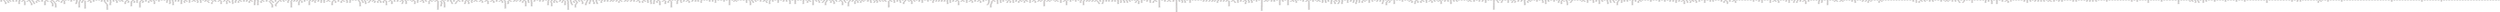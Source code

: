 digraph G
{
"contig-2275" [ label ="contig-2275,674" style="filled" fillcolor="white" ];
"contig-2275" -> "contig-339" [label="-99,12" color="black" ];
"contig-46" [ label ="contig-46,1379" style="filled" fillcolor="white" ];
"contig-46" -> "contig-975" [label="-99,18" color="red" ];
"contig-505" [ label ="contig-505,2729" style="filled" fillcolor="white" ];
"contig-95" [ label ="contig-95,2179" style="filled" fillcolor="white" ];
"contig-95" -> "contig-274" [label="-99,14" color="black" ];
"contig-95" -> "contig-1610" [label="-97,17" color="red" ];
"contig-779" [ label ="contig-779,766" style="filled" fillcolor="white" ];
"contig-779" -> "contig-1623" [label="-99,18" color="black" ];
"contig-2415" [ label ="contig-2415,1876" style="filled" fillcolor="white" ];
"contig-2415" -> "contig-1243" [label="-99,17" color="red" ];
"contig-2385" [ label ="contig-2385,2106" style="filled" fillcolor="white" ];
"contig-2385" -> "contig-1838" [label="-99,14" color="black" ];
"contig-413" [ label ="contig-413,2068" style="filled" fillcolor="white" ];
"contig-413" -> "contig-1547" [label="-99,22" color="black" ];
"contig-413" -> "contig-28" [label="-99,11" color="red" ];
"contig-323" [ label ="contig-323,4513" style="filled" fillcolor="white" ];
"contig-323" -> "contig-607" [label="-94,13" color="black" ];
"contig-323" -> "contig-960" [label="-88,20" color="red" ];
"contig-1874" [ label ="contig-1874,1761" style="filled" fillcolor="white" ];
"contig-1874" -> "contig-1530" [label="-99,14" color="black" ];
"contig-2503" [ label ="contig-2503,2956" style="filled" fillcolor="white" ];
"contig-2503" -> "contig-2472" [label="-83,11" color="black" ];
"contig-2503" -> "contig-1621" [label="-99,18" color="red" ];
"contig-425" [ label ="contig-425,2803" style="filled" fillcolor="white" ];
"contig-425" -> "contig-2476" [label="-99,15" color="red" ];
"contig-1076" [ label ="contig-1076,1138" style="filled" fillcolor="white" ];
"contig-1076" -> "contig-2052" [label="-99,20" color="black" ];
"contig-1076" -> "contig-1733" [label="-99,13" color="red" ];
"contig-2303" [ label ="contig-2303,458" style="filled" fillcolor="white" ];
"contig-2303" -> "contig-1477" [label="-95,15" color="black" ];
"contig-2303" -> "contig-2082" [label="-99,10" color="red" ];
"contig-2186" [ label ="contig-2186,1022" style="filled" fillcolor="white" ];
"contig-2186" -> "contig-529" [label="-99,14" color="black" ];
"contig-2186" -> "contig-72" [label="-99,20" color="red" ];
"contig-899" [ label ="contig-899,739" style="filled" fillcolor="white" ];
"contig-899" -> "contig-446" [label="-99,16" color="black" ];
"contig-899" -> "contig-944" [label="-89,13" color="red" ];
"contig-1518" [ label ="contig-1518,1848" style="filled" fillcolor="white" ];
"contig-2445" [ label ="contig-2445,707" style="filled" fillcolor="white" ];
"contig-555" [ label ="contig-555,6788" style="filled" fillcolor="white" ];
"contig-555" -> "contig-1291" [label="-99,17" color="black" ];
"contig-1578" [ label ="contig-1578,3810" style="filled" fillcolor="white" ];
"contig-983" [ label ="contig-983,1496" style="filled" fillcolor="white" ];
"contig-983" -> "contig-2367" [label="-99,16" color="red" ];
"contig-611" [ label ="contig-611,2598" style="filled" fillcolor="white" ];
"contig-611" -> "contig-705" [label="-99,14" color="red" ];
"contig-1014" [ label ="contig-1014,1017" style="filled" fillcolor="white" ];
"contig-1014" -> "contig-1436" [label="-99,21" color="black" ];
"contig-1014" -> "contig-1001" [label="-99,18" color="red" ];
"contig-1548" [ label ="contig-1548,1290" style="filled" fillcolor="white" ];
"contig-1548" -> "contig-572" [label="-99,22" color="black" ];
"contig-1548" -> "contig-218" [label="-99,13" color="red" ];
"contig-2227" [ label ="contig-2227,1083" style="filled" fillcolor="white" ];
"contig-2227" -> "contig-1660" [label="-99,14" color="black" ];
"contig-2253" [ label ="contig-2253,1409" style="filled" fillcolor="white" ];
"contig-227" [ label ="contig-227,1271" style="filled" fillcolor="white" ];
"contig-1438" [ label ="contig-1438,941" style="filled" fillcolor="white" ];
"contig-1438" -> "contig-2299" [label="-96,12" color="black" ];
"contig-935" [ label ="contig-935,1437" style="filled" fillcolor="white" ];
"contig-935" -> "contig-1693" [label="-99,18" color="red" ];
"contig-481" [ label ="contig-481,1715" style="filled" fillcolor="white" ];
"contig-481" -> "contig-2483" [label="-99,16" color="red" ];
"contig-1179" [ label ="contig-1179,1984" style="filled" fillcolor="white" ];
"contig-1179" -> "contig-1730" [label="-99,16" color="black" ];
"contig-239" [ label ="contig-239,2900" style="filled" fillcolor="white" ];
"contig-239" -> "contig-2101" [label="-99,22" color="red" ];
"contig-2357" [ label ="contig-2357,1774" style="filled" fillcolor="white" ];
"contig-2357" -> "contig-2059" [label="-99,13" color="black" ];
"contig-1340" [ label ="contig-1340,1585" style="filled" fillcolor="white" ];
"contig-1372" [ label ="contig-1372,2391" style="filled" fillcolor="white" ];
"contig-1372" -> "contig-1791" [label="-99,18" color="black" ];
"contig-1372" -> "contig-2237" [label="-93,12" color="red" ];
"contig-2017" [ label ="contig-2017,909" style="filled" fillcolor="white" ];
"contig-2017" -> "contig-1685" [label="-99,25" color="red" ];
"contig-2017" -> "contig-588" [label="-99,16" color="black" ];
"contig-1148" [ label ="contig-1148,637" style="filled" fillcolor="white" ];
"contig-1148" -> "contig-1234" [label="-99,22" color="red" ];
"contig-1148" -> "contig-64" [label="-99,17" color="black" ];
"contig-2116" [ label ="contig-2116,1683" style="filled" fillcolor="white" ];
"contig-2116" -> "contig-1127" [label="-99,17" color="black" ];
"contig-1302" [ label ="contig-1302,1728" style="filled" fillcolor="white" ];
"contig-1302" -> "contig-924" [label="-85,10" color="red" ];
"contig-1302" -> "contig-2083" [label="-99,13" color="black" ];
"contig-1086" [ label ="contig-1086,2839" style="filled" fillcolor="white" ];
"contig-1086" -> "contig-1978" [label="-99,17" color="black" ];
"contig-1744" [ label ="contig-1744,1751" style="filled" fillcolor="white" ];
"contig-1744" -> "contig-504" [label="-99,14" color="black" ];
"contig-1744" -> "contig-1976" [label="-99,26" color="red" ];
"contig-1224" [ label ="contig-1224,1370" style="filled" fillcolor="white" ];
"contig-1224" -> "contig-1223" [label="-93,18" color="black" ];
"contig-535" [ label ="contig-535,3316" style="filled" fillcolor="white" ];
"contig-913" [ label ="contig-913,1903" style="filled" fillcolor="white" ];
"contig-913" -> "contig-1746" [label="-99,13" color="black" ];
"contig-1787" [ label ="contig-1787,2981" style="filled" fillcolor="white" ];
"contig-105" [ label ="contig-105,2819" style="filled" fillcolor="white" ];
"contig-1754" [ label ="contig-1754,1040" style="filled" fillcolor="white" ];
"contig-1754" -> "contig-1949" [label="-86,13" color="black" ];
"contig-687" [ label ="contig-687,587" style="filled" fillcolor="white" ];
"contig-687" -> "contig-276" [label="-99,14" color="red" ];
"contig-767" [ label ="contig-767,2824" style="filled" fillcolor="white" ];
"contig-767" -> "contig-908" [label="-99,11" color="black" ];
"contig-1919" [ label ="contig-1919,682" style="filled" fillcolor="white" ];
"contig-1919" -> "contig-77" [label="-99,12" color="black" ];
"contig-1324" [ label ="contig-1324,2283" style="filled" fillcolor="white" ];
"contig-1324" -> "contig-1705" [label="-99,23" color="red" ];
"contig-1810" [ label ="contig-1810,1006" style="filled" fillcolor="white" ];
"contig-1810" -> "contig-298" [label="-99,19" color="black" ];
"contig-1691" [ label ="contig-1691,1007" style="filled" fillcolor="white" ];
"contig-1691" -> "contig-1843" [label="-99,18" color="black" ];
"contig-1691" -> "contig-985" [label="-94,10" color="red" ];
"contig-1483" [ label ="contig-1483,887" style="filled" fillcolor="white" ];
"contig-1483" -> "contig-541" [label="-99,15" color="red" ];
"contig-2333" [ label ="contig-2333,4894" style="filled" fillcolor="white" ];
"contig-2333" -> "contig-1414" [label="-99,18" color="black" ];
"contig-2333" -> "contig-421" [label="-98,14" color="red" ];
"contig-1206" [ label ="contig-1206,4654" style="filled" fillcolor="white" ];
"contig-1206" -> "contig-1643" [label="-77,10" color="red" ];
"contig-1127" [ label ="contig-1127,1438" style="filled" fillcolor="white" ];
"contig-1127" -> "contig-580" [label="-99,15" color="black" ];
"contig-1127" -> "contig-2116" [label="-99,17" color="red" ];
"contig-433" [ label ="contig-433,2175" style="filled" fillcolor="white" ];
"contig-433" -> "contig-1272" [label="-99,18" color="black" ];
"contig-1589" [ label ="contig-1589,700" style="filled" fillcolor="white" ];
"contig-2325" [ label ="contig-2325,1178" style="filled" fillcolor="white" ];
"contig-2325" -> "contig-2467" [label="-98,21" color="black" ];
"contig-2325" -> "contig-1423" [label="-99,14" color="red" ];
"contig-2081" [ label ="contig-2081,727" style="filled" fillcolor="white" ];
"contig-2165" [ label ="contig-2165,2287" style="filled" fillcolor="white" ];
"contig-1138" [ label ="contig-1138,2628" style="filled" fillcolor="white" ];
"contig-1138" -> "contig-758" [label="-99,12" color="red" ];
"contig-1138" -> "contig-2449" [label="-99,15" color="black" ];
"contig-1836" [ label ="contig-1836,6044" style="filled" fillcolor="white" ];
"contig-1836" -> "contig-164" [label="-99,15" color="black" ];
"contig-1836" -> "contig-1077" [label="-99,12" color="red" ];
"contig-845" [ label ="contig-845,576" style="filled" fillcolor="white" ];
"contig-845" -> "contig-223" [label="-99,18" color="red" ];
"contig-1388" [ label ="contig-1388,1562" style="filled" fillcolor="white" ];
"contig-1388" -> "contig-1143" [label="-73,16" color="red" ];
"contig-1000" [ label ="contig-1000,520" style="filled" fillcolor="white" ];
"contig-1000" -> "contig-1039" [label="-99,17" color="black" ];
"contig-1000" -> "contig-880" [label="-99,12" color="red" ];
"contig-961" [ label ="contig-961,1427" style="filled" fillcolor="white" ];
"contig-961" -> "contig-2013" [label="-99,12" color="red" ];
"contig-1635" [ label ="contig-1635,2673" style="filled" fillcolor="white" ];
"contig-1635" -> "contig-1946" [label="-99,15" color="black" ];
"contig-157" [ label ="contig-157,971" style="filled" fillcolor="white" ];
"contig-157" -> "contig-1983" [label="-99,19" color="black" ];
"contig-157" -> "contig-924" [label="-99,18" color="red" ];
"contig-1987" [ label ="contig-1987,688" style="filled" fillcolor="white" ];
"contig-1987" -> "contig-71" [label="-99,16" color="black" ];
"contig-1987" -> "contig-1900" [label="-95,11" color="red" ];
"contig-1397" [ label ="contig-1397,6207" style="filled" fillcolor="white" ];
"contig-1397" -> "contig-25" [label="-99,20" color="red" ];
"contig-1296" [ label ="contig-1296,520" style="filled" fillcolor="white" ];
"contig-1296" -> "contig-2344" [label="-99,13" color="black" ];
"contig-1354" [ label ="contig-1354,2761" style="filled" fillcolor="white" ];
"contig-1354" -> "contig-2268" [label="-99,16" color="black" ];
"contig-1354" -> "contig-50" [label="-99,14" color="red" ];
"contig-2349" [ label ="contig-2349,4696" style="filled" fillcolor="white" ];
"contig-2349" -> "contig-1305" [label="-99,16" color="red" ];
"contig-353" [ label ="contig-353,2973" style="filled" fillcolor="white" ];
"contig-353" -> "contig-2144" [label="-99,15" color="black" ];
"contig-367" [ label ="contig-367,866" style="filled" fillcolor="white" ];
"contig-367" -> "contig-932" [label="-99,13" color="black" ];
"contig-367" -> "contig-1299" [label="-97,26" color="red" ];
"contig-1455" [ label ="contig-1455,1328" style="filled" fillcolor="white" ];
"contig-1455" -> "contig-1485" [label="-99,11" color="black" ];
"contig-1252" [ label ="contig-1252,566" style="filled" fillcolor="white" ];
"contig-1252" -> "contig-1911" [label="-98,10" color="red" ];
"contig-1252" -> "contig-2191" [label="-99,17" color="black" ];
"contig-1532" [ label ="contig-1532,1213" style="filled" fillcolor="white" ];
"contig-1532" -> "contig-1268" [label="-99,17" color="black" ];
"contig-135" [ label ="contig-135,1855" style="filled" fillcolor="white" ];
"contig-135" -> "contig-469" [label="-98,10" color="black" ];
"contig-135" -> "contig-2495" [label="-87,20" color="red" ];
"contig-757" [ label ="contig-757,4748" style="filled" fillcolor="white" ];
"contig-757" -> "contig-2515" [label="-99,14" color="black" ];
"contig-2295" [ label ="contig-2295,1409" style="filled" fillcolor="white" ];
"contig-2295" -> "contig-1234" [label="-99,20" color="black" ];
"contig-2295" -> "contig-455" [label="-99,13" color="red" ];
"contig-2137" [ label ="contig-2137,898" style="filled" fillcolor="white" ];
"contig-2409" [ label ="contig-2409,1351" style="filled" fillcolor="white" ];
"contig-2409" -> "contig-835" [label="-99,14" color="red" ];
"contig-1760" [ label ="contig-1760,941" style="filled" fillcolor="white" ];
"contig-1760" -> "contig-616" [label="-99,11" color="black" ];
"contig-1846" [ label ="contig-1846,923" style="filled" fillcolor="white" ];
"contig-1846" -> "contig-710" [label="-99,19" color="red" ];
"contig-1338" [ label ="contig-1338,1807" style="filled" fillcolor="white" ];
"contig-1338" -> "contig-1626" [label="-99,15" color="red" ];
"contig-1050" [ label ="contig-1050,987" style="filled" fillcolor="white" ];
"contig-1050" -> "contig-385" [label="-99,10" color="red" ];
"contig-1050" -> "contig-39" [label="-99,17" color="black" ];
"contig-403" [ label ="contig-403,1217" style="filled" fillcolor="white" ];
"contig-403" -> "contig-379" [label="-99,18" color="red" ];
"contig-403" -> "contig-175" [label="-93,22" color="black" ];
"contig-1687" [ label ="contig-1687,923" style="filled" fillcolor="white" ];
"contig-1687" -> "contig-348" [label="-99,16" color="black" ];
"contig-1461" [ label ="contig-1461,1492" style="filled" fillcolor="white" ];
"contig-2513" [ label ="contig-2513,3163" style="filled" fillcolor="white" ];
"contig-2513" -> "contig-612" [label="-99,11" color="black" ];
"contig-1975" [ label ="contig-1975,885" style="filled" fillcolor="white" ];
"contig-1975" -> "contig-2153" [label="-99,19" color="black" ];
"contig-1975" -> "contig-847" [label="-99,11" color="red" ];
"contig-53" [ label ="contig-53,1643" style="filled" fillcolor="white" ];
"contig-242" [ label ="contig-242,2139" style="filled" fillcolor="white" ];
"contig-242" -> "contig-2000" [label="-99,20" color="black" ];
"contig-519" [ label ="contig-519,1031" style="filled" fillcolor="white" ];
"contig-519" -> "contig-1089" [label="-99,19" color="black" ];
"contig-2155" [ label ="contig-2155,1648" style="filled" fillcolor="white" ];
"contig-2155" -> "contig-1767" [label="-99,12" color="black" ];
"contig-623" [ label ="contig-623,591" style="filled" fillcolor="white" ];
"contig-623" -> "contig-1659" [label="-99,24" color="red" ];
"contig-623" -> "contig-1402" [label="-99,11" color="black" ];
"contig-2198" [ label ="contig-2198,1594" style="filled" fillcolor="white" ];
"contig-2198" -> "contig-1137" [label="-95,20" color="black" ];
"contig-2198" -> "contig-1612" [label="-92,17" color="red" ];
"contig-655" [ label ="contig-655,1128" style="filled" fillcolor="white" ];
"contig-655" -> "contig-2407" [label="-87,10" color="red" ];
"contig-11" [ label ="contig-11,3145" style="filled" fillcolor="white" ];
"contig-11" -> "contig-2307" [label="-99,19" color="black" ];
"contig-11" -> "contig-2428" [label="-99,12" color="red" ];
"contig-280" [ label ="contig-280,1083" style="filled" fillcolor="white" ];
"contig-280" -> "contig-1749" [label="-99,15" color="red" ];
"contig-1104" [ label ="contig-1104,862" style="filled" fillcolor="white" ];
"contig-1104" -> "contig-1879" [label="-99,16" color="black" ];
"contig-2201" [ label ="contig-2201,5291" style="filled" fillcolor="white" ];
"contig-2308" [ label ="contig-2308,2064" style="filled" fillcolor="white" ];
"contig-605" [ label ="contig-605,1521" style="filled" fillcolor="white" ];
"contig-605" -> "contig-1482" [label="-99,16" color="black" ];
"contig-2021" [ label ="contig-2021,5702" style="filled" fillcolor="white" ];
"contig-2021" -> "contig-1507" [label="-99,16" color="red" ];
"contig-9" [ label ="contig-9,1416" style="filled" fillcolor="white" ];
"contig-9" -> "contig-2310" [label="-99,15" color="black" ];
"contig-187" [ label ="contig-187,1308" style="filled" fillcolor="white" ];
"contig-1062" [ label ="contig-1062,2658" style="filled" fillcolor="white" ];
"contig-1062" -> "contig-1083" [label="-99,13" color="black" ];
"contig-1957" [ label ="contig-1957,967" style="filled" fillcolor="white" ];
"contig-1957" -> "contig-48" [label="-99,20" color="red" ];
"contig-1957" -> "contig-881" [label="-99,12" color="black" ];
"contig-2243" [ label ="contig-2243,1055" style="filled" fillcolor="white" ];
"contig-2243" -> "contig-1008" [label="-94,11" color="red" ];
"contig-2243" -> "contig-693" [label="-99,12" color="black" ];
"contig-988" [ label ="contig-988,4129" style="filled" fillcolor="white" ];
"contig-988" -> "contig-1458" [label="-99,21" color="black" ];
"contig-988" -> "contig-1925" [label="-99,18" color="red" ];
"contig-866" [ label ="contig-866,1017" style="filled" fillcolor="white" ];
"contig-866" -> "contig-660" [label="-99,12" color="red" ];
"contig-866" -> "contig-1901" [label="-97,16" color="black" ];
"contig-33" [ label ="contig-33,2101" style="filled" fillcolor="white" ];
"contig-33" -> "contig-2196" [label="-99,17" color="black" ];
"contig-2482" [ label ="contig-2482,1273" style="filled" fillcolor="white" ];
"contig-2482" -> "contig-2126" [label="-99,18" color="black" ];
"contig-479" [ label ="contig-479,1296" style="filled" fillcolor="white" ];
"contig-479" -> "contig-989" [label="-99,13" color="black" ];
"contig-479" -> "contig-1469" [label="-99,16" color="red" ];
"contig-592" [ label ="contig-592,1184" style="filled" fillcolor="white" ];
"contig-592" -> "contig-383" [label="-99,20" color="black" ];
"contig-384" [ label ="contig-384,959" style="filled" fillcolor="white" ];
"contig-1368" [ label ="contig-1368,1227" style="filled" fillcolor="white" ];
"contig-349" [ label ="contig-349,838" style="filled" fillcolor="white" ];
"contig-349" -> "contig-982" [label="-99,19" color="black" ];
"contig-349" -> "contig-539" [label="-95,12" color="red" ];
"contig-488" [ label ="contig-488,5428" style="filled" fillcolor="white" ];
"contig-488" -> "contig-1612" [label="-99,17" color="red" ];
"contig-1270" [ label ="contig-1270,1820" style="filled" fillcolor="white" ];
"contig-1270" -> "contig-1098" [label="-99,21" color="black" ];
"contig-1433" [ label ="contig-1433,2458" style="filled" fillcolor="white" ];
"contig-1433" -> "contig-2266" [label="-99,10" color="red" ];
"contig-1433" -> "contig-36" [label="-94,11" color="black" ];
"contig-1550" [ label ="contig-1550,1110" style="filled" fillcolor="white" ];
"contig-1550" -> "contig-1692" [label="-99,17" color="red" ];
"contig-2265" [ label ="contig-2265,1489" style="filled" fillcolor="white" ];
"contig-2265" -> "contig-1662" [label="-99,12" color="red" ];
"contig-2265" -> "contig-2150" [label="-93,10" color="black" ];
"contig-1172" [ label ="contig-1172,1771" style="filled" fillcolor="white" ];
"contig-1232" [ label ="contig-1232,2681" style="filled" fillcolor="white" ];
"contig-1232" -> "contig-760" [label="-99,15" color="black" ];
"contig-1232" -> "contig-2228" [label="-98,14" color="red" ];
"contig-270" [ label ="contig-270,1407" style="filled" fillcolor="white" ];
"contig-270" -> "contig-1568" [label="-99,17" color="black" ];
"contig-270" -> "contig-1651" [label="-69,15" color="red" ];
"contig-2394" [ label ="contig-2394,2321" style="filled" fillcolor="white" ];
"contig-1309" [ label ="contig-1309,844" style="filled" fillcolor="white" ];
"contig-1309" -> "contig-1479" [label="-99,17" color="red" ];
"contig-1186" [ label ="contig-1186,1917" style="filled" fillcolor="white" ];
"contig-1186" -> "contig-1645" [label="-99,14" color="black" ];
"contig-777" [ label ="contig-777,3426" style="filled" fillcolor="white" ];
"contig-777" -> "contig-851" [label="-99,21" color="black" ];
"contig-945" [ label ="contig-945,863" style="filled" fillcolor="white" ];
"contig-945" -> "contig-2300" [label="-87,13" color="red" ];
"contig-945" -> "contig-2220" [label="-99,16" color="black" ];
"contig-1664" [ label ="contig-1664,1360" style="filled" fillcolor="white" ];
"contig-1664" -> "contig-1609" [label="-99,11" color="red" ];
"contig-1905" [ label ="contig-1905,1631" style="filled" fillcolor="white" ];
"contig-1905" -> "contig-2427" [label="-93,11" color="black" ];
"contig-1905" -> "contig-2136" [label="-99,13" color="red" ];
"contig-419" [ label ="contig-419,3342" style="filled" fillcolor="white" ];
"contig-1869" [ label ="contig-1869,1978" style="filled" fillcolor="white" ];
"contig-1869" -> "contig-342" [label="-93,12" color="black" ];
"contig-576" [ label ="contig-576,2056" style="filled" fillcolor="white" ];
"contig-576" -> "contig-686" [label="-99,15" color="black" ];
"contig-576" -> "contig-749" [label="-99,25" color="red" ];
"contig-1493" [ label ="contig-1493,1478" style="filled" fillcolor="white" ];
"contig-1493" -> "contig-246" [label="-99,20" color="red" ];
"contig-1493" -> "contig-568" [label="-97,16" color="black" ];
"contig-1214" [ label ="contig-1214,2125" style="filled" fillcolor="white" ];
"contig-1214" -> "contig-1750" [label="-99,15" color="red" ];
"contig-1214" -> "contig-1192" [label="-96,16" color="black" ];
"contig-61" [ label ="contig-61,709" style="filled" fillcolor="white" ];
"contig-61" -> "contig-2399" [label="-99,24" color="red" ];
"contig-61" -> "contig-2336" [label="-99,20" color="black" ];
"contig-252" [ label ="contig-252,4688" style="filled" fillcolor="white" ];
"contig-252" -> "contig-2338" [label="-99,13" color="red" ];
"contig-2472" [ label ="contig-2472,1291" style="filled" fillcolor="white" ];
"contig-2472" -> "contig-1269" [label="-99,12" color="black" ];
"contig-2472" -> "contig-2503" [label="-83,11" color="red" ];
"contig-562" [ label ="contig-562,5634" style="filled" fillcolor="white" ];
"contig-562" -> "contig-452" [label="-99,11" color="black" ];
"contig-562" -> "contig-2339" [label="-99,14" color="red" ];
"contig-2171" [ label ="contig-2171,1517" style="filled" fillcolor="white" ];
"contig-2171" -> "contig-198" [label="-99,12" color="black" ];
"contig-2075" [ label ="contig-2075,706" style="filled" fillcolor="white" ];
"contig-2075" -> "contig-1673" [label="-99,13" color="black" ];
"contig-2075" -> "contig-1864" [label="-99,14" color="red" ];
"contig-2374" [ label ="contig-2374,1609" style="filled" fillcolor="white" ];
"contig-2374" -> "contig-2306" [label="-99,11" color="black" ];
"contig-2374" -> "contig-1074" [label="-99,19" color="red" ];
"contig-1576" [ label ="contig-1576,2032" style="filled" fillcolor="white" ];
"contig-975" [ label ="contig-975,1972" style="filled" fillcolor="white" ];
"contig-975" -> "contig-46" [label="-99,18" color="red" ];
"contig-975" -> "contig-2172" [label="-99,17" color="black" ];
"contig-2450" [ label ="contig-2450,5056" style="filled" fillcolor="white" ];
"contig-2450" -> "contig-2161" [label="-99,17" color="black" ];
"contig-2364" [ label ="contig-2364,1391" style="filled" fillcolor="white" ];
"contig-2364" -> "contig-2090" [label="-99,22" color="black" ];
"contig-2364" -> "contig-896" [label="-93,11" color="red" ];
"contig-540" [ label ="contig-540,5043" style="filled" fillcolor="white" ];
"contig-540" -> "contig-1986" [label="-20,13" color="black" ];
"contig-705" [ label ="contig-705,1642" style="filled" fillcolor="white" ];
"contig-705" -> "contig-2063" [label="-99,15" color="red" ];
"contig-705" -> "contig-611" [label="-99,14" color="black" ];
"contig-2019" [ label ="contig-2019,701" style="filled" fillcolor="white" ];
"contig-2019" -> "contig-1399" [label="-99,15" color="red" ];
"contig-928" [ label ="contig-928,1987" style="filled" fillcolor="white" ];
"contig-928" -> "contig-960" [label="-94,11" color="black" ];
"contig-928" -> "contig-2043" [label="-86,11" color="red" ];
"contig-1264" [ label ="contig-1264,2051" style="filled" fillcolor="white" ];
"contig-1264" -> "contig-2195" [label="-99,19" color="black" ];
"contig-1264" -> "contig-386" [label="-99,11" color="red" ];
"contig-1425" [ label ="contig-1425,1493" style="filled" fillcolor="white" ];
"contig-1425" -> "contig-1513" [label="-99,13" color="red" ];
"contig-1299" [ label ="contig-1299,1702" style="filled" fillcolor="white" ];
"contig-1299" -> "contig-367" [label="-97,26" color="black" ];
"contig-145" [ label ="contig-145,991" style="filled" fillcolor="white" ];
"contig-1995" [ label ="contig-1995,1778" style="filled" fillcolor="white" ];
"contig-1995" -> "contig-179" [label="-99,18" color="black" ];
"contig-2346" [ label ="contig-2346,1450" style="filled" fillcolor="white" ];
"contig-2346" -> "contig-15" [label="3,12" color="red" ];
"contig-919" [ label ="contig-919,3042" style="filled" fillcolor="white" ];
"contig-727" [ label ="contig-727,504" style="filled" fillcolor="white" ];
"contig-727" -> "contig-1722" [label="-99,11" color="red" ];
"contig-1895" [ label ="contig-1895,1005" style="filled" fillcolor="white" ];
"contig-1895" -> "contig-2041" [label="-99,19" color="red" ];
"contig-2107" [ label ="contig-2107,705" style="filled" fillcolor="white" ];
"contig-2107" -> "contig-785" [label="-99,13" color="red" ];
"contig-2107" -> "contig-2442" [label="-92,14" color="black" ];
"contig-1313" [ label ="contig-1313,6816" style="filled" fillcolor="white" ];
"contig-1313" -> "contig-1416" [label="-99,20" color="black" ];
"contig-820" [ label ="contig-820,925" style="filled" fillcolor="white" ];
"contig-820" -> "contig-931" [label="-99,15" color="black" ];
"contig-820" -> "contig-1748" [label="-99,18" color="red" ];
"contig-314" [ label ="contig-314,6196" style="filled" fillcolor="white" ];
"contig-314" -> "contig-1929" [label="-99,14" color="red" ];
"contig-649" [ label ="contig-649,1521" style="filled" fillcolor="white" ];
"contig-649" -> "contig-691" [label="-99,18" color="red" ];
"contig-1913" [ label ="contig-1913,1921" style="filled" fillcolor="white" ];
"contig-1913" -> "contig-285" [label="-99,11" color="black" ];
"contig-1913" -> "contig-1125" [label="-99,14" color="red" ];
"contig-1796" [ label ="contig-1796,1054" style="filled" fillcolor="white" ];
"contig-1796" -> "contig-880" [label="-94,11" color="red" ];
"contig-1650" [ label ="contig-1650,788" style="filled" fillcolor="white" ];
"contig-1650" -> "contig-2287" [label="-99,15" color="black" ];
"contig-1650" -> "contig-1494" [label="-99,14" color="red" ];
"contig-510" [ label ="contig-510,782" style="filled" fillcolor="white" ];
"contig-510" -> "contig-819" [label="-99,13" color="black" ];
"contig-1475" [ label ="contig-1475,4491" style="filled" fillcolor="white" ];
"contig-1475" -> "contig-733" [label="-99,17" color="red" ];
"contig-791" [ label ="contig-791,2674" style="filled" fillcolor="white" ];
"contig-1208" [ label ="contig-1208,2716" style="filled" fillcolor="white" ];
"contig-1208" -> "contig-549" [label="-99,10" color="black" ];
"contig-77" [ label ="contig-77,2138" style="filled" fillcolor="white" ];
"contig-77" -> "contig-1919" [label="-99,12" color="black" ];
"contig-2125" [ label ="contig-2125,3035" style="filled" fillcolor="white" ];
"contig-2125" -> "contig-2187" [label="-99,16" color="red" ];
"contig-332" [ label ="contig-332,2748" style="filled" fillcolor="white" ];
"contig-332" -> "contig-62" [label="-99,18" color="black" ];
"contig-1136" [ label ="contig-1136,2522" style="filled" fillcolor="white" ];
"contig-1136" -> "contig-144" [label="-95,15" color="black" ];
"contig-2094" [ label ="contig-2094,3765" style="filled" fillcolor="white" ];
"contig-2312" [ label ="contig-2312,570" style="filled" fillcolor="white" ];
"contig-2312" -> "contig-1436" [label="-99,15" color="black" ];
"contig-197" [ label ="contig-197,2676" style="filled" fillcolor="white" ];
"contig-197" -> "contig-738" [label="-99,14" color="red" ];
"contig-1947" [ label ="contig-1947,790" style="filled" fillcolor="white" ];
"contig-1947" -> "contig-2329" [label="-95,15" color="black" ];
"contig-1827" [ label ="contig-1827,6042" style="filled" fillcolor="white" ];
"contig-1827" -> "contig-1434" [label="-99,21" color="black" ];
"contig-992" [ label ="contig-992,1810" style="filled" fillcolor="white" ];
"contig-992" -> "contig-389" [label="-99,15" color="red" ];
"contig-992" -> "contig-2419" [label="-99,18" color="black" ];
"contig-850" [ label ="contig-850,1383" style="filled" fillcolor="white" ];
"contig-1706" [ label ="contig-1706,4965" style="filled" fillcolor="white" ];
"contig-1706" -> "contig-165" [label="-99,14" color="red" ];
"contig-298" [ label ="contig-298,2681" style="filled" fillcolor="white" ];
"contig-298" -> "contig-1810" [label="-99,19" color="black" ];
"contig-298" -> "contig-1815" [label="-99,19" color="red" ];
"contig-2028" [ label ="contig-2028,679" style="filled" fillcolor="white" ];
"contig-2028" -> "contig-167" [label="-99,14" color="red" ];
"contig-2028" -> "contig-1329" [label="-99,11" color="black" ];
"contig-1415" [ label ="contig-1415,1456" style="filled" fillcolor="white" ];
"contig-1415" -> "contig-1961" [label="-99,15" color="black" ];
"contig-1415" -> "contig-2506" [label="-95,12" color="red" ];
"contig-1114" [ label ="contig-1114,724" style="filled" fillcolor="white" ];
"contig-1620" [ label ="contig-1620,1636" style="filled" fillcolor="white" ];
"contig-1620" -> "contig-852" [label="-99,19" color="red" ];
"contig-392" [ label ="contig-392,904" style="filled" fillcolor="white" ];
"contig-392" -> "contig-528" [label="-99,21" color="red" ];
"contig-1719" [ label ="contig-1719,930" style="filled" fillcolor="white" ];
"contig-1719" -> "contig-1522" [label="-93,16" color="red" ];
"contig-1719" -> "contig-1497" [label="-99,18" color="black" ];
"contig-476" [ label ="contig-476,2632" style="filled" fillcolor="white" ];
"contig-476" -> "contig-2127" [label="-99,15" color="black" ];
"contig-476" -> "contig-47" [label="-99,16" color="red" ];
"contig-1258" [ label ="contig-1258,1523" style="filled" fillcolor="white" ];
"contig-1258" -> "contig-2223" [label="-99,14" color="black" ];
"contig-1538" [ label ="contig-1538,1541" style="filled" fillcolor="white" ];
"contig-1538" -> "contig-1238" [label="-99,10" color="black" ];
"contig-1287" [ label ="contig-1287,748" style="filled" fillcolor="white" ];
"contig-1287" -> "contig-1038" [label="-99,13" color="black" ];
"contig-1363" [ label ="contig-1363,1096" style="filled" fillcolor="white" ];
"contig-1363" -> "contig-2468" [label="-99,17" color="black" ];
"contig-1363" -> "contig-1587" [label="-99,21" color="red" ];
"contig-216" [ label ="contig-216,680" style="filled" fillcolor="white" ];
"contig-216" -> "contig-1295" [label="-87,17" color="black" ];
"contig-216" -> "contig-1303" [label="-99,12" color="red" ];
"contig-342" [ label ="contig-342,1570" style="filled" fillcolor="white" ];
"contig-342" -> "contig-1869" [label="-93,12" color="black" ];
"contig-342" -> "contig-288" [label="-99,17" color="red" ];
"contig-2496" [ label ="contig-2496,1828" style="filled" fillcolor="white" ];
"contig-2496" -> "contig-381" [label="-99,14" color="black" ];
"contig-2496" -> "contig-1926" [label="-99,17" color="red" ];
"contig-586" [ label ="contig-586,3788" style="filled" fillcolor="white" ];
"contig-759" [ label ="contig-759,869" style="filled" fillcolor="white" ];
"contig-1509" [ label ="contig-1509,1864" style="filled" fillcolor="white" ];
"contig-1509" -> "contig-1503" [label="-99,14" color="black" ];
"contig-300" [ label ="contig-300,680" style="filled" fillcolor="white" ];
"contig-300" -> "contig-1633" [label="-99,15" color="red" ];
"contig-1239" [ label ="contig-1239,3106" style="filled" fillcolor="white" ];
"contig-1239" -> "contig-518" [label="-99,13" color="red" ];
"contig-279" [ label ="contig-279,1299" style="filled" fillcolor="white" ];
"contig-279" -> "contig-1882" [label="-99,12" color="black" ];
"contig-462" [ label ="contig-462,2530" style="filled" fillcolor="white" ];
"contig-462" -> "contig-1241" [label="-99,18" color="black" ];
"contig-462" -> "contig-1951" [label="-99,16" color="red" ];
"contig-47" [ label ="contig-47,1366" style="filled" fillcolor="white" ];
"contig-47" -> "contig-476" [label="-99,16" color="black" ];
"contig-504" [ label ="contig-504,1561" style="filled" fillcolor="white" ];
"contig-504" -> "contig-666" [label="-99,17" color="black" ];
"contig-504" -> "contig-1744" [label="-99,14" color="red" ];
"contig-1935" [ label ="contig-1935,1689" style="filled" fillcolor="white" ];
"contig-1935" -> "contig-1307" [label="-99,22" color="black" ];
"contig-94" [ label ="contig-94,2744" style="filled" fillcolor="white" ];
"contig-94" -> "contig-2206" [label="-99,18" color="red" ];
"contig-1875" [ label ="contig-1875,1630" style="filled" fillcolor="white" ];
"contig-1875" -> "contig-2486" [label="-99,13" color="red" ];
"contig-1875" -> "contig-1777" [label="-99,14" color="black" ];
"contig-1775" [ label ="contig-1775,1235" style="filled" fillcolor="white" ];
"contig-1775" -> "contig-1861" [label="-91,16" color="red" ];
"contig-1672" [ label ="contig-1672,2645" style="filled" fillcolor="white" ];
"contig-1672" -> "contig-1531" [label="-99,17" color="black" ];
"contig-59" [ label ="contig-59,2397" style="filled" fillcolor="white" ];
"contig-248" [ label ="contig-248,1948" style="filled" fillcolor="white" ];
"contig-2384" [ label ="contig-2384,1549" style="filled" fillcolor="white" ];
"contig-2384" -> "contig-1285" [label="-99,12" color="black" ];
"contig-322" [ label ="contig-322,4079" style="filled" fillcolor="white" ];
"contig-322" -> "contig-457" [label="-99,16" color="black" ];
"contig-632" [ label ="contig-632,1587" style="filled" fillcolor="white" ];
"contig-632" -> "contig-75" [label="-97,15" color="black" ];
"contig-2502" [ label ="contig-2502,2470" style="filled" fillcolor="white" ];
"contig-2149" [ label ="contig-2149,1403" style="filled" fillcolor="white" ];
"contig-2149" -> "contig-385" [label="-99,12" color="red" ];
"contig-2149" -> "contig-1218" [label="-99,13" color="black" ];
"contig-2069" [ label ="contig-2069,1900" style="filled" fillcolor="white" ];
"contig-422" [ label ="contig-422,2067" style="filled" fillcolor="white" ];
"contig-422" -> "contig-482" [label="-94,11" color="black" ];
"contig-450" [ label ="contig-450,2861" style="filled" fillcolor="white" ];
"contig-1077" [ label ="contig-1077,536" style="filled" fillcolor="white" ];
"contig-1077" -> "contig-1836" [label="-99,12" color="black" ];
"contig-1077" -> "contig-916" [label="-97,14" color="red" ];
"contig-2302" [ label ="contig-2302,1386" style="filled" fillcolor="white" ];
"contig-2302" -> "contig-158" [label="-99,13" color="red" ];
"contig-2185" [ label ="contig-2185,4646" style="filled" fillcolor="white" ];
"contig-1959" [ label ="contig-1959,1692" style="filled" fillcolor="white" ];
"contig-1959" -> "contig-343" [label="-30,13" color="red" ];
"contig-1959" -> "contig-778" [label="-99,12" color="black" ];
"contig-2178" [ label ="contig-2178,2040" style="filled" fillcolor="white" ];
"contig-982" [ label ="contig-982,2045" style="filled" fillcolor="white" ];
"contig-982" -> "contig-349" [label="-99,19" color="red" ];
"contig-2520" [ label ="contig-2520,3153" style="filled" fillcolor="white" ];
"contig-2520" -> "contig-2160" [label="-99,18" color="red" ];
"contig-610" [ label ="contig-610,2144" style="filled" fillcolor="white" ];
"contig-2034" [ label ="contig-2034,6649" style="filled" fillcolor="white" ];
"contig-1015" [ label ="contig-1015,3472" style="filled" fillcolor="white" ];
"contig-1015" -> "contig-568" [label="-91,11" color="black" ];
"contig-1549" [ label ="contig-1549,4053" style="filled" fillcolor="white" ];
"contig-1549" -> "contig-1537" [label="-99,14" color="black" ];
"contig-2252" [ label ="contig-2252,655" style="filled" fillcolor="white" ];
"contig-228" [ label ="contig-228,1996" style="filled" fillcolor="white" ];
"contig-228" -> "contig-693" [label="-99,16" color="red" ];
"contig-178" [ label ="contig-178,799" style="filled" fillcolor="white" ];
"contig-178" -> "contig-490" [label="-99,13" color="red" ];
"contig-178" -> "contig-1326" [label="-99,24" color="black" ];
"contig-1727" [ label ="contig-1727,1237" style="filled" fillcolor="white" ];
"contig-1727" -> "contig-560" [label="-99,18" color="black" ];
"contig-1439" [ label ="contig-1439,3515" style="filled" fillcolor="white" ];
"contig-1439" -> "contig-1351" [label="-99,17" color="red" ];
"contig-1439" -> "contig-1980" [label="-86,14" color="black" ];
"contig-936" [ label ="contig-936,1112" style="filled" fillcolor="white" ];
"contig-482" [ label ="contig-482,944" style="filled" fillcolor="white" ];
"contig-482" -> "contig-422" [label="-94,11" color="black" ];
"contig-1149" [ label ="contig-1149,516" style="filled" fillcolor="white" ];
"contig-1149" -> "contig-1797" [label="-99,11" color="red" ];
"contig-1303" [ label ="contig-1303,1547" style="filled" fillcolor="white" ];
"contig-1303" -> "contig-953" [label="-98,15" color="black" ];
"contig-1303" -> "contig-216" [label="-99,12" color="red" ];
"contig-1085" [ label ="contig-1085,567" style="filled" fillcolor="white" ];
"contig-1085" -> "contig-670" [label="-99,17" color="black" ];
"contig-1085" -> "contig-908" [label="-99,17" color="red" ];
"contig-1745" [ label ="contig-1745,786" style="filled" fillcolor="white" ];
"contig-1745" -> "contig-175" [label="-99,17" color="black" ];
"contig-1223" [ label ="contig-1223,3314" style="filled" fillcolor="white" ];
"contig-1223" -> "contig-1633" [label="-77,11" color="red" ];
"contig-1223" -> "contig-1224" [label="-93,18" color="black" ];
"contig-536" [ label ="contig-536,3855" style="filled" fillcolor="white" ];
"contig-536" -> "contig-1236" [label="-99,19" color="black" ];
"contig-536" -> "contig-1052" [label="-99,17" color="red" ];
"contig-910" [ label ="contig-910,4869" style="filled" fillcolor="white" ];
"contig-2108" [ label ="contig-2108,719" style="filled" fillcolor="white" ];
"contig-2108" -> "contig-2179" [label="-97,12" color="black" ];
"contig-684" [ label ="contig-684,772" style="filled" fillcolor="white" ];
"contig-684" -> "contig-737" [label="-94,13" color="black" ];
"contig-104" [ label ="contig-104,1161" style="filled" fillcolor="white" ];
"contig-1753" [ label ="contig-1753,4882" style="filled" fillcolor="white" ];
"contig-1753" -> "contig-2393" [label="-99,18" color="red" ];
"contig-1863" [ label ="contig-1863,1290" style="filled" fillcolor="white" ];
"contig-766" [ label ="contig-766,2816" style="filled" fillcolor="white" ];
"contig-766" -> "contig-1790" [label="-42,10" color="red" ];
"contig-640" [ label ="contig-640,2161" style="filled" fillcolor="white" ];
"contig-640" -> "contig-1614" [label="-99,19" color="red" ];
"contig-1918" [ label ="contig-1918,1902" style="filled" fillcolor="white" ];
"contig-1918" -> "contig-2489" [label="-99,12" color="black" ];
"contig-1482" [ label ="contig-1482,916" style="filled" fillcolor="white" ];
"contig-1482" -> "contig-605" [label="-99,16" color="red" ];
"contig-1482" -> "contig-817" [label="-99,19" color="black" ];
"contig-2334" [ label ="contig-2334,5957" style="filled" fillcolor="white" ];
"contig-2334" -> "contig-10" [label="-99,17" color="black" ];
"contig-432" [ label ="contig-432,3465" style="filled" fillcolor="white" ];
"contig-2324" [ label ="contig-2324,2228" style="filled" fillcolor="white" ];
"contig-2324" -> "contig-1856" [label="-99,24" color="red" ];
"contig-2164" [ label ="contig-2164,3259" style="filled" fillcolor="white" ];
"contig-2042" [ label ="contig-2042,931" style="filled" fillcolor="white" ];
"contig-1595" [ label ="contig-1595,651" style="filled" fillcolor="white" ];
"contig-1595" -> "contig-1490" [label="-99,11" color="black" ];
"contig-846" [ label ="contig-846,2102" style="filled" fillcolor="white" ];
"contig-846" -> "contig-28" [label="-99,17" color="black" ];
"contig-846" -> "contig-406" [label="-99,20" color="red" ];
"contig-1389" [ label ="contig-1389,824" style="filled" fillcolor="white" ];
"contig-960" [ label ="contig-960,963" style="filled" fillcolor="white" ];
"contig-960" -> "contig-323" [label="-88,20" color="black" ];
"contig-960" -> "contig-928" [label="-94,11" color="red" ];
"contig-1636" [ label ="contig-1636,795" style="filled" fillcolor="white" ];
"contig-1636" -> "contig-1910" [label="-92,11" color="red" ];
"contig-1636" -> "contig-1566" [label="-99,18" color="black" ];
"contig-154" [ label ="contig-154,652" style="filled" fillcolor="white" ];
"contig-154" -> "contig-426" [label="-87,11" color="black" ];
"contig-1984" [ label ="contig-1984,1623" style="filled" fillcolor="white" ];
"contig-1984" -> "contig-912" [label="-97,11" color="black" ];
"contig-22" [ label ="contig-22,3115" style="filled" fillcolor="white" ];
"contig-22" -> "contig-926" [label="-99,14" color="red" ];
"contig-291" [ label ="contig-291,1463" style="filled" fillcolor="white" ];
"contig-1396" [ label ="contig-1396,3641" style="filled" fillcolor="white" ];
"contig-1396" -> "contig-2456" [label="-87,15" color="black" ];
"contig-732" [ label ="contig-732,963" style="filled" fillcolor="white" ];
"contig-732" -> "contig-2397" [label="-99,16" color="black" ];
"contig-1629" [ label ="contig-1629,5693" style="filled" fillcolor="white" ];
"contig-1297" [ label ="contig-1297,1058" style="filled" fillcolor="white" ];
"contig-1297" -> "contig-2454" [label="-99,19" color="black" ];
"contig-1297" -> "contig-1534" [label="-99,12" color="red" ];
"contig-817" [ label ="contig-817,1320" style="filled" fillcolor="white" ];
"contig-817" -> "contig-2540" [label="-99,15" color="black" ];
"contig-817" -> "contig-1482" [label="-99,19" color="red" ];
"contig-2348" [ label ="contig-2348,2003" style="filled" fillcolor="white" ];
"contig-2348" -> "contig-473" [label="-99,29" color="black" ];
"contig-354" [ label ="contig-354,2510" style="filled" fillcolor="white" ];
"contig-354" -> "contig-979" [label="2,12" color="red" ];
"contig-354" -> "contig-1881" [label="-99,18" color="black" ];
"contig-366" [ label ="contig-366,2310" style="filled" fillcolor="white" ];
"contig-366" -> "contig-369" [label="-93,16" color="red" ];
"contig-1157" [ label ="contig-1157,4091" style="filled" fillcolor="white" ];
"contig-1456" [ label ="contig-1456,1187" style="filled" fillcolor="white" ];
"contig-1456" -> "contig-2011" [label="-96,17" color="black" ];
"contig-1253" [ label ="contig-1253,2642" style="filled" fillcolor="white" ];
"contig-1253" -> "contig-830" [label="-99,22" color="red" ];
"contig-1531" [ label ="contig-1531,1741" style="filled" fillcolor="white" ];
"contig-1531" -> "contig-186" [label="-99,15" color="black" ];
"contig-1531" -> "contig-1672" [label="-99,17" color="red" ];
"contig-136" [ label ="contig-136,1611" style="filled" fillcolor="white" ];
"contig-136" -> "contig-199" [label="-99,12" color="black" ];
"contig-136" -> "contig-703" [label="-99,18" color="red" ];
"contig-1442" [ label ="contig-1442,2344" style="filled" fillcolor="white" ];
"contig-1442" -> "contig-202" [label="-97,16" color="black" ];
"contig-1442" -> "contig-2510" [label="-99,16" color="red" ];
"contig-1241" [ label ="contig-1241,752" style="filled" fillcolor="white" ];
"contig-1241" -> "contig-462" [label="-99,18" color="black" ];
"contig-750" [ label ="contig-750,2965" style="filled" fillcolor="white" ];
"contig-2134" [ label ="contig-2134,788" style="filled" fillcolor="white" ];
"contig-2134" -> "contig-1799" [label="-99,18" color="black" ];
"contig-2134" -> "contig-2217" [label="-96,11" color="red" ];
"contig-835" [ label ="contig-835,1160" style="filled" fillcolor="white" ];
"contig-835" -> "contig-99" [label="-99,17" color="black" ];
"contig-835" -> "contig-2409" [label="-99,14" color="red" ];
"contig-1761" [ label ="contig-1761,7080" style="filled" fillcolor="white" ];
"contig-82" [ label ="contig-82,2260" style="filled" fillcolor="white" ];
"contig-82" -> "contig-1835" [label="-87,13" color="black" ];
"contig-82" -> "contig-539" [label="-99,16" color="red" ];
"contig-1845" [ label ="contig-1845,2863" style="filled" fillcolor="white" ];
"contig-1845" -> "contig-1541" [label="-99,15" color="black" ];
"contig-740" [ label ="contig-740,5891" style="filled" fillcolor="white" ];
"contig-740" -> "contig-1690" [label="-90,11" color="red" ];
"contig-740" -> "contig-386" [label="-99,18" color="black" ];
"contig-662" [ label ="contig-662,3556" style="filled" fillcolor="white" ];
"contig-662" -> "contig-2481" [label="-99,11" color="red" ];
"contig-662" -> "contig-733" [label="-99,12" color="black" ];
"contig-1964" [ label ="contig-1964,1174" style="filled" fillcolor="white" ];
"contig-1964" -> "contig-1908" [label="-99,14" color="red" ];
"contig-1645" [ label ="contig-1645,3233" style="filled" fillcolor="white" ];
"contig-1645" -> "contig-1186" [label="-99,14" color="black" ];
"contig-1645" -> "contig-2012" [label="-99,18" color="red" ];
"contig-2564" [ label ="contig-2564,6873" style="filled" fillcolor="white" ];
"contig-2564" -> "contig-703" [label="-99,16" color="black" ];
"contig-2564" -> "contig-646" [label="-99,12" color="red" ];
"contig-309" [ label ="contig-309,840" style="filled" fillcolor="white" ];
"contig-1460" [ label ="contig-1460,1542" style="filled" fillcolor="white" ];
"contig-1460" -> "contig-596" [label="-99,18" color="black" ];
"contig-1460" -> "contig-1073" [label="-99,20" color="red" ];
"contig-404" [ label ="contig-404,2087" style="filled" fillcolor="white" ];
"contig-404" -> "contig-2383" [label="-99,11" color="red" ];
"contig-52" [ label ="contig-52,5340" style="filled" fillcolor="white" ];
"contig-654" [ label ="contig-654,2095" style="filled" fillcolor="white" ];
"contig-654" -> "contig-285" [label="-99,13" color="black" ];
"contig-2318" [ label ="contig-2318,1700" style="filled" fillcolor="white" ];
"contig-2318" -> "contig-51" [label="-95,20" color="black" ];
"contig-2318" -> "contig-1704" [label="-99,16" color="red" ];
"contig-10" [ label ="contig-10,2686" style="filled" fillcolor="white" ];
"contig-10" -> "contig-1384" [label="-99,18" color="black" ];
"contig-10" -> "contig-2334" [label="-99,17" color="red" ];
"contig-281" [ label ="contig-281,2749" style="filled" fillcolor="white" ];
"contig-281" -> "contig-1928" [label="-99,19" color="red" ];
"contig-281" -> "contig-530" [label="-86,10" color="black" ];
"contig-2142" [ label ="contig-2142,682" style="filled" fillcolor="white" ];
"contig-2142" -> "contig-2226" [label="-99,13" color="red" ];
"contig-1105" [ label ="contig-1105,988" style="filled" fillcolor="white" ];
"contig-1105" -> "contig-1807" [label="-99,12" color="red" ];
"contig-1105" -> "contig-1562" [label="-99,19" color="black" ];
"contig-459" [ label ="contig-459,910" style="filled" fillcolor="white" ];
"contig-459" -> "contig-2393" [label="-92,11" color="black" ];
"contig-1829" [ label ="contig-1829,1468" style="filled" fillcolor="white" ];
"contig-1829" -> "contig-751" [label="-99,10" color="red" ];
"contig-2202" [ label ="contig-2202,685" style="filled" fillcolor="white" ];
"contig-2202" -> "contig-365" [label="-97,21" color="black" ];
"contig-2052" [ label ="contig-2052,5022" style="filled" fillcolor="white" ];
"contig-2052" -> "contig-2542" [label="-99,13" color="black" ];
"contig-2052" -> "contig-1076" [label="-99,20" color="red" ];
"contig-186" [ label ="contig-186,960" style="filled" fillcolor="white" ];
"contig-186" -> "contig-1531" [label="-99,15" color="red" ];
"contig-1956" [ label ="contig-1956,7496" style="filled" fillcolor="white" ];
"contig-1956" -> "contig-1102" [label="-99,16" color="red" ];
"contig-1956" -> "contig-1887" [label="-99,16" color="black" ];
"contig-468" [ label ="contig-468,1159" style="filled" fillcolor="white" ];
"contig-468" -> "contig-875" [label="-99,14" color="black" ];
"contig-1065" [ label ="contig-1065,2612" style="filled" fillcolor="white" ];
"contig-867" [ label ="contig-867,5186" style="filled" fillcolor="white" ];
"contig-867" -> "contig-292" [label="-99,16" color="red" ];
"contig-1717" [ label ="contig-1717,899" style="filled" fillcolor="white" ];
"contig-1717" -> "contig-2032" [label="-97,13" color="red" ];
"contig-1717" -> "contig-1135" [label="-98,24" color="black" ];
"contig-32" [ label ="contig-32,2666" style="filled" fillcolor="white" ];
"contig-2483" [ label ="contig-2483,3347" style="filled" fillcolor="white" ];
"contig-2483" -> "contig-481" [label="-99,16" color="red" ];
"contig-478" [ label ="contig-478,3987" style="filled" fillcolor="white" ];
"contig-478" -> "contig-151" [label="-97,19" color="black" ];
"contig-478" -> "contig-1333" [label="-99,15" color="red" ];
"contig-710" [ label ="contig-710,1599" style="filled" fillcolor="white" ];
"contig-710" -> "contig-1846" [label="-99,19" color="black" ];
"contig-593" [ label ="contig-593,1613" style="filled" fillcolor="white" ];
"contig-593" -> "contig-1734" [label="-99,14" color="red" ];
"contig-383" [ label ="contig-383,1123" style="filled" fillcolor="white" ];
"contig-383" -> "contig-1769" [label="-99,20" color="black" ];
"contig-383" -> "contig-592" [label="-99,20" color="red" ];
"contig-1369" [ label ="contig-1369,2182" style="filled" fillcolor="white" ];
"contig-348" [ label ="contig-348,1521" style="filled" fillcolor="white" ];
"contig-348" -> "contig-1687" [label="-99,16" color="black" ];
"contig-489" [ label ="contig-489,2067" style="filled" fillcolor="white" ];
"contig-489" -> "contig-193" [label="-99,22" color="red" ];
"contig-1430" [ label ="contig-1430,6766" style="filled" fillcolor="white" ];
"contig-1430" -> "contig-1030" [label="-99,16" color="black" ];
"contig-1171" [ label ="contig-1171,3632" style="filled" fillcolor="white" ];
"contig-1507" [ label ="contig-1507,2601" style="filled" fillcolor="white" ];
"contig-1507" -> "contig-2021" [label="-99,16" color="black" ];
"contig-1507" -> "contig-653" [label="-99,22" color="red" ];
"contig-944" [ label ="contig-944,690" style="filled" fillcolor="white" ];
"contig-944" -> "contig-1057" [label="-86,11" color="black" ];
"contig-944" -> "contig-899" [label="-89,13" color="red" ];
"contig-1233" [ label ="contig-1233,2991" style="filled" fillcolor="white" ];
"contig-1233" -> "contig-6" [label="-33,11" color="red" ];
"contig-1735" [ label ="contig-1735,1485" style="filled" fillcolor="white" ];
"contig-2395" [ label ="contig-2395,2315" style="filled" fillcolor="white" ];
"contig-2395" -> "contig-2516" [label="-99,17" color="black" ];
"contig-1187" [ label ="contig-1187,1629" style="filled" fillcolor="white" ];
"contig-1187" -> "contig-1714" [label="-99,13" color="red" ];
"contig-1187" -> "contig-1534" [label="-99,13" color="black" ];
"contig-261" [ label ="contig-261,1041" style="filled" fillcolor="white" ];
"contig-261" -> "contig-460" [label="-99,11" color="red" ];
"contig-774" [ label ="contig-774,2035" style="filled" fillcolor="white" ];
"contig-774" -> "contig-2545" [label="-99,14" color="red" ];
"contig-1663" [ label ="contig-1663,1507" style="filled" fillcolor="white" ];
"contig-1663" -> "contig-255" [label="-99,23" color="black" ];
"contig-1902" [ label ="contig-1902,552" style="filled" fillcolor="white" ];
"contig-1902" -> "contig-1197" [label="-99,11" color="red" ];
"contig-2467" [ label ="contig-2467,1053" style="filled" fillcolor="white" ];
"contig-2467" -> "contig-2325" [label="-98,21" color="red" ];
"contig-523" [ label ="contig-523,728" style="filled" fillcolor="white" ];
"contig-523" -> "contig-2179" [label="-95,11" color="black" ];
"contig-523" -> "contig-1328" [label="-97,12" color="red" ];
"contig-577" [ label ="contig-577,3170" style="filled" fillcolor="white" ];
"contig-577" -> "contig-2251" [label="-99,22" color="black" ];
"contig-1494" [ label ="contig-1494,689" style="filled" fillcolor="white" ];
"contig-1494" -> "contig-1748" [label="-99,11" color="red" ];
"contig-1494" -> "contig-1650" [label="-99,14" color="black" ];
"contig-1215" [ label ="contig-1215,2148" style="filled" fillcolor="white" ];
"contig-1215" -> "contig-1644" [label="-99,14" color="black" ];
"contig-1868" [ label ="contig-1868,3312" style="filled" fillcolor="white" ];
"contig-1868" -> "contig-2359" [label="-99,17" color="black" ];
"contig-2471" [ label ="contig-2471,9550" style="filled" fillcolor="white" ];
"contig-2471" -> "contig-2350" [label="-99,10" color="black" ];
"contig-2471" -> "contig-302" [label="-93,14" color="red" ];
"contig-428" [ label ="contig-428,1542" style="filled" fillcolor="white" ];
"contig-428" -> "contig-2083" [label="-99,21" color="black" ];
"contig-561" [ label ="contig-561,1618" style="filled" fillcolor="white" ];
"contig-561" -> "contig-617" [label="-99,16" color="black" ];
"contig-561" -> "contig-2002" [label="-58,10" color="red" ];
"contig-2176" [ label ="contig-2176,1231" style="filled" fillcolor="white" ];
"contig-2176" -> "contig-2100" [label="-99,15" color="black" ];
"contig-2074" [ label ="contig-2074,576" style="filled" fillcolor="white" ];
"contig-2074" -> "contig-747" [label="-99,19" color="black" ];
"contig-2074" -> "contig-2174" [label="-99,19" color="red" ];
"contig-1581" [ label ="contig-1581,4958" style="filled" fillcolor="white" ];
"contig-1581" -> "contig-1851" [label="-99,20" color="black" ];
"contig-1581" -> "contig-1647" [label="-99,15" color="red" ];
"contig-1575" [ label ="contig-1575,2466" style="filled" fillcolor="white" ];
"contig-1575" -> "contig-424" [label="-96,20" color="red" ];
"contig-172" [ label ="contig-172,4818" style="filled" fillcolor="white" ];
"contig-172" -> "contig-559" [label="-99,14" color="black" ];
"contig-172" -> "contig-120" [label="-99,10" color="red" ];
"contig-2453" [ label ="contig-2453,1178" style="filled" fillcolor="white" ];
"contig-2453" -> "contig-2114" [label="-99,13" color="black" ];
"contig-543" [ label ="contig-543,1367" style="filled" fillcolor="white" ];
"contig-871" [ label ="contig-871,764" style="filled" fillcolor="white" ];
"contig-871" -> "contig-2442" [label="-98,14" color="red" ];
"contig-1380" [ label ="contig-1380,1819" style="filled" fillcolor="white" ];
"contig-1380" -> "contig-1133" [label="-99,16" color="black" ];
"contig-2239" [ label ="contig-2239,1039" style="filled" fillcolor="white" ];
"contig-2239" -> "contig-1169" [label="-99,18" color="red" ];
"contig-2239" -> "contig-1182" [label="-99,14" color="black" ];
"contig-807" [ label ="contig-807,1513" style="filled" fillcolor="white" ];
"contig-807" -> "contig-1951" [label="-99,12" color="red" ];
"contig-927" [ label ="contig-927,2181" style="filled" fillcolor="white" ];
"contig-927" -> "contig-1109" [label="-99,13" color="red" ];
"contig-493" [ label ="contig-493,2837" style="filled" fillcolor="white" ];
"contig-493" -> "contig-571" [label="-99,13" color="black" ];
"contig-1424" [ label ="contig-1424,1094" style="filled" fillcolor="white" ];
"contig-1424" -> "contig-814" [label="-98,16" color="black" ];
"contig-2341" [ label ="contig-2341,1195" style="filled" fillcolor="white" ];
"contig-1147" [ label ="contig-1147,3101" style="filled" fillcolor="white" ];
"contig-1147" -> "contig-106" [label="-99,11" color="black" ];
"contig-1147" -> "contig-1119" [label="-99,14" color="red" ];
"contig-144" [ label ="contig-144,1805" style="filled" fillcolor="white" ];
"contig-144" -> "contig-993" [label="-88,14" color="black" ];
"contig-144" -> "contig-1136" [label="-95,15" color="red" ];
"contig-1994" [ label ="contig-1994,7142" style="filled" fillcolor="white" ];
"contig-1994" -> "contig-401" [label="-99,17" color="red" ];
"contig-1759" [ label ="contig-1759,573" style="filled" fillcolor="white" ];
"contig-1759" -> "contig-2544" [label="-93,15" color="black" ];
"contig-1859" [ label ="contig-1859,1529" style="filled" fillcolor="white" ];
"contig-1859" -> "contig-1431" [label="-99,12" color="red" ];
"contig-315" [ label ="contig-315,1128" style="filled" fillcolor="white" ];
"contig-315" -> "contig-2532" [label="-99,16" color="red" ];
"contig-315" -> "contig-1886" [label="-99,19" color="black" ];
"contig-1191" [ label ="contig-1191,1085" style="filled" fillcolor="white" ];
"contig-1191" -> "contig-484" [label="-99,13" color="red" ];
"contig-1191" -> "contig-679" [label="-99,11" color="black" ];
"contig-905" [ label ="contig-905,1214" style="filled" fillcolor="white" ];
"contig-1795" [ label ="contig-1795,3553" style="filled" fillcolor="white" ];
"contig-1795" -> "contig-1815" [label="-99,16" color="red" ];
"contig-1651" [ label ="contig-1651,5427" style="filled" fillcolor="white" ];
"contig-1651" -> "contig-270" [label="-69,15" color="black" ];
"contig-1651" -> "contig-2352" [label="-97,18" color="red" ];
"contig-2401" [ label ="contig-2401,2989" style="filled" fillcolor="white" ];
"contig-2401" -> "contig-965" [label="-99,16" color="red" ];
"contig-2401" -> "contig-1725" [label="-99,23" color="black" ];
"contig-691" [ label ="contig-691,937" style="filled" fillcolor="white" ];
"contig-691" -> "contig-649" [label="-99,18" color="red" ];
"contig-691" -> "contig-1736" [label="-99,15" color="black" ];
"contig-511" [ label ="contig-511,1997" style="filled" fillcolor="white" ];
"contig-511" -> "contig-683" [label="-99,16" color="black" ];
"contig-511" -> "contig-302" [label="-99,17" color="red" ];
"contig-76" [ label ="contig-76,4036" style="filled" fillcolor="white" ];
"contig-76" -> "contig-962" [label="-99,18" color="red" ];
"contig-2124" [ label ="contig-2124,1860" style="filled" fillcolor="white" ];
"contig-2124" -> "contig-37" [label="-99,14" color="black" ];
"contig-2124" -> "contig-299" [label="-81,12" color="red" ];
"contig-1330" [ label ="contig-1330,698" style="filled" fillcolor="white" ];
"contig-1330" -> "contig-1162" [label="-99,16" color="black" ];
"contig-1330" -> "contig-1954" [label="-99,13" color="red" ];
"contig-1804" [ label ="contig-1804,2965" style="filled" fillcolor="white" ];
"contig-1058" [ label ="contig-1058,810" style="filled" fillcolor="white" ];
"contig-1058" -> "contig-1153" [label="-99,14" color="red" ];
"contig-2048" [ label ="contig-2048,1778" style="filled" fillcolor="white" ];
"contig-2048" -> "contig-677" [label="-99,11" color="red" ];
"contig-445" [ label ="contig-445,1757" style="filled" fillcolor="white" ];
"contig-445" -> "contig-168" [label="-99,13" color="red" ];
"contig-445" -> "contig-2320" [label="-99,17" color="black" ];
"contig-1135" [ label ="contig-1135,3746" style="filled" fillcolor="white" ];
"contig-1135" -> "contig-1717" [label="-98,24" color="red" ];
"contig-1135" -> "contig-1730" [label="-99,15" color="black" ];
"contig-2313" [ label ="contig-2313,2039" style="filled" fillcolor="white" ];
"contig-2190" [ label ="contig-2190,3083" style="filled" fillcolor="white" ];
"contig-2190" -> "contig-203" [label="-99,11" color="black" ];
"contig-2190" -> "contig-130" [label="-99,19" color="red" ];
"contig-194" [ label ="contig-194,802" style="filled" fillcolor="white" ];
"contig-194" -> "contig-1326" [label="-99,13" color="black" ];
"contig-1944" [ label ="contig-1944,1070" style="filled" fillcolor="white" ];
"contig-19" [ label ="contig-19,675" style="filled" fillcolor="white" ];
"contig-19" -> "contig-2242" [label="-99,16" color="red" ];
"contig-19" -> "contig-2412" [label="-99,19" color="black" ];
"contig-288" [ label ="contig-288,1848" style="filled" fillcolor="white" ];
"contig-288" -> "contig-342" [label="-99,17" color="red" ];
"contig-993" [ label ="contig-993,2366" style="filled" fillcolor="white" ];
"contig-993" -> "contig-2538" [label="-99,16" color="red" ];
"contig-993" -> "contig-144" [label="-88,14" color="black" ];
"contig-857" [ label ="contig-857,1996" style="filled" fillcolor="white" ];
"contig-857" -> "contig-1854" [label="-99,11" color="red" ];
"contig-1707" [ label ="contig-1707,653" style="filled" fillcolor="white" ];
"contig-1707" -> "contig-1696" [label="-99,16" color="black" ];
"contig-1707" -> "contig-635" [label="-99,11" color="red" ];
"contig-28" [ label ="contig-28,979" style="filled" fillcolor="white" ];
"contig-28" -> "contig-413" [label="-99,11" color="red" ];
"contig-28" -> "contig-846" [label="-99,17" color="black" ];
"contig-2029" [ label ="contig-2029,1083" style="filled" fillcolor="white" ];
"contig-1" [ label ="contig-1,2124" style="filled" fillcolor="white" ];
"contig-1" -> "contig-895" [label="-99,14" color="black" ];
"contig-1416" [ label ="contig-1416,2434" style="filled" fillcolor="white" ];
"contig-1416" -> "contig-1313" [label="-99,20" color="red" ];
"contig-1117" [ label ="contig-1117,826" style="filled" fillcolor="white" ];
"contig-1627" [ label ="contig-1627,1047" style="filled" fillcolor="white" ];
"contig-1627" -> "contig-802" [label="-60,11" color="red" ];
"contig-393" [ label ="contig-393,4908" style="filled" fillcolor="white" ];
"contig-957" [ label ="contig-957,2726" style="filled" fillcolor="white" ];
"contig-957" -> "contig-1070" [label="-85,17" color="red" ];
"contig-1718" [ label ="contig-1718,1912" style="filled" fillcolor="white" ];
"contig-1718" -> "contig-1362" [label="-92,18" color="black" ];
"contig-1024" [ label ="contig-1024,1322" style="filled" fillcolor="white" ];
"contig-1024" -> "contig-670" [label="-99,18" color="black" ];
"contig-1259" [ label ="contig-1259,1679" style="filled" fillcolor="white" ];
"contig-1259" -> "contig-23" [label="-99,14" color="black" ];
"contig-1259" -> "contig-877" [label="-99,12" color="red" ];
"contig-1286" [ label ="contig-1286,1098" style="filled" fillcolor="white" ];
"contig-138" [ label ="contig-138,1621" style="filled" fillcolor="white" ];
"contig-138" -> "contig-2037" [label="-99,13" color="black" ];
"contig-341" [ label ="contig-341,1112" style="filled" fillcolor="white" ];
"contig-341" -> "contig-1527" [label="-99,12" color="black" ];
"contig-341" -> "contig-1004" [label="-85,12" color="red" ];
"contig-2499" [ label ="contig-2499,2265" style="filled" fillcolor="white" ];
"contig-2499" -> "contig-1936" [label="-99,17" color="black" ];
"contig-589" [ label ="contig-589,1220" style="filled" fillcolor="white" ];
"contig-589" -> "contig-1047" [label="-99,21" color="black" ];
"contig-1924" [ label ="contig-1924,3330" style="filled" fillcolor="white" ];
"contig-1924" -> "contig-2212" [label="-99,15" color="red" ];
"contig-2277" [ label ="contig-2277,3316" style="filled" fillcolor="white" ];
"contig-2277" -> "contig-2547" [label="-99,14" color="red" ];
"contig-463" [ label ="contig-463,485" style="filled" fillcolor="white" ];
"contig-463" -> "contig-269" [label="-99,10" color="black" ];
"contig-48" [ label ="contig-48,6416" style="filled" fillcolor="white" ];
"contig-48" -> "contig-1957" [label="-99,20" color="black" ];
"contig-507" [ label ="contig-507,1376" style="filled" fillcolor="white" ];
"contig-507" -> "contig-1450" [label="13,10" color="black" ];
"contig-507" -> "contig-1838" [label="-96,16" color="red" ];
"contig-1934" [ label ="contig-1934,1175" style="filled" fillcolor="white" ];
"contig-1934" -> "contig-86" [label="-75,11" color="black" ];
"contig-1872" [ label ="contig-1872,1269" style="filled" fillcolor="white" ];
"contig-1872" -> "contig-2093" [label="-99,14" color="black" ];
"contig-1774" [ label ="contig-1774,917" style="filled" fillcolor="white" ];
"contig-1774" -> "contig-1068" [label="-99,22" color="black" ];
"contig-1673" [ label ="contig-1673,1765" style="filled" fillcolor="white" ];
"contig-1673" -> "contig-2075" [label="-99,13" color="red" ];
"contig-1673" -> "contig-2514" [label="-99,14" color="black" ];
"contig-2543" [ label ="contig-2543,1907" style="filled" fillcolor="white" ];
"contig-2543" -> "contig-1366" [label="-99,15" color="red" ];
"contig-411" [ label ="contig-411,1511" style="filled" fillcolor="white" ];
"contig-411" -> "contig-1699" [label="-87,12" color="red" ];
"contig-631" [ label ="contig-631,2648" style="filled" fillcolor="white" ];
"contig-631" -> "contig-1245" [label="-99,16" color="black" ];
"contig-2501" [ label ="contig-2501,1000" style="filled" fillcolor="white" ];
"contig-2501" -> "contig-768" [label="-99,13" color="red" ];
"contig-2148" [ label ="contig-2148,1028" style="filled" fillcolor="white" ];
"contig-2148" -> "contig-1405" [label="-99,13" color="black" ];
"contig-1074" [ label ="contig-1074,1514" style="filled" fillcolor="white" ];
"contig-1074" -> "contig-2374" [label="-99,19" color="red" ];
"contig-423" [ label ="contig-423,3464" style="filled" fillcolor="white" ];
"contig-2305" [ label ="contig-2305,952" style="filled" fillcolor="white" ];
"contig-2184" [ label ="contig-2184,2007" style="filled" fillcolor="white" ];
"contig-2184" -> "contig-986" [label="-99,13" color="red" ];
"contig-2184" -> "contig-911" [label="-99,16" color="black" ];
"contig-2179" [ label ="contig-2179,806" style="filled" fillcolor="white" ];
"contig-2179" -> "contig-523" [label="-95,11" color="black" ];
"contig-2179" -> "contig-2108" [label="-97,12" color="red" ];
"contig-2523" [ label ="contig-2523,735" style="filled" fillcolor="white" ];
"contig-2523" -> "contig-70" [label="-84,14" color="black" ];
"contig-2523" -> "contig-448" [label="-99,17" color="red" ];
"contig-613" [ label ="contig-613,1656" style="filled" fillcolor="white" ];
"contig-613" -> "contig-2119" [label="-99,19" color="red" ];
"contig-2033" [ label ="contig-2033,3187" style="filled" fillcolor="white" ];
"contig-1016" [ label ="contig-1016,1377" style="filled" fillcolor="white" ];
"contig-1016" -> "contig-92" [label="-99,15" color="red" ];
"contig-2225" [ label ="contig-2225,1604" style="filled" fillcolor="white" ];
"contig-2225" -> "contig-1520" [label="-99,12" color="red" ];
"contig-389" [ label ="contig-389,949" style="filled" fillcolor="white" ];
"contig-389" -> "contig-992" [label="-99,15" color="black" ];
"contig-229" [ label ="contig-229,602" style="filled" fillcolor="white" ];
"contig-229" -> "contig-235" [label="-99,12" color="black" ];
"contig-229" -> "contig-2566" [label="-99,15" color="red" ];
"contig-179" [ label ="contig-179,1120" style="filled" fillcolor="white" ];
"contig-179" -> "contig-1995" [label="-99,18" color="black" ];
"contig-1724" [ label ="contig-1724,1821" style="filled" fillcolor="white" ];
"contig-1724" -> "contig-1244" [label="-99,17" color="black" ];
"contig-2251" [ label ="contig-2251,2580" style="filled" fillcolor="white" ];
"contig-2251" -> "contig-577" [label="-99,22" color="black" ];
"contig-2251" -> "contig-184" [label="-99,13" color="red" ];
"contig-2355" [ label ="contig-2355,3492" style="filled" fillcolor="white" ];
"contig-2355" -> "contig-2059" [label="-99,10" color="black" ];
"contig-1342" [ label ="contig-1342,2277" style="filled" fillcolor="white" ];
"contig-2011" [ label ="contig-2011,2114" style="filled" fillcolor="white" ];
"contig-2011" -> "contig-345" [label="-99,14" color="black" ];
"contig-2011" -> "contig-1456" [label="-96,17" color="red" ];
"contig-1524" [ label ="contig-1524,594" style="filled" fillcolor="white" ];
"contig-1524" -> "contig-241" [label="-95,10" color="black" ];
"contig-206" [ label ="contig-206,5758" style="filled" fillcolor="white" ];
"contig-206" -> "contig-886" [label="-99,11" color="black" ];
"contig-206" -> "contig-122" [label="-93,12" color="red" ];
"contig-1084" [ label ="contig-1084,1238" style="filled" fillcolor="white" ];
"contig-1084" -> "contig-2132" [label="-97,18" color="red" ];
"contig-2427" [ label ="contig-2427,916" style="filled" fillcolor="white" ];
"contig-2427" -> "contig-1101" [label="-99,13" color="red" ];
"contig-2427" -> "contig-1905" [label="-93,11" color="black" ];
"contig-1746" [ label ="contig-1746,557" style="filled" fillcolor="white" ];
"contig-1746" -> "contig-913" [label="-99,13" color="red" ];
"contig-1222" [ label ="contig-1222,594" style="filled" fillcolor="white" ];
"contig-1222" -> "contig-1473" [label="-99,12" color="red" ];
"contig-911" [ label ="contig-911,1612" style="filled" fillcolor="white" ];
"contig-911" -> "contig-2184" [label="-99,16" color="red" ];
"contig-1669" [ label ="contig-1669,937" style="filled" fillcolor="white" ];
"contig-1669" -> "contig-294" [label="-97,10" color="black" ];
"contig-1669" -> "contig-1530" [label="-99,13" color="red" ];
"contig-2281" [ label ="contig-2281,1415" style="filled" fillcolor="white" ];
"contig-2281" -> "contig-2345" [label="-99,10" color="red" ];
"contig-1789" [ label ="contig-1789,2027" style="filled" fillcolor="white" ];
"contig-1789" -> "contig-1879" [label="-99,12" color="black" ];
"contig-685" [ label ="contig-685,795" style="filled" fillcolor="white" ];
"contig-685" -> "contig-599" [label="-98,20" color="black" ];
"contig-107" [ label ="contig-107,4975" style="filled" fillcolor="white" ];
"contig-107" -> "contig-359" [label="-99,17" color="black" ];
"contig-2439" [ label ="contig-2439,1436" style="filled" fillcolor="white" ];
"contig-1850" [ label ="contig-1850,2182" style="filled" fillcolor="white" ];
"contig-1850" -> "contig-2257" [label="-99,21" color="red" ];
"contig-529" [ label ="contig-529,451" style="filled" fillcolor="white" ];
"contig-529" -> "contig-2186" [label="-99,14" color="black" ];
"contig-1752" [ label ="contig-1752,3604" style="filled" fillcolor="white" ];
"contig-1752" -> "contig-2187" [label="-95,16" color="black" ];
"contig-1752" -> "contig-963" [label="-99,13" color="red" ];
"contig-641" [ label ="contig-641,571" style="filled" fillcolor="white" ];
"contig-1658" [ label ="contig-1658,1586" style="filled" fillcolor="white" ];
"contig-1908" [ label ="contig-1908,1513" style="filled" fillcolor="white" ];
"contig-1908" -> "contig-1634" [label="-99,11" color="red" ];
"contig-1908" -> "contig-1964" [label="-99,14" color="black" ];
"contig-1200" [ label ="contig-1200,2043" style="filled" fillcolor="white" ];
"contig-1200" -> "contig-1690" [label="-89,11" color="red" ];
"contig-1200" -> "contig-1884" [label="-99,18" color="black" ];
"contig-2087" [ label ="contig-2087,4505" style="filled" fillcolor="white" ];
"contig-2167" [ label ="contig-2167,3077" style="filled" fillcolor="white" ];
"contig-2043" [ label ="contig-2043,1904" style="filled" fillcolor="white" ];
"contig-2043" -> "contig-928" [label="-86,11" color="red" ];
"contig-2043" -> "contig-816" [label="-99,14" color="black" ];
"contig-884" [ label ="contig-884,1092" style="filled" fillcolor="white" ];
"contig-884" -> "contig-1579" [label="-99,11" color="red" ];
"contig-1594" [ label ="contig-1594,1672" style="filled" fillcolor="white" ];
"contig-1594" -> "contig-797" [label="-99,17" color="red" ];
"contig-847" [ label ="contig-847,1409" style="filled" fillcolor="white" ];
"contig-847" -> "contig-1158" [label="-99,12" color="red" ];
"contig-847" -> "contig-1975" [label="-99,11" color="black" ];
"contig-163" [ label ="contig-163,4732" style="filled" fillcolor="white" ];
"contig-163" -> "contig-1755" [label="-99,12" color="black" ];
"contig-967" [ label ="contig-967,680" style="filled" fillcolor="white" ];
"contig-967" -> "contig-1383" [label="-99,14" color="black" ];
"contig-967" -> "contig-429" [label="-89,12" color="red" ];
"contig-2233" [ label ="contig-2233,843" style="filled" fillcolor="white" ];
"contig-155" [ label ="contig-155,5928" style="filled" fillcolor="white" ];
"contig-155" -> "contig-1842" [label="-99,19" color="black" ];
"contig-23" [ label ="contig-23,1536" style="filled" fillcolor="white" ];
"contig-23" -> "contig-1259" [label="-99,14" color="red" ];
"contig-1395" [ label ="contig-1395,1177" style="filled" fillcolor="white" ];
"contig-1395" -> "contig-1043" [label="-99,16" color="red" ];
"contig-733" [ label ="contig-733,1706" style="filled" fillcolor="white" ];
"contig-733" -> "contig-1475" [label="-99,17" color="black" ];
"contig-733" -> "contig-662" [label="-99,12" color="red" ];
"contig-1628" [ label ="contig-1628,2737" style="filled" fillcolor="white" ];
"contig-1628" -> "contig-31" [label="-94,15" color="black" ];
"contig-816" [ label ="contig-816,2363" style="filled" fillcolor="white" ];
"contig-816" -> "contig-2043" [label="-99,14" color="red" ];
"contig-355" [ label ="contig-355,2968" style="filled" fillcolor="white" ];
"contig-355" -> "contig-106" [label="-99,12" color="red" ];
"contig-1164" [ label ="contig-1164,1185" style="filled" fillcolor="white" ];
"contig-1164" -> "contig-2194" [label="-98,13" color="red" ];
"contig-1164" -> "contig-1011" [label="-99,15" color="black" ];
"contig-1156" [ label ="contig-1156,2118" style="filled" fillcolor="white" ];
"contig-1156" -> "contig-1055" [label="-98,10" color="black" ];
"contig-1156" -> "contig-1927" [label="-99,13" color="red" ];
"contig-1250" [ label ="contig-1250,1347" style="filled" fillcolor="white" ];
"contig-1250" -> "contig-169" [label="-99,14" color="black" ];
"contig-1250" -> "contig-1281" [label="-83,11" color="red" ];
"contig-1530" [ label ="contig-1530,10852" style="filled" fillcolor="white" ];
"contig-1530" -> "contig-1669" [label="-99,13" color="black" ];
"contig-1530" -> "contig-1874" [label="-99,14" color="red" ];
"contig-1441" [ label ="contig-1441,3464" style="filled" fillcolor="white" ];
"contig-1441" -> "contig-953" [label="-99,20" color="black" ];
"contig-1240" [ label ="contig-1240,1334" style="filled" fillcolor="white" ];
"contig-1240" -> "contig-1798" [label="-21,10" color="black" ];
"contig-751" [ label ="contig-751,1896" style="filled" fillcolor="white" ];
"contig-751" -> "contig-1429" [label="-99,13" color="black" ];
"contig-751" -> "contig-1829" [label="-99,10" color="red" ];
"contig-1887" [ label ="contig-1887,1997" style="filled" fillcolor="white" ];
"contig-1887" -> "contig-616" [label="-99,13" color="black" ];
"contig-1887" -> "contig-1956" [label="-99,16" color="red" ];
"contig-2135" [ label ="contig-2135,2805" style="filled" fillcolor="white" ];
"contig-2135" -> "contig-590" [label="-99,16" color="black" ];
"contig-2135" -> "contig-2079" [label="-99,16" color="red" ];
"contig-1766" [ label ="contig-1766,1438" style="filled" fillcolor="white" ];
"contig-1766" -> "contig-2549" [label="-99,13" color="red" ];
"contig-83" [ label ="contig-83,4130" style="filled" fillcolor="white" ];
"contig-83" -> "contig-725" [label="-99,13" color="red" ];
"contig-1844" [ label ="contig-1844,3786" style="filled" fillcolor="white" ];
"contig-1844" -> "contig-2283" [label="-89,18" color="black" ];
"contig-1844" -> "contig-709" [label="-99,16" color="red" ];
"contig-308" [ label ="contig-308,1214" style="filled" fillcolor="white" ];
"contig-308" -> "contig-2382" [label="-99,13" color="black" ];
"contig-2553" [ label ="contig-2553,560" style="filled" fillcolor="white" ];
"contig-2553" -> "contig-2091" [label="-99,14" color="red" ];
"contig-663" [ label ="contig-663,1256" style="filled" fillcolor="white" ];
"contig-1965" [ label ="contig-1965,1063" style="filled" fillcolor="white" ];
"contig-1965" -> "contig-1052" [label="-99,13" color="black" ];
"contig-1644" [ label ="contig-1644,721" style="filled" fillcolor="white" ];
"contig-1644" -> "contig-1624" [label="-99,12" color="black" ];
"contig-1644" -> "contig-1215" [label="-99,14" color="red" ];
"contig-1052" [ label ="contig-1052,1370" style="filled" fillcolor="white" ];
"contig-1052" -> "contig-1965" [label="-99,13" color="red" ];
"contig-1052" -> "contig-536" [label="-99,17" color="black" ];
"contig-405" [ label ="contig-405,876" style="filled" fillcolor="white" ];
"contig-405" -> "contig-67" [label="-99,12" color="black" ];
"contig-783" [ label ="contig-783,1232" style="filled" fillcolor="white" ];
"contig-339" [ label ="contig-339,3040" style="filled" fillcolor="white" ];
"contig-339" -> "contig-2275" [label="-99,12" color="red" ];
"contig-1463" [ label ="contig-1463,2542" style="filled" fillcolor="white" ];
"contig-1463" -> "contig-525" [label="-92,10" color="black" ];
"contig-1973" [ label ="contig-1973,922" style="filled" fillcolor="white" ];
"contig-1973" -> "contig-259" [label="-99,14" color="red" ];
"contig-51" [ label ="contig-51,3782" style="filled" fillcolor="white" ];
"contig-51" -> "contig-2318" [label="-95,20" color="black" ];
"contig-51" -> "contig-35" [label="-99,25" color="red" ];
"contig-240" [ label ="contig-240,1008" style="filled" fillcolor="white" ];
"contig-240" -> "contig-1654" [label="-92,23" color="black" ];
"contig-240" -> "contig-2049" [label="-99,14" color="red" ];
"contig-2319" [ label ="contig-2319,753" style="filled" fillcolor="white" ];
"contig-1102" [ label ="contig-1102,2438" style="filled" fillcolor="white" ];
"contig-1102" -> "contig-1956" [label="-99,16" color="black" ];
"contig-1102" -> "contig-2226" [label="-99,17" color="red" ];
"contig-1828" [ label ="contig-1828,866" style="filled" fillcolor="white" ];
"contig-1828" -> "contig-815" [label="-99,12" color="black" ];
"contig-1560" [ label ="contig-1560,2006" style="filled" fillcolor="white" ];
"contig-1560" -> "contig-2140" [label="-96,14" color="black" ];
"contig-2203" [ label ="contig-2203,893" style="filled" fillcolor="white" ];
"contig-181" [ label ="contig-181,4060" style="filled" fillcolor="white" ];
"contig-181" -> "contig-1778" [label="-89,14" color="red" ];
"contig-2023" [ label ="contig-2023,1250" style="filled" fillcolor="white" ];
"contig-2023" -> "contig-1622" [label="-99,18" color="red" ];
"contig-1951" [ label ="contig-1951,2186" style="filled" fillcolor="white" ];
"contig-1951" -> "contig-807" [label="-99,12" color="black" ];
"contig-1951" -> "contig-462" [label="-99,16" color="red" ];
"contig-2442" [ label ="contig-2442,2907" style="filled" fillcolor="white" ];
"contig-2442" -> "contig-871" [label="-98,14" color="black" ];
"contig-2442" -> "contig-2107" [label="-92,14" color="red" ];
"contig-469" [ label ="contig-469,624" style="filled" fillcolor="white" ];
"contig-469" -> "contig-1099" [label="-96,13" color="black" ];
"contig-469" -> "contig-135" [label="-98,10" color="red" ];
"contig-1064" [ label ="contig-1064,2013" style="filled" fillcolor="white" ];
"contig-1064" -> "contig-1346" [label="-59,10" color="red" ];
"contig-552" [ label ="contig-552,1027" style="filled" fillcolor="white" ];
"contig-864" [ label ="contig-864,3537" style="filled" fillcolor="white" ];
"contig-864" -> "contig-1398" [label="-99,13" color="red" ];
"contig-1716" [ label ="contig-1716,613" style="filled" fillcolor="white" ];
"contig-1716" -> "contig-2271" [label="-99,15" color="black" ];
"contig-1716" -> "contig-689" [label="-99,19" color="red" ];
"contig-2480" [ label ="contig-2480,2151" style="filled" fillcolor="white" ];
"contig-2480" -> "contig-184" [label="-99,15" color="black" ];
"contig-590" [ label ="contig-590,1701" style="filled" fillcolor="white" ];
"contig-590" -> "contig-289" [label="-99,21" color="black" ];
"contig-590" -> "contig-2135" [label="-99,16" color="red" ];
"contig-711" [ label ="contig-711,600" style="filled" fillcolor="white" ];
"contig-711" -> "contig-2070" [label="-99,16" color="black" ];
"contig-947" [ label ="contig-947,1332" style="filled" fillcolor="white" ];
"contig-1614" [ label ="contig-1614,1033" style="filled" fillcolor="white" ];
"contig-1614" -> "contig-640" [label="-99,19" color="black" ];
"contig-382" [ label ="contig-382,970" style="filled" fillcolor="white" ];
"contig-220" [ label ="contig-220,859" style="filled" fillcolor="white" ];
"contig-220" -> "contig-2221" [label="-99,10" color="black" ];
"contig-1272" [ label ="contig-1272,567" style="filled" fillcolor="white" ];
"contig-1272" -> "contig-433" [label="-99,18" color="black" ];
"contig-1272" -> "contig-2315" [label="-94,11" color="red" ];
"contig-1431" [ label ="contig-1431,849" style="filled" fillcolor="white" ];
"contig-1431" -> "contig-1859" [label="-99,12" color="black" ];
"contig-1431" -> "contig-1038" [label="-93,11" color="red" ];
"contig-1552" [ label ="contig-1552,1804" style="filled" fillcolor="white" ];
"contig-1552" -> "contig-624" [label="-99,12" color="black" ];
"contig-1552" -> "contig-98" [label="-95,12" color="red" ];
"contig-1504" [ label ="contig-1504,1108" style="filled" fillcolor="white" ];
"contig-1504" -> "contig-1032" [label="-97,13" color="red" ];
"contig-1734" [ label ="contig-1734,991" style="filled" fillcolor="white" ];
"contig-1734" -> "contig-593" [label="-99,14" color="red" ];
"contig-376" [ label ="contig-376,2269" style="filled" fillcolor="white" ];
"contig-376" -> "contig-2549" [label="-47,13" color="red" ];
"contig-2279" [ label ="contig-2279,1198" style="filled" fillcolor="white" ];
"contig-2279" -> "contig-1593" [label="-94,16" color="black" ];
"contig-2279" -> "contig-573" [label="-99,14" color="red" ];
"contig-1184" [ label ="contig-1184,2889" style="filled" fillcolor="white" ];
"contig-262" [ label ="contig-262,1424" style="filled" fillcolor="white" ];
"contig-262" -> "contig-369" [label="-99,21" color="red" ];
"contig-99" [ label ="contig-99,1847" style="filled" fillcolor="white" ];
"contig-99" -> "contig-835" [label="-99,17" color="red" ];
"contig-775" [ label ="contig-775,881" style="filled" fillcolor="white" ];
"contig-775" -> "contig-2457" [label="-99,18" color="red" ];
"contig-2549" [ label ="contig-2549,3784" style="filled" fillcolor="white" ];
"contig-2549" -> "contig-1766" [label="-99,13" color="black" ];
"contig-2549" -> "contig-376" [label="-47,13" color="red" ];
"contig-1662" [ label ="contig-1662,7124" style="filled" fillcolor="white" ];
"contig-1662" -> "contig-86" [label="-99,17" color="black" ];
"contig-1662" -> "contig-2265" [label="-99,12" color="red" ];
"contig-2288" [ label ="contig-2288,1959" style="filled" fillcolor="white" ];
"contig-679" [ label ="contig-679,1298" style="filled" fillcolor="white" ];
"contig-679" -> "contig-2352" [label="-99,13" color="black" ];
"contig-679" -> "contig-1191" [label="-99,11" color="red" ];
"contig-2432" [ label ="contig-2432,1642" style="filled" fillcolor="white" ];
"contig-2432" -> "contig-1751" [label="-99,16" color="red" ];
"contig-2432" -> "contig-2410" [label="-99,18" color="black" ];
"contig-2460" [ label ="contig-2460,922" style="filled" fillcolor="white" ];
"contig-2460" -> "contig-2234" [label="-93,15" color="black" ];
"contig-570" [ label ="contig-570,1677" style="filled" fillcolor="white" ];
"contig-570" -> "contig-855" [label="-99,10" color="black" ];
"contig-1495" [ label ="contig-1495,1318" style="filled" fillcolor="white" ];
"contig-1495" -> "contig-2162" [label="-99,13" color="black" ];
"contig-1780" [ label ="contig-1780,4479" style="filled" fillcolor="white" ];
"contig-1780" -> "contig-645" [label="-99,20" color="black" ];
"contig-2470" [ label ="contig-2470,2589" style="filled" fillcolor="white" ];
"contig-2470" -> "contig-461" [label="-99,15" color="black" ];
"contig-2470" -> "contig-1970" [label="-99,16" color="red" ];
"contig-429" [ label ="contig-429,665" style="filled" fillcolor="white" ];
"contig-429" -> "contig-967" [label="-89,12" color="black" ];
"contig-1819" [ label ="contig-1819,8878" style="filled" fillcolor="white" ];
"contig-1819" -> "contig-352" [label="-99,15" color="black" ];
"contig-1696" [ label ="contig-1696,4581" style="filled" fillcolor="white" ];
"contig-1696" -> "contig-1707" [label="-99,16" color="black" ];
"contig-560" [ label ="contig-560,3003" style="filled" fillcolor="white" ];
"contig-560" -> "contig-1727" [label="-99,18" color="red" ];
"contig-1120" [ label ="contig-1120,4754" style="filled" fillcolor="white" ];
"contig-1120" -> "contig-785" [label="-99,20" color="black" ];
"contig-1586" [ label ="contig-1586,1434" style="filled" fillcolor="white" ];
"contig-1586" -> "contig-2458" [label="-96,13" color="black" ];
"contig-1574" [ label ="contig-1574,2239" style="filled" fillcolor="white" ];
"contig-2219" [ label ="contig-2219,1177" style="filled" fillcolor="white" ];
"contig-2219" -> "contig-400" [label="-99,19" color="red" ];
"contig-2376" [ label ="contig-2376,3542" style="filled" fillcolor="white" ];
"contig-2376" -> "contig-2020" [label="-19,16" color="red" ];
"contig-173" [ label ="contig-173,2324" style="filled" fillcolor="white" ];
"contig-173" -> "contig-1070" [label="-99,15" color="red" ];
"contig-1018" [ label ="contig-1018,1392" style="filled" fillcolor="white" ];
"contig-1018" -> "contig-1763" [label="-99,16" color="black" ];
"contig-977" [ label ="contig-977,1683" style="filled" fillcolor="white" ];
"contig-977" -> "contig-1963" [label="-99,12" color="black" ];
"contig-542" [ label ="contig-542,1453" style="filled" fillcolor="white" ];
"contig-542" -> "contig-984" [label="-99,12" color="red" ];
"contig-870" [ label ="contig-870,2668" style="filled" fillcolor="white" ];
"contig-870" -> "contig-2479" [label="-99,21" color="black" ];
"contig-1381" [ label ="contig-1381,1849" style="filled" fillcolor="white" ];
"contig-1381" -> "contig-1063" [label="-99,13" color="black" ];
"contig-1381" -> "contig-2259" [label="-99,20" color="red" ];
"contig-1007" [ label ="contig-1007,972" style="filled" fillcolor="white" ];
"contig-1007" -> "contig-721" [label="-39,12" color="red" ];
"contig-1427" [ label ="contig-1427,1772" style="filled" fillcolor="white" ];
"contig-1427" -> "contig-330" [label="-99,17" color="black" ];
"contig-1427" -> "contig-1175" [label="-99,15" color="red" ];
"contig-926" [ label ="contig-926,2112" style="filled" fillcolor="white" ];
"contig-926" -> "contig-22" [label="-99,14" color="black" ];
"contig-926" -> "contig-1185" [label="-99,17" color="red" ];
"contig-1144" [ label ="contig-1144,5220" style="filled" fillcolor="white" ];
"contig-2340" [ label ="contig-2340,1408" style="filled" fillcolor="white" ];
"contig-2340" -> "contig-2098" [label="-99,21" color="red" ];
"contig-1353" [ label ="contig-1353,1208" style="filled" fillcolor="white" ];
"contig-1353" -> "contig-2223" [label="-95,14" color="black" ];
"contig-147" [ label ="contig-147,708" style="filled" fillcolor="white" ];
"contig-147" -> "contig-2507" [label="-99,11" color="red" ];
"contig-1997" [ label ="contig-1997,1069" style="filled" fillcolor="white" ];
"contig-1748" [ label ="contig-1748,725" style="filled" fillcolor="white" ];
"contig-1748" -> "contig-820" [label="-99,18" color="black" ];
"contig-1748" -> "contig-1494" [label="-99,11" color="red" ];
"contig-729" [ label ="contig-729,1239" style="filled" fillcolor="white" ];
"contig-729" -> "contig-1293" [label="-99,10" color="red" ];
"contig-1897" [ label ="contig-1897,1218" style="filled" fillcolor="white" ];
"contig-1897" -> "contig-1822" [label="-99,14" color="black" ];
"contig-2105" [ label ="contig-2105,2327" style="filled" fillcolor="white" ];
"contig-2105" -> "contig-344" [label="-87,14" color="black" ];
"contig-2105" -> "contig-883" [label="-99,11" color="red" ];
"contig-1311" [ label ="contig-1311,2445" style="filled" fillcolor="white" ];
"contig-1311" -> "contig-2257" [label="-99,13" color="red" ];
"contig-826" [ label ="contig-826,2976" style="filled" fillcolor="white" ];
"contig-826" -> "contig-2121" [label="-99,14" color="red" ];
"contig-1758" [ label ="contig-1758,743" style="filled" fillcolor="white" ];
"contig-1190" [ label ="contig-1190,734" style="filled" fillcolor="white" ];
"contig-1190" -> "contig-121" [label="-99,21" color="black" ];
"contig-1190" -> "contig-1677" [label="-74,18" color="red" ];
"contig-1915" [ label ="contig-1915,1844" style="filled" fillcolor="white" ];
"contig-1794" [ label ="contig-1794,1174" style="filled" fillcolor="white" ];
"contig-1794" -> "contig-2267" [label="-99,17" color="red" ];
"contig-690" [ label ="contig-690,1043" style="filled" fillcolor="white" ];
"contig-690" -> "contig-1632" [label="-99,20" color="red" ];
"contig-690" -> "contig-728" [label="-99,11" color="black" ];
"contig-1769" [ label ="contig-1769,2322" style="filled" fillcolor="white" ];
"contig-1769" -> "contig-1831" [label="-99,10" color="red" ];
"contig-1769" -> "contig-383" [label="-99,20" color="black" ];
"contig-793" [ label ="contig-793,3237" style="filled" fillcolor="white" ];
"contig-793" -> "contig-596" [label="-73,11" color="black" ];
"contig-2127" [ label ="contig-2127,1579" style="filled" fillcolor="white" ];
"contig-2127" -> "contig-131" [label="-99,18" color="black" ];
"contig-2127" -> "contig-476" [label="-99,15" color="red" ];
"contig-1333" [ label ="contig-1333,981" style="filled" fillcolor="white" ];
"contig-1333" -> "contig-478" [label="-99,15" color="red" ];
"contig-1333" -> "contig-1715" [label="-99,21" color="black" ];
"contig-1803" [ label ="contig-1803,1652" style="filled" fillcolor="white" ];
"contig-1803" -> "contig-525" [label="-99,16" color="black" ];
"contig-1803" -> "contig-379" [label="-99,14" color="red" ];
"contig-330" [ label ="contig-330,8049" style="filled" fillcolor="white" ];
"contig-330" -> "contig-1427" [label="-99,17" color="black" ];
"contig-330" -> "contig-1555" [label="-99,13" color="red" ];
"contig-2514" [ label ="contig-2514,1291" style="filled" fillcolor="white" ];
"contig-2514" -> "contig-1673" [label="-99,14" color="black" ];
"contig-2514" -> "contig-2163" [label="-99,15" color="red" ];
"contig-1059" [ label ="contig-1059,4585" style="filled" fillcolor="white" ];
"contig-1059" -> "contig-855" [label="-59,12" color="red" ];
"contig-624" [ label ="contig-624,538" style="filled" fillcolor="white" ];
"contig-624" -> "contig-1552" [label="-99,12" color="red" ];
"contig-624" -> "contig-1568" [label="-99,15" color="black" ];
"contig-2049" [ label ="contig-2049,2775" style="filled" fillcolor="white" ];
"contig-2049" -> "contig-240" [label="-99,14" color="red" ];
"contig-446" [ label ="contig-446,2206" style="filled" fillcolor="white" ];
"contig-446" -> "contig-2159" [label="-99,18" color="red" ];
"contig-446" -> "contig-899" [label="-99,16" color="black" ];
"contig-1134" [ label ="contig-1134,1261" style="filled" fillcolor="white" ];
"contig-2310" [ label ="contig-2310,995" style="filled" fillcolor="white" ];
"contig-2310" -> "contig-420" [label="-99,11" color="black" ];
"contig-2310" -> "contig-9" [label="-99,15" color="red" ];
"contig-2191" [ label ="contig-2191,2885" style="filled" fillcolor="white" ];
"contig-2191" -> "contig-578" [label="-99,18" color="black" ];
"contig-2191" -> "contig-1252" [label="-99,17" color="red" ];
"contig-195" [ label ="contig-195,965" style="filled" fillcolor="white" ];
"contig-289" [ label ="contig-289,3385" style="filled" fillcolor="white" ];
"contig-289" -> "contig-590" [label="-99,21" color="black" ];
"contig-1821" [ label ="contig-1821,1170" style="filled" fillcolor="white" ];
"contig-1821" -> "contig-2181" [label="-91,14" color="black" ];
"contig-990" [ label ="contig-990,2450" style="filled" fillcolor="white" ];
"contig-2532" [ label ="contig-2532,5660" style="filled" fillcolor="white" ];
"contig-2532" -> "contig-1808" [label="-96,21" color="black" ];
"contig-2532" -> "contig-315" [label="-99,16" color="red" ];
"contig-602" [ label ="contig-602,1846" style="filled" fillcolor="white" ];
"contig-1116" [ label ="contig-1116,1529" style="filled" fillcolor="white" ];
"contig-1116" -> "contig-1448" [label="-99,20" color="black" ];
"contig-1116" -> "contig-1028" [label="-99,13" color="red" ];
"contig-1626" [ label ="contig-1626,1096" style="filled" fillcolor="white" ];
"contig-1626" -> "contig-1338" [label="-99,15" color="red" ];
"contig-2244" [ label ="contig-2244,1481" style="filled" fillcolor="white" ];
"contig-2244" -> "contig-1688" [label="-99,26" color="black" ];
"contig-2244" -> "contig-1785" [label="-99,16" color="red" ];
"contig-460" [ label ="contig-460,503" style="filled" fillcolor="white" ];
"contig-460" -> "contig-261" [label="-99,11" color="black" ];
"contig-1409" [ label ="contig-1409,4371" style="filled" fillcolor="white" ];
"contig-1409" -> "contig-1677" [label="-85,14" color="black" ];
"contig-1027" [ label ="contig-1027,2341" style="filled" fillcolor="white" ];
"contig-1027" -> "contig-1096" [label="-99,12" color="black" ];
"contig-1027" -> "contig-1563" [label="-99,21" color="red" ];
"contig-1281" [ label ="contig-1281,5171" style="filled" fillcolor="white" ];
"contig-1281" -> "contig-1385" [label="-99,19" color="red" ];
"contig-1281" -> "contig-1250" [label="-83,11" color="black" ];
"contig-1361" [ label ="contig-1361,2028" style="filled" fillcolor="white" ];
"contig-1361" -> "contig-225" [label="-99,16" color="black" ];
"contig-139" [ label ="contig-139,3619" style="filled" fillcolor="white" ];
"contig-139" -> "contig-970" [label="-99,16" color="black" ];
"contig-139" -> "contig-1999" [label="-99,11" color="red" ];
"contig-340" [ label ="contig-340,5887" style="filled" fillcolor="white" ];
"contig-340" -> "contig-883" [label="-99,15" color="black" ];
"contig-340" -> "contig-254" [label="-99,13" color="red" ];
"contig-2498" [ label ="contig-2498,1236" style="filled" fillcolor="white" ];
"contig-2498" -> "contig-2057" [label="-64,11" color="black" ];
"contig-588" [ label ="contig-588,1130" style="filled" fillcolor="white" ];
"contig-588" -> "contig-1511" [label="-99,21" color="black" ];
"contig-588" -> "contig-2017" [label="-99,16" color="red" ];
"contig-1925" [ label ="contig-1925,3252" style="filled" fillcolor="white" ];
"contig-1925" -> "contig-988" [label="-99,18" color="red" ];
"contig-1925" -> "contig-55" [label="-99,17" color="black" ];
"contig-1604" [ label ="contig-1604,6678" style="filled" fillcolor="white" ];
"contig-1604" -> "contig-612" [label="-99,14" color="red" ];
"contig-1604" -> "contig-1880" [label="-99,19" color="black" ];
"contig-269" [ label ="contig-269,739" style="filled" fillcolor="white" ];
"contig-269" -> "contig-903" [label="-99,20" color="red" ];
"contig-269" -> "contig-463" [label="-99,10" color="black" ];
"contig-2276" [ label ="contig-2276,4271" style="filled" fillcolor="white" ];
"contig-49" [ label ="contig-49,2032" style="filled" fillcolor="white" ];
"contig-49" -> "contig-2297" [label="-99,21" color="black" ];
"contig-49" -> "contig-1202" [label="-99,10" color="red" ];
"contig-506" [ label ="contig-506,1492" style="filled" fillcolor="white" ];
"contig-789" [ label ="contig-789,3254" style="filled" fillcolor="white" ];
"contig-789" -> "contig-2039" [label="-99,12" color="red" ];
"contig-92" [ label ="contig-92,983" style="filled" fillcolor="white" ];
"contig-92" -> "contig-1016" [label="-99,15" color="red" ];
"contig-1873" [ label ="contig-1873,2820" style="filled" fillcolor="white" ];
"contig-1873" -> "contig-1256" [label="-97,13" color="red" ];
"contig-1777" [ label ="contig-1777,4781" style="filled" fillcolor="white" ];
"contig-1777" -> "contig-1875" [label="-99,14" color="red" ];
"contig-1515" [ label ="contig-1515,1866" style="filled" fillcolor="white" ];
"contig-1515" -> "contig-344" [label="-91,16" color="black" ];
"contig-1515" -> "contig-1459" [label="-99,12" color="red" ];
"contig-2542" [ label ="contig-2542,2045" style="filled" fillcolor="white" ];
"contig-2542" -> "contig-1598" [label="-99,15" color="black" ];
"contig-2542" -> "contig-2052" [label="-99,13" color="red" ];
"contig-672" [ label ="contig-672,1534" style="filled" fillcolor="white" ];
"contig-672" -> "contig-515" [label="-99,11" color="red" ];
"contig-2386" [ label ="contig-2386,2064" style="filled" fillcolor="white" ];
"contig-2386" -> "contig-738" [label="-99,11" color="black" ];
"contig-2159" [ label ="contig-2159,1570" style="filled" fillcolor="white" ];
"contig-2159" -> "contig-446" [label="-99,18" color="black" ];
"contig-1043" [ label ="contig-1043,3031" style="filled" fillcolor="white" ];
"contig-1043" -> "contig-1395" [label="-99,16" color="red" ];
"contig-2416" [ label ="contig-2416,3087" style="filled" fillcolor="white" ];
"contig-2416" -> "contig-1217" [label="-99,13" color="red" ];
"contig-66" [ label ="contig-66,1465" style="filled" fillcolor="white" ];
"contig-66" -> "contig-2372" [label="-99,12" color="black" ];
"contig-255" [ label ="contig-255,1166" style="filled" fillcolor="white" ];
"contig-255" -> "contig-1663" [label="-99,23" color="red" ];
"contig-2479" [ label ="contig-2479,868" style="filled" fillcolor="white" ];
"contig-2479" -> "contig-870" [label="-99,21" color="red" ];
"contig-2479" -> "contig-1426" [label="-99,21" color="black" ];
"contig-420" [ label ="contig-420,3297" style="filled" fillcolor="white" ];
"contig-420" -> "contig-2310" [label="-99,11" color="black" ];
"contig-420" -> "contig-1689" [label="-99,14" color="red" ];
"contig-1075" [ label ="contig-1075,909" style="filled" fillcolor="white" ];
"contig-1075" -> "contig-1290" [label="-86,12" color="black" ];
"contig-1075" -> "contig-1137" [label="-99,22" color="red" ];
"contig-569" [ label ="contig-569,1297" style="filled" fillcolor="white" ];
"contig-2448" [ label ="contig-2448,3677" style="filled" fillcolor="white" ];
"contig-558" [ label ="contig-558,936" style="filled" fillcolor="white" ];
"contig-2212" [ label ="contig-2212,821" style="filled" fillcolor="white" ];
"contig-2212" -> "contig-1924" [label="-99,15" color="black" ];
"contig-612" [ label ="contig-612,2282" style="filled" fillcolor="white" ];
"contig-612" -> "contig-2513" [label="-99,11" color="black" ];
"contig-612" -> "contig-1604" [label="-99,14" color="red" ];
"contig-2032" [ label ="contig-2032,1858" style="filled" fillcolor="white" ];
"contig-2032" -> "contig-1717" [label="-97,13" color="black" ];
"contig-1017" [ label ="contig-1017,869" style="filled" fillcolor="white" ];
"contig-1547" [ label ="contig-1547,3735" style="filled" fillcolor="white" ];
"contig-1547" -> "contig-413" [label="-99,22" color="red" ];
"contig-2222" [ label ="contig-2222,950" style="filled" fillcolor="white" ];
"contig-2222" -> "contig-622" [label="-99,18" color="black" ];
"contig-2222" -> "contig-2010" [label="-99,14" color="red" ];
"contig-388" [ label ="contig-388,3062" style="filled" fillcolor="white" ];
"contig-388" -> "contig-2188" [label="-99,18" color="black" ];
"contig-2250" [ label ="contig-2250,1552" style="filled" fillcolor="white" ];
"contig-879" [ label ="contig-879,1360" style="filled" fillcolor="white" ];
"contig-879" -> "contig-372" [label="-99,11" color="black" ];
"contig-1725" [ label ="contig-1725,4156" style="filled" fillcolor="white" ];
"contig-1725" -> "contig-2401" [label="-99,23" color="red" ];
"contig-484" [ label ="contig-484,1402" style="filled" fillcolor="white" ];
"contig-484" -> "contig-211" [label="-99,12" color="black" ];
"contig-484" -> "contig-1191" [label="-99,13" color="red" ];
"contig-1343" [ label ="contig-1343,4608" style="filled" fillcolor="white" ];
"contig-1343" -> "contig-2556" [label="-99,12" color="red" ];
"contig-1095" [ label ="contig-1095,2263" style="filled" fillcolor="white" ];
"contig-1095" -> "contig-1042" [label="-99,12" color="red" ];
"contig-2010" [ label ="contig-2010,1087" style="filled" fillcolor="white" ];
"contig-2010" -> "contig-2222" [label="-99,14" color="black" ];
"contig-1525" [ label ="contig-1525,983" style="filled" fillcolor="white" ];
"contig-207" [ label ="contig-207,1488" style="filled" fillcolor="white" ];
"contig-1083" [ label ="contig-1083,1518" style="filled" fillcolor="white" ];
"contig-1083" -> "contig-1584" [label="-99,21" color="black" ];
"contig-1083" -> "contig-1062" [label="-99,13" color="red" ];
"contig-2428" [ label ="contig-2428,3720" style="filled" fillcolor="white" ];
"contig-2428" -> "contig-11" [label="-99,12" color="red" ];
"contig-538" [ label ="contig-538,1067" style="filled" fillcolor="white" ];
"contig-538" -> "contig-1192" [label="-99,17" color="black" ];
"contig-538" -> "contig-1603" [label="-99,13" color="red" ];
"contig-916" [ label ="contig-916,1755" style="filled" fillcolor="white" ];
"contig-916" -> "contig-1077" [label="-97,14" color="black" ];
"contig-916" -> "contig-456" [label="-99,12" color="red" ];
"contig-1668" [ label ="contig-1668,4238" style="filled" fillcolor="white" ];
"contig-1668" -> "contig-2175" [label="-99,15" color="red" ];
"contig-2282" [ label ="contig-2282,1375" style="filled" fillcolor="white" ];
"contig-2282" -> "contig-263" [label="-92,15" color="black" ];
"contig-2282" -> "contig-461" [label="-97,12" color="red" ];
"contig-1909" [ label ="contig-1909,4751" style="filled" fillcolor="white" ];
"contig-1909" -> "contig-716" [label="-99,16" color="black" ];
"contig-106" [ label ="contig-106,1654" style="filled" fillcolor="white" ];
"contig-106" -> "contig-1147" [label="-99,11" color="black" ];
"contig-106" -> "contig-355" [label="-99,12" color="red" ];
"contig-2438" [ label ="contig-2438,676" style="filled" fillcolor="white" ];
"contig-1851" [ label ="contig-1851,4218" style="filled" fillcolor="white" ];
"contig-1851" -> "contig-1581" [label="-99,20" color="black" ];
"contig-528" [ label ="contig-528,799" style="filled" fillcolor="white" ];
"contig-528" -> "contig-392" [label="-99,21" color="black" ];
"contig-1751" [ label ="contig-1751,5744" style="filled" fillcolor="white" ];
"contig-1751" -> "contig-2432" [label="-99,16" color="black" ];
"contig-760" [ label ="contig-760,3106" style="filled" fillcolor="white" ];
"contig-760" -> "contig-1232" [label="-99,15" color="red" ];
"contig-1659" [ label ="contig-1659,3986" style="filled" fillcolor="white" ];
"contig-1659" -> "contig-623" [label="-99,24" color="red" ];
"contig-1865" [ label ="contig-1865,2857" style="filled" fillcolor="white" ];
"contig-1865" -> "contig-933" [label="-87,10" color="red" ];
"contig-1865" -> "contig-1500" [label="-99,11" color="black" ];
"contig-699" [ label ="contig-699,1977" style="filled" fillcolor="white" ];
"contig-699" -> "contig-2063" [label="-92,16" color="black" ];
"contig-699" -> "contig-1227" [label="-99,15" color="red" ];
"contig-112" [ label ="contig-112,846" style="filled" fillcolor="white" ];
"contig-112" -> "contig-1437" [label="-89,13" color="red" ];
"contig-1813" [ label ="contig-1813,2052" style="filled" fillcolor="white" ];
"contig-1472" [ label ="contig-1472,1834" style="filled" fillcolor="white" ];
"contig-1472" -> "contig-799" [label="-54,11" color="red" ];
"contig-1480" [ label ="contig-1480,1865" style="filled" fillcolor="white" ];
"contig-2336" [ label ="contig-2336,3737" style="filled" fillcolor="white" ];
"contig-2336" -> "contig-61" [label="-99,20" color="black" ];
"contig-2336" -> "contig-1764" [label="-99,16" color="red" ];
"contig-1203" [ label ="contig-1203,1116" style="filled" fillcolor="white" ];
"contig-1203" -> "contig-707" [label="-96,15" color="black" ];
"contig-1203" -> "contig-1193" [label="-99,21" color="red" ];
"contig-434" [ label ="contig-434,1185" style="filled" fillcolor="white" ];
"contig-434" -> "contig-2229" [label="-99,18" color="red" ];
"contig-2084" [ label ="contig-2084,5532" style="filled" fillcolor="white" ];
"contig-2084" -> "contig-531" [label="-99,17" color="red" ];
"contig-2166" [ label ="contig-2166,2333" style="filled" fillcolor="white" ];
"contig-2166" -> "contig-1060" [label="-97,10" color="black" ];
"contig-2040" [ label ="contig-2040,1793" style="filled" fillcolor="white" ];
"contig-2040" -> "contig-1145" [label="-86,16" color="red" ];
"contig-885" [ label ="contig-885,1842" style="filled" fillcolor="white" ];
"contig-885" -> "contig-579" [label="-99,23" color="red" ];
"contig-885" -> "contig-2249" [label="-99,10" color="black" ];
"contig-1835" [ label ="contig-1835,1616" style="filled" fillcolor="white" ];
"contig-1835" -> "contig-82" [label="-87,13" color="red" ];
"contig-848" [ label ="contig-848,3667" style="filled" fillcolor="white" ];
"contig-848" -> "contig-896" [label="-99,13" color="black" ];
"contig-848" -> "contig-2174" [label="-99,12" color="red" ];
"contig-162" [ label ="contig-162,5883" style="filled" fillcolor="white" ];
"contig-152" [ label ="contig-152,734" style="filled" fillcolor="white" ];
"contig-20" [ label ="contig-20,5188" style="filled" fillcolor="white" ];
"contig-20" -> "contig-2339" [label="-99,16" color="black" ];
"contig-293" [ label ="contig-293,2164" style="filled" fillcolor="white" ];
"contig-293" -> "contig-1198" [label="-99,12" color="red" ];
"contig-1394" [ label ="contig-1394,1714" style="filled" fillcolor="white" ];
"contig-730" [ label ="contig-730,843" style="filled" fillcolor="white" ];
"contig-730" -> "contig-2241" [label="-99,13" color="black" ];
"contig-1295" [ label ="contig-1295,3507" style="filled" fillcolor="white" ];
"contig-1295" -> "contig-216" [label="-87,17" color="red" ];
"contig-1359" [ label ="contig-1359,976" style="filled" fillcolor="white" ];
"contig-1359" -> "contig-303" [label="-99,22" color="red" ];
"contig-815" [ label ="contig-815,982" style="filled" fillcolor="white" ];
"contig-815" -> "contig-1828" [label="-99,12" color="red" ];
"contig-356" [ label ="contig-356,921" style="filled" fillcolor="white" ];
"contig-356" -> "contig-1497" [label="-97,18" color="red" ];
"contig-1402" [ label ="contig-1402,1198" style="filled" fillcolor="white" ];
"contig-1402" -> "contig-623" [label="-99,11" color="red" ];
"contig-1450" [ label ="contig-1450,5004" style="filled" fillcolor="white" ];
"contig-1450" -> "contig-507" [label="13,10" color="black" ];
"contig-1165" [ label ="contig-1165,1312" style="filled" fillcolor="white" ];
"contig-1165" -> "contig-2180" [label="-99,18" color="black" ];
"contig-1899" [ label ="contig-1899,3101" style="filled" fillcolor="white" ];
"contig-211" [ label ="contig-211,1000" style="filled" fillcolor="white" ];
"contig-211" -> "contig-484" [label="-99,12" color="black" ];
"contig-130" [ label ="contig-130,2705" style="filled" fillcolor="white" ];
"contig-130" -> "contig-2190" [label="-99,19" color="black" ];
"contig-130" -> "contig-486" [label="-99,14" color="red" ];
"contig-1440" [ label ="contig-1440,2330" style="filled" fillcolor="white" ];
"contig-1440" -> "contig-849" [label="-99,12" color="black" ];
"contig-1243" [ label ="contig-1243,1780" style="filled" fillcolor="white" ];
"contig-1243" -> "contig-2415" [label="-99,17" color="black" ];
"contig-752" [ label ="contig-752,686" style="filled" fillcolor="white" ];
"contig-1886" [ label ="contig-1886,1493" style="filled" fillcolor="white" ];
"contig-1886" -> "contig-315" [label="-99,19" color="red" ];
"contig-2132" [ label ="contig-2132,2135" style="filled" fillcolor="white" ];
"contig-2132" -> "contig-1084" [label="-97,18" color="red" ];
"contig-1767" [ label ="contig-1767,920" style="filled" fillcolor="white" ];
"contig-1767" -> "contig-2155" [label="-99,12" color="black" ];
"contig-1767" -> "contig-465" [label="-99,16" color="red" ];
"contig-307" [ label ="contig-307,1200" style="filled" fillcolor="white" ];
"contig-307" -> "contig-1564" [label="-99,15" color="black" ];
"contig-2554" [ label ="contig-2554,706" style="filled" fillcolor="white" ];
"contig-2554" -> "contig-1592" [label="-99,21" color="black" ];
"contig-2554" -> "contig-1471" [label="-99,15" color="red" ];
"contig-1966" [ label ="contig-1966,1399" style="filled" fillcolor="white" ];
"contig-1966" -> "contig-1067" [label="-99,16" color="red" ];
"contig-1647" [ label ="contig-1647,970" style="filled" fillcolor="white" ];
"contig-1647" -> "contig-1411" [label="-94,17" color="black" ];
"contig-1647" -> "contig-1581" [label="-99,15" color="red" ];
"contig-40" [ label ="contig-40,2361" style="filled" fillcolor="white" ];
"contig-1053" [ label ="contig-1053,2535" style="filled" fillcolor="white" ];
"contig-1053" -> "contig-587" [label="-99,14" color="black" ];
"contig-406" [ label ="contig-406,2009" style="filled" fillcolor="white" ];
"contig-406" -> "contig-846" [label="-99,20" color="black" ];
"contig-406" -> "contig-2240" [label="-87,11" color="red" ];
"contig-782" [ label ="contig-782,1189" style="filled" fillcolor="white" ];
"contig-1972" [ label ="contig-1972,2017" style="filled" fillcolor="white" ];
"contig-1972" -> "contig-984" [label="-99,14" color="black" ];
"contig-1972" -> "contig-946" [label="-99,18" color="red" ];
"contig-50" [ label ="contig-50,4123" style="filled" fillcolor="white" ];
"contig-50" -> "contig-1354" [label="-99,14" color="red" ];
"contig-241" [ label ="contig-241,4794" style="filled" fillcolor="white" ];
"contig-241" -> "contig-1524" [label="-95,10" color="red" ];
"contig-2150" [ label ="contig-2150,3132" style="filled" fillcolor="white" ];
"contig-2150" -> "contig-2265" [label="-93,10" color="black" ];
"contig-325" [ label ="contig-325,1050" style="filled" fillcolor="white" ];
"contig-2509" [ label ="contig-2509,2982" style="filled" fillcolor="white" ];
"contig-2140" [ label ="contig-2140,6861" style="filled" fillcolor="white" ];
"contig-2140" -> "contig-1560" [label="-96,14" color="black" ];
"contig-2062" [ label ="contig-2062,1282" style="filled" fillcolor="white" ];
"contig-2062" -> "contig-2421" [label="-99,10" color="black" ];
"contig-2062" -> "contig-1953" [label="-99,15" color="red" ];
"contig-457" [ label ="contig-457,910" style="filled" fillcolor="white" ];
"contig-457" -> "contig-322" [label="-99,16" color="red" ];
"contig-2566" [ label ="contig-2566,2789" style="filled" fillcolor="white" ];
"contig-2566" -> "contig-229" [label="-99,15" color="black" ];
"contig-2054" [ label ="contig-2054,1516" style="filled" fillcolor="white" ];
"contig-2054" -> "contig-2353" [label="-99,13" color="red" ];
"contig-1561" [ label ="contig-1561,2893" style="filled" fillcolor="white" ];
"contig-1561" -> "contig-236" [label="-99,14" color="black" ];
"contig-2538" [ label ="contig-2538,1423" style="filled" fillcolor="white" ];
"contig-2538" -> "contig-993" [label="-99,16" color="black" ];
"contig-180" [ label ="contig-180,562" style="filled" fillcolor="white" ];
"contig-180" -> "contig-768" [label="-99,15" color="red" ];
"contig-656" [ label ="contig-656,1901" style="filled" fillcolor="white" ];
"contig-656" -> "contig-739" [label="-99,15" color="red" ];
"contig-1950" [ label ="contig-1950,4475" style="filled" fillcolor="white" ];
"contig-2443" [ label ="contig-2443,829" style="filled" fillcolor="white" ];
"contig-2443" -> "contig-1786" [label="-99,19" color="red" ];
"contig-553" [ label ="contig-553,460" style="filled" fillcolor="white" ];
"contig-553" -> "contig-1458" [label="-99,10" color="red" ];
"contig-1067" [ label ="contig-1067,1494" style="filled" fillcolor="white" ];
"contig-1067" -> "contig-1740" [label="-99,16" color="red" ];
"contig-1067" -> "contig-1966" [label="-99,16" color="black" ];
"contig-985" [ label ="contig-985,851" style="filled" fillcolor="white" ];
"contig-985" -> "contig-1691" [label="-94,10" color="red" ];
"contig-1715" [ label ="contig-1715,2451" style="filled" fillcolor="white" ];
"contig-1715" -> "contig-1333" [label="-99,21" color="red" ];
"contig-1715" -> "contig-1078" [label="-25,10" color="black" ];
"contig-2481" [ label ="contig-2481,1229" style="filled" fillcolor="white" ];
"contig-2481" -> "contig-662" [label="-99,11" color="black" ];
"contig-591" [ label ="contig-591,3433" style="filled" fillcolor="white" ];
"contig-591" -> "contig-813" [label="-55,11" color="red" ];
"contig-712" [ label ="contig-712,1558" style="filled" fillcolor="white" ];
"contig-712" -> "contig-1551" [label="-99,10" color="black" ];
"contig-946" [ label ="contig-946,2183" style="filled" fillcolor="white" ];
"contig-946" -> "contig-1972" [label="-99,18" color="black" ];
"contig-381" [ label ="contig-381,6949" style="filled" fillcolor="white" ];
"contig-381" -> "contig-1833" [label="-99,16" color="black" ];
"contig-381" -> "contig-2496" [label="-99,14" color="red" ];
"contig-221" [ label ="contig-221,2426" style="filled" fillcolor="white" ];
"contig-221" -> "contig-2193" [label="-99,15" color="red" ];
"contig-2259" [ label ="contig-2259,1868" style="filled" fillcolor="white" ];
"contig-2259" -> "contig-1381" [label="-99,20" color="red" ];
"contig-2259" -> "contig-1246" [label="-99,12" color="black" ];
"contig-1273" [ label ="contig-1273,2879" style="filled" fillcolor="white" ];
"contig-1555" [ label ="contig-1555,834" style="filled" fillcolor="white" ];
"contig-1555" -> "contig-330" [label="-99,13" color="red" ];
"contig-237" [ label ="contig-237,4452" style="filled" fillcolor="white" ];
"contig-237" -> "contig-41" [label="-99,13" color="black" ];
"contig-2268" [ label ="contig-2268,5547" style="filled" fillcolor="white" ];
"contig-2268" -> "contig-1354" [label="-99,16" color="red" ];
"contig-2268" -> "contig-1889" [label="-99,10" color="black" ];
"contig-2278" [ label ="contig-2278,721" style="filled" fillcolor="white" ];
"contig-2278" -> "contig-1564" [label="-99,18" color="black" ];
"contig-2393" [ label ="contig-2393,844" style="filled" fillcolor="white" ];
"contig-2393" -> "contig-1753" [label="-99,18" color="black" ];
"contig-2393" -> "contig-459" [label="-92,11" color="red" ];
"contig-2110" [ label ="contig-2110,788" style="filled" fillcolor="white" ];
"contig-2110" -> "contig-1853" [label="-8,10" color="black" ];
"contig-1185" [ label ="contig-1185,853" style="filled" fillcolor="white" ];
"contig-1185" -> "contig-926" [label="-99,17" color="red" ];
"contig-263" [ label ="contig-263,833" style="filled" fillcolor="white" ];
"contig-263" -> "contig-2282" [label="-92,15" color="red" ];
"contig-98" [ label ="contig-98,4135" style="filled" fillcolor="white" ];
"contig-98" -> "contig-1552" [label="-95,12" color="red" ];
"contig-98" -> "contig-972" [label="-99,20" color="black" ];
"contig-1879" [ label ="contig-1879,4110" style="filled" fillcolor="white" ];
"contig-1879" -> "contig-1104" [label="-99,16" color="black" ];
"contig-1879" -> "contig-1789" [label="-99,12" color="red" ];
"contig-2548" [ label ="contig-2548,2087" style="filled" fillcolor="white" ];
"contig-2548" -> "contig-273" [label="-99,20" color="black" ];
"contig-1661" [ label ="contig-1661,2515" style="filled" fillcolor="white" ];
"contig-2289" [ label ="contig-2289,747" style="filled" fillcolor="white" ];
"contig-2289" -> "contig-637" [label="-99,21" color="black" ];
"contig-678" [ label ="contig-678,732" style="filled" fillcolor="white" ];
"contig-678" -> "contig-901" [label="-99,13" color="red" ];
"contig-1900" [ label ="contig-1900,3242" style="filled" fillcolor="white" ];
"contig-1900" -> "contig-1987" [label="-95,11" color="black" ];
"contig-521" [ label ="contig-521,1491" style="filled" fillcolor="white" ];
"contig-521" -> "contig-994" [label="-92,16" color="black" ];
"contig-2461" [ label ="contig-2461,4862" style="filled" fillcolor="white" ];
"contig-2461" -> "contig-2331" [label="-99,20" color="red" ];
"contig-571" [ label ="contig-571,828" style="filled" fillcolor="white" ];
"contig-571" -> "contig-2214" [label="-99,12" color="black" ];
"contig-571" -> "contig-493" [label="-99,13" color="red" ];
"contig-1781" [ label ="contig-1781,3119" style="filled" fillcolor="white" ];
"contig-1781" -> "contig-1799" [label="-92,14" color="black" ];
"contig-1496" [ label ="contig-1496,1682" style="filled" fillcolor="white" ];
"contig-1496" -> "contig-234" [label="-99,14" color="red" ];
"contig-1496" -> "contig-1161" [label="-99,11" color="black" ];
"contig-1322" [ label ="contig-1322,2056" style="filled" fillcolor="white" ];
"contig-1322" -> "contig-620" [label="-99,16" color="black" ];
"contig-1697" [ label ="contig-1697,2686" style="filled" fillcolor="white" ];
"contig-1697" -> "contig-114" [label="-99,17" color="black" ];
"contig-1489" [ label ="contig-1489,709" style="filled" fillcolor="white" ];
"contig-2174" [ label ="contig-2174,1156" style="filled" fillcolor="white" ];
"contig-2174" -> "contig-2074" [label="-99,19" color="red" ];
"contig-2174" -> "contig-848" [label="-99,12" color="black" ];
"contig-1587" [ label ="contig-1587,1574" style="filled" fillcolor="white" ];
"contig-1587" -> "contig-1363" [label="-99,21" color="red" ];
"contig-1587" -> "contig-999" [label="-99,11" color="black" ];
"contig-2218" [ label ="contig-2218,763" style="filled" fillcolor="white" ];
"contig-2218" -> "contig-1410" [label="-99,18" color="black" ];
"contig-2377" [ label ="contig-2377,2164" style="filled" fillcolor="white" ];
"contig-2377" -> "contig-1435" [label="-99,19" color="red" ];
"contig-174" [ label ="contig-174,3107" style="filled" fillcolor="white" ];
"contig-174" -> "contig-1880" [label="-99,16" color="red" ];
"contig-978" [ label ="contig-978,4526" style="filled" fillcolor="white" ];
"contig-978" -> "contig-1045" [label="-99,14" color="black" ];
"contig-978" -> "contig-731" [label="-99,12" color="red" ];
"contig-2228" [ label ="contig-2228,1726" style="filled" fillcolor="white" ];
"contig-2228" -> "contig-1232" [label="-98,14" color="red" ];
"contig-2228" -> "contig-1783" [label="-99,13" color="black" ];
"contig-2361" [ label ="contig-2361,1525" style="filled" fillcolor="white" ];
"contig-2361" -> "contig-1365" [label="-99,12" color="red" ];
"contig-2361" -> "contig-170" [label="-98,19" color="black" ];
"contig-873" [ label ="contig-873,2006" style="filled" fillcolor="white" ];
"contig-1006" [ label ="contig-1006,5991" style="filled" fillcolor="white" ];
"contig-801" [ label ="contig-801,3329" style="filled" fillcolor="white" ];
"contig-1426" [ label ="contig-1426,1622" style="filled" fillcolor="white" ];
"contig-1426" -> "contig-2479" [label="-99,21" color="red" ];
"contig-1426" -> "contig-629" [label="-99,14" color="black" ];
"contig-1145" [ label ="contig-1145,2030" style="filled" fillcolor="white" ];
"contig-1145" -> "contig-1709" [label="-91,17" color="red" ];
"contig-1145" -> "contig-2040" [label="-86,16" color="black" ];
"contig-1269" [ label ="contig-1269,1713" style="filled" fillcolor="white" ];
"contig-1269" -> "contig-2472" [label="-99,12" color="red" ];
"contig-1352" [ label ="contig-1352,1663" style="filled" fillcolor="white" ];
"contig-1352" -> "contig-2528" [label="-99,15" color="black" ];
"contig-146" [ label ="contig-146,1625" style="filled" fillcolor="white" ];
"contig-1749" [ label ="contig-1749,2516" style="filled" fillcolor="white" ];
"contig-1749" -> "contig-1400" [label="-99,14" color="black" ];
"contig-1749" -> "contig-280" [label="-99,15" color="red" ];
"contig-728" [ label ="contig-728,3150" style="filled" fillcolor="white" ];
"contig-728" -> "contig-642" [label="-99,14" color="red" ];
"contig-728" -> "contig-690" [label="-99,11" color="black" ];
"contig-1890" [ label ="contig-1890,1892" style="filled" fillcolor="white" ];
"contig-2104" [ label ="contig-2104,1593" style="filled" fillcolor="white" ];
"contig-2104" -> "contig-2510" [label="-99,14" color="red" ];
"contig-1310" [ label ="contig-1310,5901" style="filled" fillcolor="white" ];
"contig-1310" -> "contig-2353" [label="-8,10" color="red" ];
"contig-317" [ label ="contig-317,2473" style="filled" fillcolor="white" ];
"contig-317" -> "contig-1946" [label="-99,15" color="red" ];
"contig-1248" [ label ="contig-1248,1290" style="filled" fillcolor="white" ];
"contig-1248" -> "contig-1952" [label="-99,15" color="black" ];
"contig-1193" [ label ="contig-1193,1070" style="filled" fillcolor="white" ];
"contig-1193" -> "contig-1177" [label="-92,14" color="red" ];
"contig-1193" -> "contig-1203" [label="-99,21" color="black" ];
"contig-907" [ label ="contig-907,5191" style="filled" fillcolor="white" ];
"contig-1914" [ label ="contig-1914,3901" style="filled" fillcolor="white" ];
"contig-1914" -> "contig-702" [label="-99,12" color="black" ];
"contig-1657" [ label ="contig-1657,626" style="filled" fillcolor="white" ];
"contig-1657" -> "contig-1740" [label="-99,17" color="black" ];
"contig-1657" -> "contig-56" [label="-99,13" color="red" ];
"contig-2293" [ label ="contig-2293,755" style="filled" fillcolor="white" ];
"contig-693" [ label ="contig-693,1236" style="filled" fillcolor="white" ];
"contig-693" -> "contig-228" [label="-99,16" color="black" ];
"contig-693" -> "contig-2243" [label="-99,12" color="red" ];
"contig-794" [ label ="contig-794,1963" style="filled" fillcolor="white" ];
"contig-794" -> "contig-1698" [label="-99,13" color="black" ];
"contig-1478" [ label ="contig-1478,1036" style="filled" fillcolor="white" ];
"contig-1478" -> "contig-395" [label="-99,12" color="red" ];
"contig-747" [ label ="contig-747,2280" style="filled" fillcolor="white" ];
"contig-747" -> "contig-2074" [label="-99,19" color="black" ];
"contig-2126" [ label ="contig-2126,2136" style="filled" fillcolor="white" ];
"contig-2126" -> "contig-2482" [label="-99,18" color="red" ];
"contig-1332" [ label ="contig-1332,1293" style="filled" fillcolor="white" ];
"contig-1332" -> "contig-2085" [label="-99,12" color="red" ];
"contig-1802" [ label ="contig-1802,1405" style="filled" fillcolor="white" ];
"contig-1802" -> "contig-387" [label="-90,11" color="black" ];
"contig-1681" [ label ="contig-1681,1547" style="filled" fillcolor="white" ];
"contig-1681" -> "contig-1784" [label="-99,18" color="black" ];
"contig-1681" -> "contig-1173" [label="-99,17" color="red" ];
"contig-2515" [ label ="contig-2515,858" style="filled" fillcolor="white" ];
"contig-2515" -> "contig-757" [label="-99,14" color="black" ];
"contig-625" [ label ="contig-625,3861" style="filled" fillcolor="white" ];
"contig-625" -> "contig-1349" [label="-94,17" color="black" ];
"contig-447" [ label ="contig-447,861" style="filled" fillcolor="white" ];
"contig-2091" [ label ="contig-2091,3358" style="filled" fillcolor="white" ];
"contig-2091" -> "contig-2553" [label="-99,14" color="black" ];
"contig-2091" -> "contig-1335" [label="-99,18" color="red" ];
"contig-2311" [ label ="contig-2311,809" style="filled" fillcolor="white" ];
"contig-2311" -> "contig-35" [label="-99,20" color="black" ];
"contig-2311" -> "contig-1926" [label="-99,12" color="red" ];
"contig-2192" [ label ="contig-2192,2905" style="filled" fillcolor="white" ];
"contig-2192" -> "contig-1261" [label="-99,22" color="black" ];
"contig-2192" -> "contig-258" [label="-99,15" color="red" ];
"contig-1599" [ label ="contig-1599,1625" style="filled" fillcolor="white" ];
"contig-1599" -> "contig-2539" [label="-99,11" color="red" ];
"contig-17" [ label ="contig-17,2997" style="filled" fillcolor="white" ];
"contig-17" -> "contig-573" [label="-81,23" color="black" ];
"contig-17" -> "contig-443" [label="-99,21" color="red" ];
"contig-286" [ label ="contig-286,897" style="filled" fillcolor="white" ];
"contig-286" -> "contig-2129" [label="-99,14" color="black" ];
"contig-1820" [ label ="contig-1820,1176" style="filled" fillcolor="white" ];
"contig-1568" [ label ="contig-1568,2101" style="filled" fillcolor="white" ];
"contig-1568" -> "contig-270" [label="-99,17" color="red" ];
"contig-1568" -> "contig-624" [label="-99,15" color="black" ];
"contig-855" [ label ="contig-855,3675" style="filled" fillcolor="white" ];
"contig-855" -> "contig-570" [label="-99,10" color="red" ];
"contig-855" -> "contig-1059" [label="-59,12" color="black" ];
"contig-603" [ label ="contig-603,2386" style="filled" fillcolor="white" ];
"contig-603" -> "contig-828" [label="-91,25" color="red" ];
"contig-1418" [ label ="contig-1418,2994" style="filled" fillcolor="white" ];
"contig-1119" [ label ="contig-1119,4649" style="filled" fillcolor="white" ];
"contig-1119" -> "contig-2209" [label="-99,16" color="black" ];
"contig-1119" -> "contig-1147" [label="-99,14" color="red" ];
"contig-1032" [ label ="contig-1032,728" style="filled" fillcolor="white" ];
"contig-1032" -> "contig-1238" [label="-99,15" color="black" ];
"contig-1032" -> "contig-1504" [label="-97,13" color="red" ];
"contig-2245" [ label ="contig-2245,736" style="filled" fillcolor="white" ];
"contig-2245" -> "contig-1349" [label="-99,11" color="red" ];
"contig-461" [ label ="contig-461,1980" style="filled" fillcolor="white" ];
"contig-461" -> "contig-2470" [label="-99,15" color="red" ];
"contig-461" -> "contig-2282" [label="-97,12" color="black" ];
"contig-35" [ label ="contig-35,1392" style="filled" fillcolor="white" ];
"contig-35" -> "contig-2311" [label="-99,20" color="black" ];
"contig-35" -> "contig-51" [label="-99,25" color="red" ];
"contig-1408" [ label ="contig-1408,970" style="filled" fillcolor="white" ];
"contig-1408" -> "contig-1596" [label="-92,17" color="black" ];
"contig-2488" [ label ="contig-2488,751" style="filled" fillcolor="white" ];
"contig-2488" -> "contig-1210" [label="-99,13" color="black" ];
"contig-2488" -> "contig-1047" [label="-10,12" color="red" ];
"contig-719" [ label ="contig-719,1519" style="filled" fillcolor="white" ];
"contig-719" -> "contig-38" [label="-99,15" color="black" ];
"contig-1026" [ label ="contig-1026,2302" style="filled" fillcolor="white" ];
"contig-473" [ label ="contig-473,863" style="filled" fillcolor="white" ];
"contig-473" -> "contig-2348" [label="-99,29" color="black" ];
"contig-1280" [ label ="contig-1280,1314" style="filled" fillcolor="white" ];
"contig-598" [ label ="contig-598,5232" style="filled" fillcolor="white" ];
"contig-598" -> "contig-517" [label="-99,20" color="red" ];
"contig-347" [ label ="contig-347,1096" style="filled" fillcolor="white" ];
"contig-347" -> "contig-1069" [label="-99,18" color="black" ];
"contig-347" -> "contig-2434" [label="-99,14" color="red" ];
"contig-1926" [ label ="contig-1926,1244" style="filled" fillcolor="white" ];
"contig-1926" -> "contig-2311" [label="-99,12" color="black" ];
"contig-1926" -> "contig-2496" [label="-99,17" color="red" ];
"contig-1607" [ label ="contig-1607,1941" style="filled" fillcolor="white" ];
"contig-1607" -> "contig-2405" [label="-99,19" color="black" ];
"contig-839" [ label ="contig-839,2931" style="filled" fillcolor="white" ];
"contig-839" -> "contig-2512" [label="-99,15" color="red" ];
"contig-125" [ label ="contig-125,4203" style="filled" fillcolor="white" ];
"contig-125" -> "contig-1282" [label="-99,18" color="black" ];
"contig-125" -> "contig-1931" [label="-84,13" color="red" ];
"contig-1234" [ label ="contig-1234,2365" style="filled" fillcolor="white" ];
"contig-1234" -> "contig-1148" [label="-99,22" color="black" ];
"contig-1234" -> "contig-2295" [label="-99,20" color="red" ];
"contig-276" [ label ="contig-276,1076" style="filled" fillcolor="white" ];
"contig-276" -> "contig-1465" [label="-99,11" color="black" ];
"contig-276" -> "contig-687" [label="-99,14" color="red" ];
"contig-2271" [ label ="contig-2271,4982" style="filled" fillcolor="white" ];
"contig-2271" -> "contig-1716" [label="-99,15" color="red" ];
"contig-1514" [ label ="contig-1514,1135" style="filled" fillcolor="white" ];
"contig-91" [ label ="contig-91,1097" style="filled" fillcolor="white" ];
"contig-1870" [ label ="contig-1870,1569" style="filled" fillcolor="white" ];
"contig-1870" -> "contig-1069" [label="-99,13" color="black" ];
"contig-1776" [ label ="contig-1776,1860" style="filled" fillcolor="white" ];
"contig-671" [ label ="contig-671,1174" style="filled" fillcolor="white" ];
"contig-671" -> "contig-541" [label="-99,17" color="black" ];
"contig-2389" [ label ="contig-2389,4886" style="filled" fillcolor="white" ];
"contig-1042" [ label ="contig-1042,5438" style="filled" fillcolor="white" ];
"contig-1042" -> "contig-2092" [label="-99,12" color="red" ];
"contig-1042" -> "contig-1095" [label="-99,12" color="black" ];
"contig-2468" [ label ="contig-2468,7046" style="filled" fillcolor="white" ];
"contig-2468" -> "contig-1363" [label="-99,17" color="black" ];
"contig-2468" -> "contig-368" [label="-99,12" color="red" ];
"contig-417" [ label ="contig-417,1902" style="filled" fillcolor="white" ];
"contig-578" [ label ="contig-578,2936" style="filled" fillcolor="white" ];
"contig-578" -> "contig-2191" [label="-99,18" color="red" ];
"contig-67" [ label ="contig-67,2768" style="filled" fillcolor="white" ];
"contig-67" -> "contig-405" [label="-99,12" color="red" ];
"contig-254" [ label ="contig-254,638" style="filled" fillcolor="white" ];
"contig-254" -> "contig-340" [label="-99,13" color="black" ];
"contig-254" -> "contig-1473" [label="-99,14" color="red" ];
"contig-2478" [ label ="contig-2478,2684" style="filled" fillcolor="white" ];
"contig-2478" -> "contig-2241" [label="-99,15" color="red" ];
"contig-421" [ label ="contig-421,2683" style="filled" fillcolor="white" ];
"contig-421" -> "contig-2333" [label="-98,14" color="red" ];
"contig-1072" [ label ="contig-1072,6656" style="filled" fillcolor="white" ];
"contig-568" [ label ="contig-568,934" style="filled" fillcolor="white" ];
"contig-568" -> "contig-1015" [label="-91,11" color="red" ];
"contig-568" -> "contig-1493" [label="-97,16" color="black" ];
"contig-2307" [ label ="contig-2307,1804" style="filled" fillcolor="white" ];
"contig-2307" -> "contig-1254" [label="-99,26" color="black" ];
"contig-2307" -> "contig-11" [label="-99,19" color="red" ];
"contig-1128" [ label ="contig-1128,962" style="filled" fillcolor="white" ];
"contig-1128" -> "contig-1786" [label="-99,20" color="red" ];
"contig-2449" [ label ="contig-2449,1051" style="filled" fillcolor="white" ];
"contig-2449" -> "contig-1138" [label="-99,15" color="black" ];
"contig-559" [ label ="contig-559,1523" style="filled" fillcolor="white" ];
"contig-559" -> "contig-172" [label="-99,14" color="black" ];
"contig-2211" [ label ="contig-2211,1722" style="filled" fillcolor="white" ];
"contig-2211" -> "contig-226" [label="-99,17" color="black" ];
"contig-2031" [ label ="contig-2031,3791" style="filled" fillcolor="white" ];
"contig-2031" -> "contig-1685" [label="-99,17" color="black" ];
"contig-2031" -> "contig-724" [label="-99,20" color="red" ];
"contig-1544" [ label ="contig-1544,979" style="filled" fillcolor="white" ];
"contig-2223" [ label ="contig-2223,1173" style="filled" fillcolor="white" ];
"contig-2223" -> "contig-1258" [label="-99,14" color="red" ];
"contig-2223" -> "contig-1353" [label="-95,14" color="black" ];
"contig-1722" [ label ="contig-1722,463" style="filled" fillcolor="white" ];
"contig-1722" -> "contig-1384" [label="-99,16" color="red" ];
"contig-1722" -> "contig-727" [label="-99,11" color="black" ];
"contig-931" [ label ="contig-931,631" style="filled" fillcolor="white" ];
"contig-931" -> "contig-514" [label="-99,11" color="black" ];
"contig-931" -> "contig-820" [label="-99,15" color="red" ];
"contig-703" [ label ="contig-703,2941" style="filled" fillcolor="white" ];
"contig-703" -> "contig-136" [label="-99,18" color="black" ];
"contig-703" -> "contig-2564" [label="-99,16" color="red" ];
"contig-808" [ label ="contig-808,3610" style="filled" fillcolor="white" ];
"contig-808" -> "contig-1356" [label="-99,17" color="red" ];
"contig-808" -> "contig-2044" [label="-70,13" color="black" ];
"contig-1376" [ label ="contig-1376,745" style="filled" fillcolor="white" ];
"contig-1376" -> "contig-709" [label="-99,17" color="black" ];
"contig-1376" -> "contig-2255" [label="-99,15" color="red" ];
"contig-1096" [ label ="contig-1096,1228" style="filled" fillcolor="white" ];
"contig-1096" -> "contig-1027" [label="-99,12" color="black" ];
"contig-1096" -> "contig-408" [label="-99,20" color="red" ];
"contig-1344" [ label ="contig-1344,1479" style="filled" fillcolor="white" ];
"contig-1344" -> "contig-2131" [label="-99,14" color="red" ];
"contig-2013" [ label ="contig-2013,920" style="filled" fillcolor="white" ];
"contig-2013" -> "contig-156" [label="-99,10" color="red" ];
"contig-2013" -> "contig-961" [label="-99,12" color="black" ];
"contig-1526" [ label ="contig-1526,1206" style="filled" fillcolor="white" ];
"contig-1526" -> "contig-2397" [label="-99,20" color="black" ];
"contig-1526" -> "contig-1346" [label="-99,17" color="red" ];
"contig-204" [ label ="contig-204,1836" style="filled" fillcolor="white" ];
"contig-204" -> "contig-472" [label="-99,22" color="black" ];
"contig-204" -> "contig-771" [label="-99,17" color="red" ];
"contig-1082" [ label ="contig-1082,1561" style="filled" fillcolor="white" ];
"contig-1082" -> "contig-1168" [label="-99,15" color="black" ];
"contig-2429" [ label ="contig-2429,2743" style="filled" fillcolor="white" ];
"contig-2429" -> "contig-140" [label="-99,13" color="red" ];
"contig-1740" [ label ="contig-1740,1256" style="filled" fillcolor="white" ];
"contig-1740" -> "contig-1067" [label="-99,16" color="black" ];
"contig-1740" -> "contig-1657" [label="-99,17" color="red" ];
"contig-539" [ label ="contig-539,2768" style="filled" fillcolor="white" ];
"contig-539" -> "contig-349" [label="-95,12" color="red" ];
"contig-539" -> "contig-82" [label="-99,16" color="black" ];
"contig-917" [ label ="contig-917,1631" style="filled" fillcolor="white" ];
"contig-917" -> "contig-45" [label="-86,13" color="red" ];
"contig-721" [ label ="contig-721,1373" style="filled" fillcolor="white" ];
"contig-721" -> "contig-1007" [label="-39,12" color="red" ];
"contig-721" -> "contig-1130" [label="-89,13" color="black" ];
"contig-2283" [ label ="contig-2283,3701" style="filled" fillcolor="white" ];
"contig-2283" -> "contig-1844" [label="-89,18" color="red" ];
"contig-1319" [ label ="contig-1319,1069" style="filled" fillcolor="white" ];
"contig-1198" [ label ="contig-1198,1164" style="filled" fillcolor="white" ];
"contig-1198" -> "contig-293" [label="-99,12" color="red" ];
"contig-101" [ label ="contig-101,1816" style="filled" fillcolor="white" ];
"contig-1750" [ label ="contig-1750,2325" style="filled" fillcolor="white" ];
"contig-1750" -> "contig-1214" [label="-99,15" color="black" ];
"contig-1864" [ label ="contig-1864,1052" style="filled" fillcolor="white" ];
"contig-1864" -> "contig-2075" [label="-99,14" color="red" ];
"contig-763" [ label ="contig-763,2446" style="filled" fillcolor="white" ];
"contig-763" -> "contig-214" [label="-99,16" color="black" ];
"contig-763" -> "contig-2041" [label="-99,11" color="red" ];
"contig-1328" [ label ="contig-1328,1585" style="filled" fillcolor="white" ];
"contig-1328" -> "contig-523" [label="-97,12" color="red" ];
"contig-698" [ label ="contig-698,2070" style="filled" fillcolor="white" ];
"contig-698" -> "contig-2475" [label="-99,11" color="red" ];
"contig-2406" [ label ="contig-2406,2152" style="filled" fillcolor="white" ];
"contig-2406" -> "contig-601" [label="-99,13" color="black" ];
"contig-2406" -> "contig-959" [label="-99,11" color="red" ];
"contig-516" [ label ="contig-516,4858" style="filled" fillcolor="white" ];
"contig-516" -> "contig-534" [label="-99,16" color="red" ];
"contig-516" -> "contig-357" [label="-99,11" color="black" ];
"contig-1473" [ label ="contig-1473,2943" style="filled" fillcolor="white" ];
"contig-1473" -> "contig-1222" [label="-99,12" color="black" ];
"contig-1473" -> "contig-254" [label="-99,14" color="red" ];
"contig-1487" [ label ="contig-1487,2314" style="filled" fillcolor="white" ];
"contig-1487" -> "contig-1216" [label="-99,17" color="black" ];
"contig-2337" [ label ="contig-2337,3869" style="filled" fillcolor="white" ];
"contig-1202" [ label ="contig-1202,2515" style="filled" fillcolor="white" ];
"contig-1202" -> "contig-399" [label="-99,21" color="red" ];
"contig-1202" -> "contig-49" [label="-99,10" color="black" ];
"contig-113" [ label ="contig-113,1506" style="filled" fillcolor="white" ];
"contig-71" [ label ="contig-71,1074" style="filled" fillcolor="white" ];
"contig-71" -> "contig-1987" [label="-99,16" color="black" ];
"contig-71" -> "contig-790" [label="-99,15" color="red" ];
"contig-2085" [ label ="contig-2085,1784" style="filled" fillcolor="white" ];
"contig-2085" -> "contig-1332" [label="-99,12" color="red" ];
"contig-2085" -> "contig-1679" [label="-99,13" color="black" ];
"contig-2329" [ label ="contig-2329,3861" style="filled" fillcolor="white" ];
"contig-2329" -> "contig-1947" [label="-95,15" color="red" ];
"contig-2161" [ label ="contig-2161,1741" style="filled" fillcolor="white" ];
"contig-2161" -> "contig-2450" [label="-99,17" color="red" ];
"contig-2041" [ label ="contig-2041,790" style="filled" fillcolor="white" ];
"contig-2041" -> "contig-1895" [label="-99,19" color="black" ];
"contig-2041" -> "contig-763" [label="-99,11" color="red" ];
"contig-886" [ label ="contig-886,1506" style="filled" fillcolor="white" ];
"contig-886" -> "contig-206" [label="-99,11" color="red" ];
"contig-1596" [ label ="contig-1596,548" style="filled" fillcolor="white" ];
"contig-1596" -> "contig-1408" [label="-92,17" color="red" ];
"contig-849" [ label ="contig-849,553" style="filled" fillcolor="white" ];
"contig-849" -> "contig-1440" [label="-99,12" color="red" ];
"contig-161" [ label ="contig-161,2814" style="filled" fillcolor="white" ];
"contig-161" -> "contig-247" [label="-99,19" color="red" ];
"contig-965" [ label ="contig-965,1215" style="filled" fillcolor="white" ];
"contig-965" -> "contig-2401" [label="-99,16" color="black" ];
"contig-965" -> "contig-650" [label="-99,17" color="red" ];
"contig-2235" [ label ="contig-2235,2745" style="filled" fillcolor="white" ];
"contig-2235" -> "contig-900" [label="-99,20" color="red" ];
"contig-998" [ label ="contig-998,4835" style="filled" fillcolor="white" ];
"contig-153" [ label ="contig-153,2085" style="filled" fillcolor="white" ];
"contig-153" -> "contig-1357" [label="-99,13" color="red" ];
"contig-153" -> "contig-2056" [label="-99,16" color="black" ];
"contig-1983" [ label ="contig-1983,4627" style="filled" fillcolor="white" ];
"contig-1983" -> "contig-275" [label="-99,12" color="red" ];
"contig-1983" -> "contig-157" [label="-99,19" color="black" ];
"contig-292" [ label ="contig-292,1285" style="filled" fillcolor="white" ];
"contig-292" -> "contig-236" [label="-99,20" color="black" ];
"contig-292" -> "contig-867" [label="-99,16" color="red" ];
"contig-1700" [ label ="contig-1700,2709" style="filled" fillcolor="white" ];
"contig-1700" -> "contig-43" [label="-99,12" color="red" ];
"contig-1393" [ label ="contig-1393,1217" style="filled" fillcolor="white" ];
"contig-1393" -> "contig-872" [label="-97,16" color="red" ];
"contig-731" [ label ="contig-731,3584" style="filled" fillcolor="white" ];
"contig-731" -> "contig-1398" [label="-99,16" color="red" ];
"contig-731" -> "contig-978" [label="-99,12" color="black" ];
"contig-394" [ label ="contig-394,993" style="filled" fillcolor="white" ];
"contig-394" -> "contig-915" [label="-77,18" color="red" ];
"contig-1358" [ label ="contig-1358,2997" style="filled" fillcolor="white" ];
"contig-1358" -> "contig-398" [label="-99,18" color="red" ];
"contig-814" [ label ="contig-814,1258" style="filled" fillcolor="white" ];
"contig-814" -> "contig-1424" [label="-98,16" color="red" ];
"contig-357" [ label ="contig-357,993" style="filled" fillcolor="white" ];
"contig-357" -> "contig-516" [label="-99,11" color="black" ];
"contig-1401" [ label ="contig-1401,932" style="filled" fillcolor="white" ];
"contig-1401" -> "contig-2098" [label="-99,13" color="black" ];
"contig-1150" [ label ="contig-1150,1858" style="filled" fillcolor="white" ];
"contig-1150" -> "contig-862" [label="-99,15" color="black" ];
"contig-1150" -> "contig-1577" [label="-99,10" color="red" ];
"contig-1451" [ label ="contig-1451,3222" style="filled" fillcolor="white" ];
"contig-1451" -> "contig-158" [label="-99,15" color="red" ];
"contig-1451" -> "contig-1379" [label="-99,14" color="black" ];
"contig-210" [ label ="contig-210,3358" style="filled" fillcolor="white" ];
"contig-210" -> "contig-1825" [label="-98,11" color="black" ];
"contig-131" [ label ="contig-131,2749" style="filled" fillcolor="white" ];
"contig-131" -> "contig-2127" [label="-99,18" color="red" ];
"contig-1242" [ label ="contig-1242,1198" style="filled" fillcolor="white" ];
"contig-1242" -> "contig-765" [label="-99,16" color="black" ];
"contig-580" [ label ="contig-580,3105" style="filled" fillcolor="white" ];
"contig-580" -> "contig-1127" [label="-99,15" color="red" ];
"contig-909" [ label ="contig-909,856" style="filled" fillcolor="white" ];
"contig-753" [ label ="contig-753,493" style="filled" fillcolor="white" ];
"contig-753" -> "contig-1963" [label="-81,13" color="black" ];
"contig-1885" [ label ="contig-1885,2724" style="filled" fillcolor="white" ];
"contig-1885" -> "contig-1699" [label="-99,13" color="red" ];
"contig-2133" [ label ="contig-2133,902" style="filled" fillcolor="white" ];
"contig-836" [ label ="contig-836,835" style="filled" fillcolor="white" ];
"contig-836" -> "contig-2234" [label="-95,10" color="red" ];
"contig-1764" [ label ="contig-1764,1692" style="filled" fillcolor="white" ];
"contig-1764" -> "contig-2336" [label="-99,16" color="red" ];
"contig-2555" [ label ="contig-2555,1276" style="filled" fillcolor="white" ];
"contig-665" [ label ="contig-665,1687" style="filled" fillcolor="white" ];
"contig-665" -> "contig-2536" [label="-99,16" color="black" ];
"contig-41" [ label ="contig-41,1378" style="filled" fillcolor="white" ];
"contig-41" -> "contig-1140" [label="-99,16" color="black" ];
"contig-41" -> "contig-237" [label="-99,13" color="red" ];
"contig-407" [ label ="contig-407,2228" style="filled" fillcolor="white" ];
"contig-407" -> "contig-89" [label="-99,15" color="black" ];
"contig-1971" [ label ="contig-1971,1912" style="filled" fillcolor="white" ];
"contig-57" [ label ="contig-57,1891" style="filled" fillcolor="white" ];
"contig-57" -> "contig-2465" [label="-99,16" color="black" ];
"contig-57" -> "contig-199" [label="-99,11" color="red" ];
"contig-246" [ label ="contig-246,3083" style="filled" fillcolor="white" ];
"contig-246" -> "contig-1493" [label="-99,20" color="black" ];
"contig-2151" [ label ="contig-2151,728" style="filled" fillcolor="white" ];
"contig-2151" -> "contig-88" [label="-88,16" color="red" ];
"contig-324" [ label ="contig-324,2978" style="filled" fillcolor="white" ];
"contig-2508" [ label ="contig-2508,2247" style="filled" fillcolor="white" ];
"contig-2063" [ label ="contig-2063,648" style="filled" fillcolor="white" ];
"contig-2063" -> "contig-705" [label="-99,15" color="black" ];
"contig-2063" -> "contig-699" [label="-92,16" color="red" ];
"contig-456" [ label ="contig-456,2374" style="filled" fillcolor="white" ];
"contig-456" -> "contig-916" [label="-99,12" color="red" ];
"contig-1933" [ label ="contig-1933,2995" style="filled" fillcolor="white" ];
"contig-1933" -> "contig-668" [label="-99,12" color="red" ];
"contig-1933" -> "contig-362" [label="-99,15" color="black" ];
"contig-2057" [ label ="contig-2057,1300" style="filled" fillcolor="white" ];
"contig-2057" -> "contig-2498" [label="-64,11" color="black" ];
"contig-1562" [ label ="contig-1562,2106" style="filled" fillcolor="white" ];
"contig-1562" -> "contig-1105" [label="-99,19" color="black" ];
"contig-2205" [ label ="contig-2205,4632" style="filled" fillcolor="white" ];
"contig-2205" -> "contig-674" [label="-99,21" color="black" ];
"contig-2205" -> "contig-1088" [label="-99,17" color="red" ];
"contig-2183" [ label ="contig-2183,1413" style="filled" fillcolor="white" ];
"contig-2183" -> "contig-251" [label="-99,16" color="black" ];
"contig-2539" [ label ="contig-2539,2020" style="filled" fillcolor="white" ];
"contig-2539" -> "contig-1599" [label="-99,11" color="black" ];
"contig-2539" -> "contig-2006" [label="-99,11" color="red" ];
"contig-183" [ label ="contig-183,556" style="filled" fillcolor="white" ];
"contig-1674" [ label ="contig-1674,764" style="filled" fillcolor="white" ];
"contig-1953" [ label ="contig-1953,3084" style="filled" fillcolor="white" ];
"contig-1953" -> "contig-2062" [label="-99,15" color="black" ];
"contig-984" [ label ="contig-984,2243" style="filled" fillcolor="white" ];
"contig-984" -> "contig-542" [label="-99,12" color="black" ];
"contig-984" -> "contig-1972" [label="-99,14" color="red" ];
"contig-862" [ label ="contig-862,1151" style="filled" fillcolor="white" ];
"contig-862" -> "contig-1150" [label="-99,15" color="red" ];
"contig-1714" [ label ="contig-1714,1637" style="filled" fillcolor="white" ];
"contig-1714" -> "contig-1187" [label="-99,13" color="black" ];
"contig-1612" [ label ="contig-1612,1607" style="filled" fillcolor="white" ];
"contig-1612" -> "contig-2198" [label="-92,17" color="black" ];
"contig-1612" -> "contig-488" [label="-99,17" color="red" ];
"contig-380" [ label ="contig-380,4449" style="filled" fillcolor="white" ];
"contig-938" [ label ="contig-938,1331" style="filled" fillcolor="white" ];
"contig-938" -> "contig-1582" [label="-99,12" color="black" ];
"contig-1274" [ label ="contig-1274,1566" style="filled" fillcolor="white" ];
"contig-1274" -> "contig-2322" [label="-99,19" color="red" ];
"contig-1554" [ label ="contig-1554,1043" style="filled" fillcolor="white" ];
"contig-1554" -> "contig-370" [label="-99,14" color="black" ];
"contig-1554" -> "contig-119" [label="-99,19" color="red" ];
"contig-236" [ label ="contig-236,1840" style="filled" fillcolor="white" ];
"contig-236" -> "contig-292" [label="-99,20" color="black" ];
"contig-236" -> "contig-1561" [label="-99,14" color="red" ];
"contig-2352" [ label ="contig-2352,1047" style="filled" fillcolor="white" ];
"contig-2352" -> "contig-1651" [label="-97,18" color="red" ];
"contig-2352" -> "contig-679" [label="-99,13" color="black" ];
"contig-1736" [ label ="contig-1736,1868" style="filled" fillcolor="white" ];
"contig-1736" -> "contig-266" [label="-99,25" color="black" ];
"contig-1736" -> "contig-691" [label="-99,15" color="red" ];
"contig-374" [ label ="contig-374,4650" style="filled" fillcolor="white" ];
"contig-2111" [ label ="contig-2111,1234" style="filled" fillcolor="white" ];
"contig-2111" -> "contig-346" [label="-99,13" color="black" ];
"contig-2111" -> "contig-1173" [label="-99,18" color="red" ];
"contig-1305" [ label ="contig-1305,1394" style="filled" fillcolor="white" ];
"contig-1305" -> "contig-853" [label="-99,12" color="black" ];
"contig-1305" -> "contig-2349" [label="-99,16" color="red" ];
"contig-1182" [ label ="contig-1182,2178" style="filled" fillcolor="white" ];
"contig-1182" -> "contig-2239" [label="-99,14" color="red" ];
"contig-2420" [ label ="contig-2420,972" style="filled" fillcolor="white" ];
"contig-530" [ label ="contig-530,2196" style="filled" fillcolor="white" ];
"contig-530" -> "contig-281" [label="-86,10" color="red" ];
"contig-1229" [ label ="contig-1229,1544" style="filled" fillcolor="white" ];
"contig-1229" -> "contig-832" [label="-99,14" color="black" ];
"contig-1660" [ label ="contig-1660,3889" style="filled" fillcolor="white" ];
"contig-1660" -> "contig-2227" [label="-99,14" color="black" ];
"contig-1901" [ label ="contig-1901,765" style="filled" fillcolor="white" ];
"contig-1901" -> "contig-1559" [label="-99,13" color="black" ];
"contig-1901" -> "contig-866" [label="-97,16" color="red" ];
"contig-1782" [ label ="contig-1782,781" style="filled" fillcolor="white" ];
"contig-1782" -> "contig-949" [label="-99,10" color="red" ];
"contig-2430" [ label ="contig-2430,597" style="filled" fillcolor="white" ];
"contig-2430" -> "contig-683" [label="-99,19" color="black" ];
"contig-572" [ label ="contig-572,3931" style="filled" fillcolor="white" ];
"contig-572" -> "contig-1548" [label="-99,22" color="red" ];
"contig-520" [ label ="contig-520,2361" style="filled" fillcolor="white" ];
"contig-520" -> "contig-1037" [label="-99,11" color="black" ];
"contig-520" -> "contig-1712" [label="-14,17" color="red" ];
"contig-1497" [ label ="contig-1497,1324" style="filled" fillcolor="white" ];
"contig-1497" -> "contig-1719" [label="-99,18" color="black" ];
"contig-1497" -> "contig-356" [label="-97,18" color="red" ];
"contig-1218" [ label ="contig-1218,891" style="filled" fillcolor="white" ];
"contig-1218" -> "contig-2149" [label="-99,13" color="black" ];
"contig-768" [ label ="contig-768,1234" style="filled" fillcolor="white" ];
"contig-768" -> "contig-180" [label="-99,15" color="red" ];
"contig-768" -> "contig-2501" [label="-99,13" color="black" ];
"contig-646" [ label ="contig-646,3961" style="filled" fillcolor="white" ];
"contig-646" -> "contig-1929" [label="-99,15" color="black" ];
"contig-646" -> "contig-2564" [label="-99,12" color="red" ];
"contig-1323" [ label ="contig-1323,2229" style="filled" fillcolor="white" ];
"contig-1694" [ label ="contig-1694,2617" style="filled" fillcolor="white" ];
"contig-1694" -> "contig-2486" [label="-99,16" color="black" ];
"contig-1694" -> "contig-65" [label="-99,13" color="red" ];
"contig-1488" [ label ="contig-1488,5351" style="filled" fillcolor="white" ];
"contig-1488" -> "contig-515" [label="35,12" color="black" ];
"contig-1488" -> "contig-833" [label="-99,18" color="red" ];
"contig-2175" [ label ="contig-2175,3224" style="filled" fillcolor="white" ];
"contig-2175" -> "contig-1668" [label="-99,15" color="red" ];
"contig-2175" -> "contig-771" [label="-98,13" color="black" ];
"contig-2079" [ label ="contig-2079,5281" style="filled" fillcolor="white" ];
"contig-2079" -> "contig-1399" [label="-99,14" color="black" ];
"contig-2079" -> "contig-2135" [label="-99,16" color="red" ];
"contig-1122" [ label ="contig-1122,1096" style="filled" fillcolor="white" ];
"contig-1122" -> "contig-2025" [label="-93,12" color="red" ];
"contig-1122" -> "contig-1041" [label="-99,16" color="black" ];
"contig-1584" [ label ="contig-1584,1352" style="filled" fillcolor="white" ];
"contig-1584" -> "contig-1083" [label="-99,21" color="red" ];
"contig-2322" [ label ="contig-2322,1497" style="filled" fillcolor="white" ];
"contig-2322" -> "contig-1274" [label="-99,19" color="black" ];
"contig-2322" -> "contig-1255" [label="-85,16" color="red" ];
"contig-175" [ label ="contig-175,705" style="filled" fillcolor="white" ];
"contig-175" -> "contig-1745" [label="-99,17" color="black" ];
"contig-175" -> "contig-403" [label="-93,22" color="red" ];
"contig-979" [ label ="contig-979,1017" style="filled" fillcolor="white" ];
"contig-979" -> "contig-354" [label="2,12" color="black" ];
"contig-2360" [ label ="contig-2360,3676" style="filled" fillcolor="white" ];
"contig-2360" -> "contig-1559" [label="-99,16" color="black" ];
"contig-2229" [ label ="contig-2229,1088" style="filled" fillcolor="white" ];
"contig-2229" -> "contig-434" [label="-99,18" color="red" ];
"contig-840" [ label ="contig-840,4124" style="filled" fillcolor="white" ];
"contig-840" -> "contig-1856" [label="-90,13" color="black" ];
"contig-840" -> "contig-1348" [label="-99,17" color="red" ];
"contig-872" [ label ="contig-872,2340" style="filled" fillcolor="white" ];
"contig-872" -> "contig-929" [label="-86,21" color="black" ];
"contig-872" -> "contig-1393" [label="-97,16" color="red" ];
"contig-1383" [ label ="contig-1383,3369" style="filled" fillcolor="white" ];
"contig-1383" -> "contig-967" [label="-99,14" color="red" ];
"contig-1005" [ label ="contig-1005,910" style="filled" fillcolor="white" ];
"contig-1005" -> "contig-579" [label="-99,14" color="black" ];
"contig-802" [ label ="contig-802,1807" style="filled" fillcolor="white" ];
"contig-802" -> "contig-1627" [label="-60,11" color="red" ];
"contig-924" [ label ="contig-924,1283" style="filled" fillcolor="white" ];
"contig-924" -> "contig-157" [label="-99,18" color="red" ];
"contig-924" -> "contig-1302" [label="-85,10" color="black" ];
"contig-490" [ label ="contig-490,1877" style="filled" fillcolor="white" ];
"contig-490" -> "contig-986" [label="-99,14" color="red" ];
"contig-490" -> "contig-178" [label="-99,13" color="black" ];
"contig-738" [ label ="contig-738,2719" style="filled" fillcolor="white" ];
"contig-738" -> "contig-197" [label="-99,14" color="red" ];
"contig-738" -> "contig-2386" [label="-99,11" color="black" ];
"contig-1528" [ label ="contig-1528,1304" style="filled" fillcolor="white" ];
"contig-1351" [ label ="contig-1351,684" style="filled" fillcolor="white" ];
"contig-1351" -> "contig-1439" [label="-99,17" color="red" ];
"contig-1268" [ label ="contig-1268,2318" style="filled" fillcolor="white" ];
"contig-1268" -> "contig-1532" [label="-99,17" color="red" ];
"contig-149" [ label ="contig-149,6822" style="filled" fillcolor="white" ];
"contig-149" -> "contig-1008" [label="-99,11" color="black" ];
"contig-1999" [ label ="contig-1999,5246" style="filled" fillcolor="white" ];
"contig-1999" -> "contig-2404" [label="-99,18" color="black" ];
"contig-1999" -> "contig-139" [label="-99,11" color="red" ];
"contig-1159" [ label ="contig-1159,1145" style="filled" fillcolor="white" ];
"contig-1458" [ label ="contig-1458,3093" style="filled" fillcolor="white" ];
"contig-1458" -> "contig-988" [label="-99,21" color="red" ];
"contig-1458" -> "contig-553" [label="-99,10" color="black" ];
"contig-1891" [ label ="contig-1891,1160" style="filled" fillcolor="white" ];
"contig-1891" -> "contig-2008" [label="-99,11" color="black" ];
"contig-1891" -> "contig-659" [label="-99,10" color="red" ];
"contig-1537" [ label ="contig-1537,2171" style="filled" fillcolor="white" ];
"contig-1537" -> "contig-1549" [label="-99,14" color="red" ];
"contig-1537" -> "contig-843" [label="-85,10" color="black" ];
"contig-824" [ label ="contig-824,644" style="filled" fillcolor="white" ];
"contig-310" [ label ="contig-310,2273" style="filled" fillcolor="white" ];
"contig-1448" [ label ="contig-1448,1651" style="filled" fillcolor="white" ];
"contig-1448" -> "contig-1116" [label="-99,20" color="red" ];
"contig-1192" [ label ="contig-1192,3362" style="filled" fillcolor="white" ];
"contig-1192" -> "contig-538" [label="-99,17" color="black" ];
"contig-1192" -> "contig-1214" [label="-96,16" color="red" ];
"contig-1654" [ label ="contig-1654,4971" style="filled" fillcolor="white" ];
"contig-1654" -> "contig-240" [label="-92,23" color="black" ];
"contig-795" [ label ="contig-795,2465" style="filled" fillcolor="white" ];
"contig-84" [ label ="contig-84,2115" style="filled" fillcolor="white" ];
"contig-84" -> "contig-2561" [label="-99,16" color="black" ];
"contig-1479" [ label ="contig-1479,1413" style="filled" fillcolor="white" ];
"contig-1479" -> "contig-1309" [label="-99,17" color="black" ];
"contig-746" [ label ="contig-746,2288" style="filled" fillcolor="white" ];
"contig-1843" [ label ="contig-1843,1488" style="filled" fillcolor="white" ];
"contig-1843" -> "contig-1691" [label="-99,18" color="black" ];
"contig-1843" -> "contig-60" [label="-92,11" color="red" ];
"contig-2129" [ label ="contig-2129,2088" style="filled" fillcolor="white" ];
"contig-2129" -> "contig-286" [label="-99,14" color="red" ];
"contig-2516" [ label ="contig-2516,1674" style="filled" fillcolor="white" ];
"contig-2516" -> "contig-2395" [label="-99,17" color="black" ];
"contig-2516" -> "contig-968" [label="-99,15" color="red" ];
"contig-440" [ label ="contig-440,1145" style="filled" fillcolor="white" ];
"contig-888" [ label ="contig-888,2348" style="filled" fillcolor="white" ];
"contig-2090" [ label ="contig-2090,2731" style="filled" fillcolor="white" ];
"contig-2090" -> "contig-2364" [label="-99,22" color="black" ];
"contig-2090" -> "contig-1849" [label="-99,17" color="red" ];
"contig-1598" [ label ="contig-1598,1053" style="filled" fillcolor="white" ];
"contig-1598" -> "contig-2542" [label="-99,15" color="red" ];
"contig-1598" -> "contig-1948" [label="-99,20" color="black" ];
"contig-2193" [ label ="contig-2193,3569" style="filled" fillcolor="white" ];
"contig-2193" -> "contig-221" [label="-99,15" color="red" ];
"contig-287" [ label ="contig-287,1597" style="filled" fillcolor="white" ];
"contig-287" -> "contig-1778" [label="-99,12" color="black" ];
"contig-287" -> "contig-1176" [label="-99,19" color="red" ];
"contig-897" [ label ="contig-897,1261" style="filled" fillcolor="white" ];
"contig-1823" [ label ="contig-1823,1395" style="filled" fillcolor="white" ];
"contig-996" [ label ="contig-996,935" style="filled" fillcolor="white" ];
"contig-854" [ label ="contig-854,832" style="filled" fillcolor="white" ];
"contig-854" -> "contig-108" [label="-99,15" color="red" ];
"contig-854" -> "contig-1469" [label="-99,11" color="black" ];
"contig-2530" [ label ="contig-2530,1718" style="filled" fillcolor="white" ];
"contig-2530" -> "contig-251" [label="-88,15" color="black" ];
"contig-2530" -> "contig-563" [label="-99,17" color="red" ];
"contig-2024" [ label ="contig-2024,1392" style="filled" fillcolor="white" ];
"contig-2024" -> "contig-2434" [label="-81,10" color="black" ];
"contig-2024" -> "contig-27" [label="-99,14" color="red" ];
"contig-1399" [ label ="contig-1399,1007" style="filled" fillcolor="white" ];
"contig-1399" -> "contig-2079" [label="-99,14" color="black" ];
"contig-1399" -> "contig-2019" [label="-99,15" color="red" ];
"contig-1419" [ label ="contig-1419,1541" style="filled" fillcolor="white" ];
"contig-1118" [ label ="contig-1118,2792" style="filled" fillcolor="white" ];
"contig-1624" [ label ="contig-1624,1012" style="filled" fillcolor="white" ];
"contig-1624" -> "contig-1644" [label="-99,12" color="black" ];
"contig-952" [ label ="contig-952,2471" style="filled" fillcolor="white" ];
"contig-952" -> "contig-1366" [label="-99,17" color="red" ];
"contig-952" -> "contig-762" [label="-99,13" color="black" ];
"contig-2246" [ label ="contig-2246,5087" style="filled" fillcolor="white" ];
"contig-2246" -> "contig-1444" [label="-99,14" color="red" ];
"contig-466" [ label ="contig-466,1859" style="filled" fillcolor="white" ];
"contig-466" -> "contig-1004" [label="-99,14" color="red" ];
"contig-466" -> "contig-431" [label="-94,18" color="black" ];
"contig-34" [ label ="contig-34,1106" style="filled" fillcolor="white" ];
"contig-34" -> "contig-1573" [label="-99,17" color="red" ];
"contig-1168" [ label ="contig-1168,1023" style="filled" fillcolor="white" ];
"contig-1168" -> "contig-1082" [label="-99,15" color="red" ];
"contig-2489" [ label ="contig-2489,4425" style="filled" fillcolor="white" ];
"contig-2489" -> "contig-1918" [label="-99,12" color="black" ];
"contig-2489" -> "contig-1763" [label="-99,14" color="red" ];
"contig-472" [ label ="contig-472,917" style="filled" fillcolor="white" ];
"contig-472" -> "contig-204" [label="-99,22" color="black" ];
"contig-472" -> "contig-350" [label="-99,14" color="red" ];
"contig-599" [ label ="contig-599,1860" style="filled" fillcolor="white" ];
"contig-599" -> "contig-305" [label="-98,16" color="black" ];
"contig-599" -> "contig-685" [label="-98,20" color="red" ];
"contig-1283" [ label ="contig-1283,1484" style="filled" fillcolor="white" ];
"contig-1283" -> "contig-1292" [label="-91,14" color="red" ];
"contig-1283" -> "contig-1107" [label="-98,11" color="black" ];
"contig-346" [ label ="contig-346,3524" style="filled" fillcolor="white" ];
"contig-346" -> "contig-2111" [label="-99,13" color="red" ];
"contig-2002" [ label ="contig-2002,770" style="filled" fillcolor="white" ];
"contig-2002" -> "contig-561" [label="-58,10" color="black" ];
"contig-1436" [ label ="contig-1436,1889" style="filled" fillcolor="white" ];
"contig-1436" -> "contig-2312" [label="-99,15" color="black" ];
"contig-1436" -> "contig-1014" [label="-99,21" color="red" ];
"contig-1177" [ label ="contig-1177,931" style="filled" fillcolor="white" ];
"contig-1177" -> "contig-1193" [label="-92,14" color="red" ];
"contig-1927" [ label ="contig-1927,2628" style="filled" fillcolor="white" ];
"contig-1927" -> "contig-1156" [label="-99,13" color="black" ];
"contig-838" [ label ="contig-838,2063" style="filled" fillcolor="white" ];
"contig-838" -> "contig-250" [label="-99,14" color="red" ];
"contig-1235" [ label ="contig-1235,1130" style="filled" fillcolor="white" ];
"contig-1235" -> "contig-78" [label="-99,14" color="red" ];
"contig-275" [ label ="contig-275,1493" style="filled" fillcolor="white" ];
"contig-275" -> "contig-1143" [label="-99,15" color="black" ];
"contig-275" -> "contig-1983" [label="-99,12" color="red" ];
"contig-2118" [ label ="contig-2118,1274" style="filled" fillcolor="white" ];
"contig-2540" [ label ="contig-2540,1020" style="filled" fillcolor="white" ];
"contig-2540" -> "contig-14" [label="-99,17" color="black" ];
"contig-2540" -> "contig-817" [label="-99,15" color="red" ];
"contig-670" [ label ="contig-670,760" style="filled" fillcolor="white" ];
"contig-670" -> "contig-1024" [label="-99,18" color="black" ];
"contig-670" -> "contig-1085" [label="-99,17" color="red" ];
"contig-2388" [ label ="contig-2388,2126" style="filled" fillcolor="white" ];
"contig-2388" -> "contig-1316" [label="-99,13" color="black" ];
"contig-1041" [ label ="contig-1041,1522" style="filled" fillcolor="white" ];
"contig-1041" -> "contig-121" [label="-99,12" color="black" ];
"contig-1041" -> "contig-1122" [label="-99,16" color="red" ];
"contig-2469" [ label ="contig-2469,4283" style="filled" fillcolor="white" ];
"contig-2469" -> "contig-1986" [label="-99,17" color="black" ];
"contig-416" [ label ="contig-416,1968" style="filled" fillcolor="white" ];
"contig-416" -> "contig-1379" [label="-99,19" color="red" ];
"contig-579" [ label ="contig-579,1815" style="filled" fillcolor="white" ];
"contig-579" -> "contig-1005" [label="-99,14" color="black" ];
"contig-579" -> "contig-885" [label="-99,23" color="red" ];
"contig-1213" [ label ="contig-1213,1596" style="filled" fillcolor="white" ];
"contig-1213" -> "contig-2300" [label="-41,16" color="red" ];
"contig-1213" -> "contig-177" [label="-99,18" color="black" ];
"contig-64" [ label ="contig-64,1568" style="filled" fillcolor="white" ];
"contig-64" -> "contig-1591" [label="-99,14" color="black" ];
"contig-64" -> "contig-1148" [label="-99,17" color="red" ];
"contig-257" [ label ="contig-257,3266" style="filled" fillcolor="white" ];
"contig-257" -> "contig-1641" [label="-99,16" color="red" ];
"contig-567" [ label ="contig-567,1002" style="filled" fillcolor="white" ];
"contig-567" -> "contig-1916" [label="-99,11" color="black" ];
"contig-1073" [ label ="contig-1073,4828" style="filled" fillcolor="white" ];
"contig-1073" -> "contig-1460" [label="-99,20" color="red" ];
"contig-1073" -> "contig-129" [label="-78,17" color="black" ];
"contig-2306" [ label ="contig-2306,888" style="filled" fillcolor="white" ];
"contig-2306" -> "contig-2374" [label="-99,11" color="black" ];
"contig-2189" [ label ="contig-2189,2582" style="filled" fillcolor="white" ];
"contig-2189" -> "contig-962" [label="-81,12" color="black" ];
"contig-1573" [ label ="contig-1573,1745" style="filled" fillcolor="white" ];
"contig-1573" -> "contig-981" [label="-99,10" color="black" ];
"contig-1573" -> "contig-34" [label="-99,17" color="red" ];
"contig-2210" [ label ="contig-2210,810" style="filled" fillcolor="white" ];
"contig-2210" -> "contig-1853" [label="-8,11" color="black" ];
"contig-868" [ label ="contig-868,2628" style="filled" fillcolor="white" ];
"contig-868" -> "contig-556" [label="-93,19" color="red" ];
"contig-1011" [ label ="contig-1011,2063" style="filled" fillcolor="white" ];
"contig-1011" -> "contig-1211" [label="-99,15" color="black" ];
"contig-1011" -> "contig-1164" [label="-99,15" color="red" ];
"contig-970" [ label ="contig-970,1703" style="filled" fillcolor="white" ];
"contig-970" -> "contig-139" [label="-99,16" color="red" ];
"contig-1545" [ label ="contig-1545,5767" style="filled" fillcolor="white" ];
"contig-2220" [ label ="contig-2220,960" style="filled" fillcolor="white" ];
"contig-2220" -> "contig-945" [label="-99,16" color="red" ];
"contig-2455" [ label ="contig-2455,2272" style="filled" fillcolor="white" ];
"contig-2369" [ label ="contig-2369,688" style="filled" fillcolor="white" ];
"contig-2369" -> "contig-378" [label="-99,17" color="black" ];
"contig-932" [ label ="contig-932,1781" style="filled" fillcolor="white" ];
"contig-932" -> "contig-367" [label="-99,13" color="black" ];
"contig-932" -> "contig-2003" [label="-99,20" color="red" ];
"contig-486" [ label ="contig-486,2853" style="filled" fillcolor="white" ];
"contig-486" -> "contig-130" [label="-99,14" color="black" ];
"contig-486" -> "contig-212" [label="-99,16" color="red" ];
"contig-702" [ label ="contig-702,2640" style="filled" fillcolor="white" ];
"contig-702" -> "contig-1914" [label="-99,12" color="black" ];
"contig-2358" [ label ="contig-2358,1564" style="filled" fillcolor="white" ];
"contig-2358" -> "contig-329" [label="-99,14" color="black" ];
"contig-1345" [ label ="contig-1345,2250" style="filled" fillcolor="white" ];
"contig-1097" [ label ="contig-1097,1511" style="filled" fillcolor="white" ];
"contig-1097" -> "contig-1467" [label="-99,19" color="red" ];
"contig-1097" -> "contig-1141" [label="-99,18" color="black" ];
"contig-2012" [ label ="contig-2012,925" style="filled" fillcolor="white" ];
"contig-2012" -> "contig-1645" [label="-99,18" color="black" ];
"contig-2012" -> "contig-940" [label="-99,17" color="red" ];
"contig-1261" [ label ="contig-1261,7126" style="filled" fillcolor="white" ];
"contig-1261" -> "contig-500" [label="-99,14" color="black" ];
"contig-1261" -> "contig-2192" [label="-99,22" color="red" ];
"contig-1527" [ label ="contig-1527,658" style="filled" fillcolor="white" ];
"contig-1527" -> "contig-341" [label="-99,12" color="black" ];
"contig-205" [ label ="contig-205,3927" style="filled" fillcolor="white" ];
"contig-205" -> "contig-1140" [label="-99,17" color="black" ];
"contig-1188" [ label ="contig-1188,3363" style="filled" fillcolor="white" ];
"contig-1188" -> "contig-400" [label="-90,12" color="black" ];
"contig-1081" [ label ="contig-1081,3164" style="filled" fillcolor="white" ];
"contig-1081" -> "contig-213" [label="-9,14" color="black" ];
"contig-110" [ label ="contig-110,1850" style="filled" fillcolor="white" ];
"contig-1741" [ label ="contig-1741,2921" style="filled" fillcolor="white" ];
"contig-1741" -> "contig-2447" [label="-99,17" color="red" ];
"contig-369" [ label ="contig-369,1439" style="filled" fillcolor="white" ];
"contig-369" -> "contig-366" [label="-93,16" color="black" ];
"contig-369" -> "contig-262" [label="-99,21" color="red" ];
"contig-914" [ label ="contig-914,617" style="filled" fillcolor="white" ];
"contig-914" -> "contig-198" [label="-99,18" color="black" ];
"contig-914" -> "contig-65" [label="-99,14" color="red" ];
"contig-1318" [ label ="contig-1318,2602" style="filled" fillcolor="white" ];
"contig-1318" -> "contig-637" [label="-99,18" color="black" ];
"contig-1318" -> "contig-68" [label="-99,20" color="red" ];
"contig-100" [ label ="contig-100,2927" style="filled" fillcolor="white" ];
"contig-100" -> "contig-259" [label="-99,16" color="black" ];
"contig-100" -> "contig-1228" [label="-99,12" color="red" ];
"contig-1853" [ label ="contig-1853,1253" style="filled" fillcolor="white" ];
"contig-1853" -> "contig-2210" [label="-8,11" color="black" ];
"contig-1853" -> "contig-2110" [label="-8,10" color="red" ];
"contig-1867" [ label ="contig-1867,8100" style="filled" fillcolor="white" ];
"contig-1867" -> "contig-351" [label="-99,17" color="black" ];
"contig-762" [ label ="contig-762,3589" style="filled" fillcolor="white" ];
"contig-762" -> "contig-952" [label="-99,13" color="black" ];
"contig-1329" [ label ="contig-1329,1477" style="filled" fillcolor="white" ];
"contig-1329" -> "contig-2028" [label="-99,11" color="red" ];
"contig-2407" [ label ="contig-2407,2269" style="filled" fillcolor="white" ];
"contig-2407" -> "contig-655" [label="-87,10" color="red" ];
"contig-517" [ label ="contig-517,2037" style="filled" fillcolor="white" ];
"contig-517" -> "contig-598" [label="-99,20" color="red" ];
"contig-1470" [ label ="contig-1470,2951" style="filled" fillcolor="white" ];
"contig-1470" -> "contig-2147" [label="-99,15" color="black" ];
"contig-1486" [ label ="contig-1486,1597" style="filled" fillcolor="white" ];
"contig-2338" [ label ="contig-2338,2802" style="filled" fillcolor="white" ];
"contig-2338" -> "contig-252" [label="-99,13" color="red" ];
"contig-70" [ label ="contig-70,1067" style="filled" fillcolor="white" ];
"contig-70" -> "contig-103" [label="-99,15" color="red" ];
"contig-70" -> "contig-2523" [label="-84,14" color="black" ];
"contig-436" [ label ="contig-436,1557" style="filled" fillcolor="white" ];
"contig-436" -> "contig-1371" [label="-99,13" color="red" ];
"contig-1689" [ label ="contig-1689,691" style="filled" fillcolor="white" ];
"contig-1689" -> "contig-420" [label="-99,14" color="black" ];
"contig-2160" [ label ="contig-2160,1088" style="filled" fillcolor="white" ];
"contig-2160" -> "contig-2520" [label="-99,18" color="red" ];
"contig-2160" -> "contig-2047" [label="-54,10" color="black" ];
"contig-1133" [ label ="contig-1133,765" style="filled" fillcolor="white" ];
"contig-1133" -> "contig-1380" [label="-99,16" color="black" ];
"contig-1133" -> "contig-929" [label="-99,19" color="red" ];
"contig-1591" [ label ="contig-1591,2097" style="filled" fillcolor="white" ];
"contig-1591" -> "contig-64" [label="-99,14" color="black" ];
"contig-964" [ label ="contig-964,1569" style="filled" fillcolor="white" ];
"contig-2234" [ label ="contig-2234,9505" style="filled" fillcolor="white" ];
"contig-2234" -> "contig-2460" [label="-93,15" color="black" ];
"contig-2234" -> "contig-836" [label="-95,10" color="red" ];
"contig-999" [ label ="contig-999,2582" style="filled" fillcolor="white" ];
"contig-999" -> "contig-2464" [label="-99,16" color="black" ];
"contig-999" -> "contig-1587" [label="-99,11" color="red" ];
"contig-150" [ label ="contig-150,7112" style="filled" fillcolor="white" ];
"contig-1980" [ label ="contig-1980,3858" style="filled" fillcolor="white" ];
"contig-1980" -> "contig-1099" [label="-99,16" color="black" ];
"contig-1980" -> "contig-1439" [label="-86,14" color="red" ];
"contig-26" [ label ="contig-26,574" style="filled" fillcolor="white" ];
"contig-26" -> "contig-1571" [label="-37,12" color="red" ];
"contig-295" [ label ="contig-295,2975" style="filled" fillcolor="white" ];
"contig-295" -> "contig-973" [label="-99,15" color="black" ];
"contig-295" -> "contig-1459" [label="-99,17" color="red" ];
"contig-1701" [ label ="contig-1701,4017" style="filled" fillcolor="white" ];
"contig-1410" [ label ="contig-1410,4027" style="filled" fillcolor="white" ];
"contig-1410" -> "contig-2044" [label="-91,13" color="black" ];
"contig-1410" -> "contig-2218" [label="-99,18" color="red" ];
"contig-395" [ label ="contig-395,798" style="filled" fillcolor="white" ];
"contig-395" -> "contig-1478" [label="-99,12" color="black" ];
"contig-813" [ label ="contig-813,2503" style="filled" fillcolor="white" ];
"contig-813" -> "contig-591" [label="-55,11" color="black" ];
"contig-1400" [ label ="contig-1400,2396" style="filled" fillcolor="white" ];
"contig-1400" -> "contig-1749" [label="-99,14" color="black" ];
"contig-1153" [ label ="contig-1153,1670" style="filled" fillcolor="white" ];
"contig-1153" -> "contig-1357" [label="-99,15" color="red" ];
"contig-1153" -> "contig-1058" [label="-99,14" color="black" ];
"contig-1167" [ label ="contig-1167,2277" style="filled" fillcolor="white" ];
"contig-213" [ label ="contig-213,566" style="filled" fillcolor="white" ];
"contig-213" -> "contig-1039" [label="-99,17" color="red" ];
"contig-213" -> "contig-1081" [label="-9,14" color="black" ];
"contig-1288" [ label ="contig-1288,4284" style="filled" fillcolor="white" ];
"contig-1366" [ label ="contig-1366,1133" style="filled" fillcolor="white" ];
"contig-1366" -> "contig-2543" [label="-99,15" color="red" ];
"contig-1366" -> "contig-952" [label="-99,17" color="black" ];
"contig-1245" [ label ="contig-1245,3290" style="filled" fillcolor="white" ];
"contig-1245" -> "contig-631" [label="-99,16" color="black" ];
"contig-1245" -> "contig-1979" [label="-99,18" color="red" ];
"contig-2493" [ label ="contig-2493,544" style="filled" fillcolor="white" ];
"contig-583" [ label ="contig-583,1012" style="filled" fillcolor="white" ];
"contig-583" -> "contig-894" [label="-99,18" color="black" ];
"contig-908" [ label ="contig-908,871" style="filled" fillcolor="white" ];
"contig-908" -> "contig-767" [label="-99,11" color="black" ];
"contig-908" -> "contig-1085" [label="-99,17" color="red" ];
"contig-1884" [ label ="contig-1884,2645" style="filled" fillcolor="white" ];
"contig-1884" -> "contig-1200" [label="-99,18" color="red" ];
"contig-2130" [ label ="contig-2130,2177" style="filled" fillcolor="white" ];
"contig-2130" -> "contig-805" [label="-99,15" color="black" ];
"contig-1765" [ label ="contig-1765,4277" style="filled" fillcolor="white" ];
"contig-1765" -> "contig-1079" [label="-99,18" color="black" ];
"contig-1765" -> "contig-1500" [label="-96,15" color="red" ];
"contig-1849" [ label ="contig-1849,773" style="filled" fillcolor="white" ];
"contig-1849" -> "contig-2090" [label="-99,17" color="red" ];
"contig-305" [ label ="contig-305,1479" style="filled" fillcolor="white" ];
"contig-305" -> "contig-599" [label="-98,16" color="red" ];
"contig-2556" [ label ="contig-2556,704" style="filled" fillcolor="white" ];
"contig-2556" -> "contig-1343" [label="-99,12" color="red" ];
"contig-666" [ label ="contig-666,4927" style="filled" fillcolor="white" ];
"contig-666" -> "contig-504" [label="-99,17" color="black" ];
"contig-1960" [ label ="contig-1960,2434" style="filled" fillcolor="white" ];
"contig-1960" -> "contig-828" [label="-93,17" color="black" ];
"contig-1641" [ label ="contig-1641,1104" style="filled" fillcolor="white" ];
"contig-1641" -> "contig-257" [label="-99,16" color="black" ];
"contig-42" [ label ="contig-42,3219" style="filled" fillcolor="white" ];
"contig-42" -> "contig-1642" [label="-99,12" color="red" ];
"contig-1055" [ label ="contig-1055,2704" style="filled" fillcolor="white" ];
"contig-1055" -> "contig-1156" [label="-98,10" color="red" ];
"contig-1055" -> "contig-1404" [label="-85,17" color="black" ];
"contig-2411" [ label ="contig-2411,657" style="filled" fillcolor="white" ];
"contig-2411" -> "contig-89" [label="-99,12" color="red" ];
"contig-408" [ label ="contig-408,1050" style="filled" fillcolor="white" ];
"contig-408" -> "contig-1096" [label="-99,20" color="red" ];
"contig-1970" [ label ="contig-1970,735" style="filled" fillcolor="white" ];
"contig-1970" -> "contig-2470" [label="-99,16" color="red" ];
"contig-56" [ label ="contig-56,667" style="filled" fillcolor="white" ];
"contig-56" -> "contig-1657" [label="-99,13" color="black" ];
"contig-247" [ label ="contig-247,1692" style="filled" fillcolor="white" ];
"contig-247" -> "contig-161" [label="-99,19" color="red" ];
"contig-2381" [ label ="contig-2381,8941" style="filled" fillcolor="white" ];
"contig-2381" -> "contig-2456" [label="-40,10" color="red" ];
"contig-327" [ label ="contig-327,2123" style="filled" fillcolor="white" ];
"contig-637" [ label ="contig-637,1031" style="filled" fillcolor="white" ];
"contig-637" -> "contig-2289" [label="-99,21" color="black" ];
"contig-637" -> "contig-1318" [label="-99,18" color="red" ];
"contig-2507" [ label ="contig-2507,3411" style="filled" fillcolor="white" ];
"contig-2507" -> "contig-147" [label="-99,11" color="red" ];
"contig-2064" [ label ="contig-2064,1088" style="filled" fillcolor="white" ];
"contig-2064" -> "contig-274" [label="-99,11" color="black" ];
"contig-1101" [ label ="contig-1101,555" style="filled" fillcolor="white" ];
"contig-1101" -> "contig-449" [label="-99,15" color="black" ];
"contig-1101" -> "contig-2427" [label="-99,13" color="red" ];
"contig-455" [ label ="contig-455,3445" style="filled" fillcolor="white" ];
"contig-455" -> "contig-2295" [label="-99,13" color="black" ];
"contig-455" -> "contig-994" [label="-98,14" color="red" ];
"contig-2056" [ label ="contig-2056,963" style="filled" fillcolor="white" ];
"contig-2056" -> "contig-153" [label="-99,16" color="red" ];
"contig-2056" -> "contig-1484" [label="-99,19" color="black" ];
"contig-1563" [ label ="contig-1563,3199" style="filled" fillcolor="white" ];
"contig-1563" -> "contig-1027" [label="-99,21" color="black" ];
"contig-2206" [ label ="contig-2206,7209" style="filled" fillcolor="white" ];
"contig-2206" -> "contig-94" [label="-99,18" color="black" ];
"contig-2182" [ label ="contig-2182,2001" style="filled" fillcolor="white" ];
"contig-2182" -> "contig-1412" [label="-99,15" color="black" ];
"contig-182" [ label ="contig-182,6270" style="filled" fillcolor="white" ];
"contig-1952" [ label ="contig-1952,1748" style="filled" fillcolor="white" ];
"contig-1952" -> "contig-1248" [label="-99,15" color="black" ];
"contig-1675" [ label ="contig-1675,1212" style="filled" fillcolor="white" ];
"contig-1675" -> "contig-1180" [label="-99,18" color="black" ];
"contig-1069" [ label ="contig-1069,1403" style="filled" fillcolor="white" ];
"contig-1069" -> "contig-347" [label="-99,18" color="black" ];
"contig-1069" -> "contig-1870" [label="-99,13" color="red" ];
"contig-958" [ label ="contig-958,2812" style="filled" fillcolor="white" ];
"contig-958" -> "contig-1977" [label="-99,13" color="black" ];
"contig-958" -> "contig-1590" [label="-88,13" color="red" ];
"contig-863" [ label ="contig-863,948" style="filled" fillcolor="white" ];
"contig-863" -> "contig-190" [label="-17,11" color="red" ];
"contig-615" [ label ="contig-615,1419" style="filled" fillcolor="white" ];
"contig-2039" [ label ="contig-2039,968" style="filled" fillcolor="white" ];
"contig-2039" -> "contig-789" [label="-99,12" color="red" ];
"contig-714" [ label ="contig-714,863" style="filled" fillcolor="white" ];
"contig-714" -> "contig-2008" [label="-99,25" color="red" ];
"contig-2257" [ label ="contig-2257,3146" style="filled" fillcolor="white" ];
"contig-2257" -> "contig-1850" [label="-99,21" color="black" ];
"contig-2257" -> "contig-1311" [label="-99,13" color="red" ];
"contig-223" [ label ="contig-223,677" style="filled" fillcolor="white" ];
"contig-223" -> "contig-845" [label="-99,18" color="black" ];
"contig-2008" [ label ="contig-2008,2444" style="filled" fillcolor="white" ];
"contig-2008" -> "contig-1891" [label="-99,11" color="red" ];
"contig-2008" -> "contig-714" [label="-99,25" color="black" ];
"contig-1275" [ label ="contig-1275,2847" style="filled" fillcolor="white" ];
"contig-1275" -> "contig-915" [label="-99,11" color="black" ];
"contig-1557" [ label ="contig-1557,842" style="filled" fillcolor="white" ];
"contig-235" [ label ="contig-235,5162" style="filled" fillcolor="white" ];
"contig-235" -> "contig-229" [label="-99,12" color="black" ];
"contig-235" -> "contig-694" [label="-99,12" color="red" ];
"contig-2353" [ label ="contig-2353,1698" style="filled" fillcolor="white" ];
"contig-2353" -> "contig-1310" [label="-8,10" color="black" ];
"contig-2353" -> "contig-2054" [label="-99,13" color="red" ];
"contig-375" [ label ="contig-375,1746" style="filled" fillcolor="white" ];
"contig-2112" [ label ="contig-2112,1750" style="filled" fillcolor="white" ];
"contig-1306" [ label ="contig-1306,1312" style="filled" fillcolor="white" ];
"contig-1306" -> "contig-430" [label="-99,15" color="red" ];
"contig-1183" [ label ="contig-1183,994" style="filled" fillcolor="white" ];
"contig-1183" -> "contig-1583" [label="-99,18" color="red" ];
"contig-2421" [ label ="contig-2421,1553" style="filled" fillcolor="white" ];
"contig-2421" -> "contig-2062" [label="-99,10" color="red" ];
"contig-531" [ label ="contig-531,733" style="filled" fillcolor="white" ];
"contig-531" -> "contig-2084" [label="-99,17" color="black" ];
"contig-1228" [ label ="contig-1228,4837" style="filled" fillcolor="white" ];
"contig-1228" -> "contig-100" [label="-99,12" color="black" ];
"contig-1228" -> "contig-63" [label="-99,15" color="red" ];
"contig-1783" [ label ="contig-1783,865" style="filled" fillcolor="white" ];
"contig-1783" -> "contig-2228" [label="-99,13" color="black" ];
"contig-1783" -> "contig-212" [label="-99,15" color="red" ];
"contig-683" [ label ="contig-683,3720" style="filled" fillcolor="white" ];
"contig-683" -> "contig-2430" [label="-99,19" color="red" ];
"contig-683" -> "contig-511" [label="-99,16" color="black" ];
"contig-109" [ label ="contig-109,1633" style="filled" fillcolor="white" ];
"contig-109" -> "contig-745" [label="-99,23" color="black" ];
"contig-2463" [ label ="contig-2463,942" style="filled" fillcolor="white" ];
"contig-573" [ label ="contig-573,1938" style="filled" fillcolor="white" ];
"contig-573" -> "contig-2279" [label="-99,14" color="black" ];
"contig-573" -> "contig-17" [label="-81,23" color="red" ];
"contig-2437" [ label ="contig-2437,3816" style="filled" fillcolor="white" ];
"contig-2437" -> "contig-1071" [label="-93,10" color="black" ];
"contig-1219" [ label ="contig-1219,1929" style="filled" fillcolor="white" ];
"contig-1219" -> "contig-202" [label="-99,13" color="red" ];
"contig-1219" -> "contig-1194" [label="-95,12" color="black" ];
"contig-527" [ label ="contig-527,3106" style="filled" fillcolor="white" ];
"contig-527" -> "contig-2326" [label="-99,12" color="black" ];
"contig-647" [ label ="contig-647,8169" style="filled" fillcolor="white" ];
"contig-647" -> "contig-881" [label="-99,20" color="black" ];
"contig-259" [ label ="contig-259,2253" style="filled" fillcolor="white" ];
"contig-259" -> "contig-100" [label="-99,16" color="black" ];
"contig-259" -> "contig-1973" [label="-99,14" color="red" ];
"contig-1320" [ label ="contig-1320,2691" style="filled" fillcolor="white" ];
"contig-1320" -> "contig-2115" [label="-99,11" color="black" ];
"contig-1814" [ label ="contig-1814,649" style="filled" fillcolor="white" ];
"contig-1814" -> "contig-1163" [label="-99,17" color="black" ];
"contig-1695" [ label ="contig-1695,2016" style="filled" fillcolor="white" ];
"contig-1695" -> "contig-858" [label="-99,17" color="black" ];
"contig-2078" [ label ="contig-2078,5824" style="filled" fillcolor="white" ];
"contig-1123" [ label ="contig-1123,2836" style="filled" fillcolor="white" ];
"contig-1123" -> "contig-1466" [label="-99,14" color="black" ];
"contig-1123" -> "contig-1020" [label="-99,10" color="red" ];
"contig-1585" [ label ="contig-1585,632" style="filled" fillcolor="white" ];
"contig-1585" -> "contig-2123" [label="-98,14" color="red" ];
"contig-2371" [ label ="contig-2371,2246" style="filled" fillcolor="white" ];
"contig-2371" -> "contig-1437" [label="-99,14" color="red" ];
"contig-176" [ label ="contig-176,853" style="filled" fillcolor="white" ];
"contig-841" [ label ="contig-841,2788" style="filled" fillcolor="white" ];
"contig-841" -> "contig-116" [label="-99,22" color="red" ];
"contig-875" [ label ="contig-875,1651" style="filled" fillcolor="white" ];
"contig-875" -> "contig-468" [label="-99,14" color="red" ];
"contig-875" -> "contig-564" [label="-99,13" color="black" ];
"contig-169" [ label ="contig-169,932" style="filled" fillcolor="white" ];
"contig-169" -> "contig-1250" [label="-99,14" color="red" ];
"contig-1004" [ label ="contig-1004,614" style="filled" fillcolor="white" ];
"contig-1004" -> "contig-341" [label="-85,12" color="red" ];
"contig-1004" -> "contig-466" [label="-99,14" color="black" ];
"contig-1631" [ label ="contig-1631,3492" style="filled" fillcolor="white" ];
"contig-1631" -> "contig-2526" [label="-99,15" color="black" ];
"contig-803" [ label ="contig-803,1543" style="filled" fillcolor="white" ];
"contig-1708" [ label ="contig-1708,2802" style="filled" fillcolor="white" ];
"contig-923" [ label ="contig-923,1724" style="filled" fillcolor="white" ];
"contig-923" -> "contig-350" [label="-99,15" color="black" ];
"contig-923" -> "contig-2326" [label="-99,20" color="red" ];
"contig-739" [ label ="contig-739,699" style="filled" fillcolor="white" ];
"contig-739" -> "contig-2121" [label="-97,13" color="black" ];
"contig-739" -> "contig-656" [label="-99,15" color="red" ];
"contig-1529" [ label ="contig-1529,1063" style="filled" fillcolor="white" ];
"contig-1292" [ label ="contig-1292,1572" style="filled" fillcolor="white" ];
"contig-1292" -> "contig-1283" [label="-91,14" color="black" ];
"contig-1292" -> "contig-2519" [label="-99,15" color="red" ];
"contig-1350" [ label ="contig-1350,1133" style="filled" fillcolor="white" ];
"contig-1350" -> "contig-2451" [label="-99,15" color="red" ];
"contig-148" [ label ="contig-148,1068" style="filled" fillcolor="white" ];
"contig-148" -> "contig-1139" [label="-99,18" color="red" ];
"contig-1998" [ label ="contig-1998,1298" style="filled" fillcolor="white" ];
"contig-363" [ label ="contig-363,3193" style="filled" fillcolor="white" ];
"contig-1158" [ label ="contig-1158,1059" style="filled" fillcolor="white" ];
"contig-1158" -> "contig-847" [label="-99,12" color="red" ];
"contig-1459" [ label ="contig-1459,1383" style="filled" fillcolor="white" ];
"contig-1459" -> "contig-295" [label="-99,17" color="black" ];
"contig-1459" -> "contig-1515" [label="-99,12" color="red" ];
"contig-1256" [ label ="contig-1256,3380" style="filled" fillcolor="white" ];
"contig-1256" -> "contig-1873" [label="-97,13" color="black" ];
"contig-1892" [ label ="contig-1892,8045" style="filled" fillcolor="white" ];
"contig-1536" [ label ="contig-1536,5139" style="filled" fillcolor="white" ];
"contig-1536" -> "contig-744" [label="-99,16" color="black" ];
"contig-218" [ label ="contig-218,1014" style="filled" fillcolor="white" ];
"contig-218" -> "contig-1548" [label="-99,13" color="red" ];
"contig-218" -> "contig-1009" [label="-99,18" color="black" ];
"contig-825" [ label ="contig-825,873" style="filled" fillcolor="white" ];
"contig-825" -> "contig-1089" [label="-87,13" color="red" ];
"contig-311" [ label ="contig-311,2688" style="filled" fillcolor="white" ];
"contig-311" -> "contig-2119" [label="-99,10" color="black" ];
"contig-1195" [ label ="contig-1195,4957" style="filled" fillcolor="white" ];
"contig-1195" -> "contig-548" [label="-98,12" color="red" ];
"contig-901" [ label ="contig-901,7126" style="filled" fillcolor="white" ];
"contig-901" -> "contig-1386" [label="-99,16" color="black" ];
"contig-901" -> "contig-678" [label="-99,13" color="red" ];
"contig-1916" [ label ="contig-1916,5355" style="filled" fillcolor="white" ];
"contig-1916" -> "contig-567" [label="-99,11" color="black" ];
"contig-1916" -> "contig-1816" [label="-99,16" color="red" ];
"contig-1799" [ label ="contig-1799,1078" style="filled" fillcolor="white" ];
"contig-1799" -> "contig-1781" [label="-92,14" color="black" ];
"contig-1799" -> "contig-2134" [label="-99,18" color="red" ];
"contig-2291" [ label ="contig-2291,2127" style="filled" fillcolor="white" ];
"contig-2291" -> "contig-1298" [label="-99,21" color="black" ];
"contig-1842" [ label ="contig-1842,1119" style="filled" fillcolor="white" ];
"contig-1842" -> "contig-155" [label="-99,19" color="red" ];
"contig-1842" -> "contig-1002" [label="-99,16" color="black" ];
"contig-745" [ label ="contig-745,5141" style="filled" fillcolor="white" ];
"contig-745" -> "contig-109" [label="-99,23" color="red" ];
"contig-2561" [ label ="contig-2561,1829" style="filled" fillcolor="white" ];
"contig-2561" -> "contig-84" [label="-99,16" color="red" ];
"contig-2561" -> "contig-96" [label="-99,12" color="black" ];
"contig-651" [ label ="contig-651,1739" style="filled" fillcolor="white" ];
"contig-651" -> "contig-2014" [label="-99,18" color="red" ];
"contig-1800" [ label ="contig-1800,1524" style="filled" fillcolor="white" ];
"contig-1683" [ label ="contig-1683,1509" style="filled" fillcolor="white" ];
"contig-1683" -> "contig-1809" [label="-99,14" color="red" ];
"contig-1683" -> "contig-2458" [label="-99,22" color="black" ];
"contig-1465" [ label ="contig-1465,1945" style="filled" fillcolor="white" ];
"contig-1465" -> "contig-276" [label="-99,11" color="red" ];
"contig-1465" -> "contig-141" [label="-99,17" color="black" ];
"contig-2517" [ label ="contig-2517,2396" style="filled" fillcolor="white" ];
"contig-1979" [ label ="contig-1979,2465" style="filled" fillcolor="white" ];
"contig-1979" -> "contig-1245" [label="-99,18" color="black" ];
"contig-627" [ label ="contig-627,733" style="filled" fillcolor="white" ];
"contig-441" [ label ="contig-441,2396" style="filled" fillcolor="white" ];
"contig-441" -> "contig-1423" [label="-92,12" color="red" ];
"contig-889" [ label ="contig-889,2295" style="filled" fillcolor="white" ];
"contig-889" -> "contig-282" [label="-99,16" color="red" ];
"contig-2093" [ label ="contig-2093,1030" style="filled" fillcolor="white" ];
"contig-2093" -> "contig-1872" [label="-99,14" color="red" ];
"contig-2194" [ label ="contig-2194,907" style="filled" fillcolor="white" ];
"contig-2194" -> "contig-1164" [label="-98,13" color="red" ];
"contig-198" [ label ="contig-198,9185" style="filled" fillcolor="white" ];
"contig-198" -> "contig-914" [label="-99,18" color="black" ];
"contig-198" -> "contig-2171" [label="-99,12" color="red" ];
"contig-1948" [ label ="contig-1948,2882" style="filled" fillcolor="white" ];
"contig-1948" -> "contig-1598" [label="-99,20" color="black" ];
"contig-2147" [ label ="contig-2147,1814" style="filled" fillcolor="white" ];
"contig-2147" -> "contig-1470" [label="-99,15" color="red" ];
"contig-2147" -> "contig-1091" [label="-88,16" color="black" ];
"contig-15" [ label ="contig-15,1380" style="filled" fillcolor="white" ];
"contig-15" -> "contig-2346" [label="3,12" color="black" ];
"contig-896" [ label ="contig-896,6162" style="filled" fillcolor="white" ];
"contig-896" -> "contig-2364" [label="-93,11" color="black" ];
"contig-896" -> "contig-848" [label="-99,13" color="red" ];
"contig-1822" [ label ="contig-1822,1018" style="filled" fillcolor="white" ];
"contig-1822" -> "contig-1897" [label="-99,14" color="black" ];
"contig-2531" [ label ="contig-2531,1690" style="filled" fillcolor="white" ];
"contig-2531" -> "contig-401" [label="-99,12" color="black" ];
"contig-601" [ label ="contig-601,725" style="filled" fillcolor="white" ];
"contig-601" -> "contig-426" [label="-99,15" color="red" ];
"contig-601" -> "contig-2406" [label="-99,13" color="black" ];
"contig-2025" [ label ="contig-2025,5303" style="filled" fillcolor="white" ];
"contig-2025" -> "contig-1122" [label="-93,12" color="red" ];
"contig-1398" [ label ="contig-1398,1303" style="filled" fillcolor="white" ];
"contig-1398" -> "contig-731" [label="-99,16" color="black" ];
"contig-1398" -> "contig-864" [label="-99,13" color="red" ];
"contig-1030" [ label ="contig-1030,3199" style="filled" fillcolor="white" ];
"contig-1030" -> "contig-1430" [label="-99,16" color="red" ];
"contig-1030" -> "contig-1276" [label="-99,11" color="black" ];
"contig-953" [ label ="contig-953,3151" style="filled" fillcolor="white" ];
"contig-953" -> "contig-1441" [label="-99,20" color="red" ];
"contig-953" -> "contig-1303" [label="-98,15" color="black" ];
"contig-467" [ label ="contig-467,1401" style="filled" fillcolor="white" ];
"contig-467" -> "contig-1949" [label="-97,16" color="red" ];
"contig-2247" [ label ="contig-2247,3319" style="filled" fillcolor="white" ];
"contig-37" [ label ="contig-37,945" style="filled" fillcolor="white" ];
"contig-37" -> "contig-2124" [label="-99,14" color="black" ];
"contig-1169" [ label ="contig-1169,5990" style="filled" fillcolor="white" ];
"contig-1169" -> "contig-1061" [label="-99,11" color="black" ];
"contig-1169" -> "contig-2239" [label="-99,18" color="red" ];
"contig-2486" [ label ="contig-2486,1604" style="filled" fillcolor="white" ];
"contig-2486" -> "contig-1694" [label="-99,16" color="red" ];
"contig-2486" -> "contig-1875" [label="-99,13" color="black" ];
"contig-596" [ label ="contig-596,3956" style="filled" fillcolor="white" ];
"contig-596" -> "contig-1460" [label="-99,18" color="black" ];
"contig-596" -> "contig-793" [label="-73,11" color="red" ];
"contig-1020" [ label ="contig-1020,5785" style="filled" fillcolor="white" ];
"contig-1020" -> "contig-1123" [label="-99,10" color="red" ];
"contig-941" [ label ="contig-941,2405" style="filled" fillcolor="white" ];
"contig-1282" [ label ="contig-1282,2423" style="filled" fillcolor="white" ];
"contig-1282" -> "contig-125" [label="-99,18" color="black" ];
"contig-345" [ label ="contig-345,8593" style="filled" fillcolor="white" ];
"contig-345" -> "contig-209" [label="-99,14" color="black" ];
"contig-345" -> "contig-2011" [label="-99,14" color="red" ];
"contig-2003" [ label ="contig-2003,1489" style="filled" fillcolor="white" ];
"contig-2003" -> "contig-932" [label="-99,20" color="black" ];
"contig-1437" [ label ="contig-1437,2033" style="filled" fillcolor="white" ];
"contig-1437" -> "contig-2371" [label="-99,14" color="red" ];
"contig-1437" -> "contig-112" [label="-89,13" color="black" ];
"contig-1176" [ label ="contig-1176,2422" style="filled" fillcolor="white" ];
"contig-1176" -> "contig-321" [label="-99,14" color="black" ];
"contig-1176" -> "contig-287" [label="-99,19" color="red" ];
"contig-1928" [ label ="contig-1928,1976" style="filled" fillcolor="white" ];
"contig-1928" -> "contig-281" [label="-99,19" color="red" ];
"contig-1609" [ label ="contig-1609,2222" style="filled" fillcolor="white" ];
"contig-1609" -> "contig-1664" [label="-99,11" color="red" ];
"contig-123" [ label ="contig-123,1950" style="filled" fillcolor="white" ];
"contig-1236" [ label ="contig-1236,2146" style="filled" fillcolor="white" ];
"contig-1236" -> "contig-536" [label="-99,19" color="black" ];
"contig-274" [ label ="contig-274,2135" style="filled" fillcolor="white" ];
"contig-274" -> "contig-2064" [label="-99,11" color="black" ];
"contig-274" -> "contig-95" [label="-99,14" color="red" ];
"contig-2273" [ label ="contig-2273,1133" style="filled" fillcolor="white" ];
"contig-2273" -> "contig-894" [label="-96,13" color="black" ];
"contig-2119" [ label ="contig-2119,1985" style="filled" fillcolor="white" ];
"contig-2119" -> "contig-613" [label="-99,19" color="black" ];
"contig-2119" -> "contig-311" [label="-99,10" color="red" ];
"contig-1938" [ label ="contig-1938,4532" style="filled" fillcolor="white" ];
"contig-2547" [ label ="contig-2547,707" style="filled" fillcolor="white" ];
"contig-2547" -> "contig-2277" [label="-99,14" color="black" ];
"contig-677" [ label ="contig-677,3236" style="filled" fillcolor="white" ];
"contig-677" -> "contig-2048" [label="-99,11" color="black" ];
"contig-677" -> "contig-1503" [label="-99,15" color="red" ];
"contig-1040" [ label ="contig-1040,1159" style="filled" fillcolor="white" ];
"contig-1040" -> "contig-1910" [label="-99,13" color="red" ];
"contig-329" [ label ="contig-329,2269" style="filled" fillcolor="white" ];
"contig-329" -> "contig-2358" [label="-99,14" color="black" ];
"contig-1210" [ label ="contig-1210,1866" style="filled" fillcolor="white" ];
"contig-1210" -> "contig-2488" [label="-99,13" color="black" ];
"contig-65" [ label ="contig-65,3589" style="filled" fillcolor="white" ];
"contig-65" -> "contig-1694" [label="-99,13" color="black" ];
"contig-65" -> "contig-914" [label="-99,14" color="red" ];
"contig-2476" [ label ="contig-2476,3167" style="filled" fillcolor="white" ];
"contig-2476" -> "contig-425" [label="-99,15" color="black" ];
"contig-1070" [ label ="contig-1070,1718" style="filled" fillcolor="white" ];
"contig-1070" -> "contig-957" [label="-85,17" color="red" ];
"contig-1070" -> "contig-173" [label="-99,15" color="black" ];
"contig-2188" [ label ="contig-2188,2453" style="filled" fillcolor="white" ];
"contig-2188" -> "contig-388" [label="-99,18" color="red" ];
"contig-2217" [ label ="contig-2217,998" style="filled" fillcolor="white" ];
"contig-2217" -> "contig-2134" [label="-96,11" color="red" ];
"contig-869" [ label ="contig-869,2993" style="filled" fillcolor="white" ];
"contig-264" [ label ="contig-264,6215" style="filled" fillcolor="white" ];
"contig-1012" [ label ="contig-1012,1646" style="filled" fillcolor="white" ];
"contig-1542" [ label ="contig-1542,1635" style="filled" fillcolor="white" ];
"contig-2221" [ label ="contig-2221,1331" style="filled" fillcolor="white" ];
"contig-2221" -> "contig-220" [label="-99,10" color="black" ];
"contig-2454" [ label ="contig-2454,2147" style="filled" fillcolor="white" ];
"contig-2454" -> "contig-1297" [label="-99,19" color="red" ];
"contig-2454" -> "contig-2146" [label="-99,11" color="black" ];
"contig-1720" [ label ="contig-1720,1801" style="filled" fillcolor="white" ];
"contig-1720" -> "contig-942" [label="-99,24" color="black" ];
"contig-933" [ label ="contig-933,1542" style="filled" fillcolor="white" ];
"contig-933" -> "contig-1865" [label="-87,10" color="red" ];
"contig-487" [ label ="contig-487,1358" style="filled" fillcolor="white" ];
"contig-487" -> "contig-266" [label="-99,14" color="red" ];
"contig-701" [ label ="contig-701,2165" style="filled" fillcolor="white" ];
"contig-701" -> "contig-1446" [label="-99,13" color="red" ];
"contig-2359" [ label ="contig-2359,1243" style="filled" fillcolor="white" ];
"contig-2359" -> "contig-1868" [label="-99,17" color="black" ];
"contig-1346" [ label ="contig-1346,3775" style="filled" fillcolor="white" ];
"contig-1346" -> "contig-1526" [label="-99,17" color="black" ];
"contig-1346" -> "contig-1064" [label="-59,10" color="red" ];
"contig-1421" [ label ="contig-1421,1213" style="filled" fillcolor="white" ];
"contig-1421" -> "contig-1911" [label="-99,21" color="red" ];
"contig-1421" -> "contig-1246" [label="-99,15" color="black" ];
"contig-498" [ label ="contig-498,2099" style="filled" fillcolor="white" ];
"contig-1142" [ label ="contig-1142,1761" style="filled" fillcolor="white" ];
"contig-1142" -> "contig-2524" [label="-99,12" color="red" ];
"contig-1520" [ label ="contig-1520,2162" style="filled" fillcolor="white" ];
"contig-1520" -> "contig-2225" [label="-99,12" color="black" ];
"contig-1520" -> "contig-1124" [label="-99,13" color="red" ];
"contig-202" [ label ="contig-202,677" style="filled" fillcolor="white" ];
"contig-202" -> "contig-1442" [label="-97,16" color="black" ];
"contig-202" -> "contig-1219" [label="-99,13" color="red" ];
"contig-141" [ label ="contig-141,1599" style="filled" fillcolor="white" ];
"contig-141" -> "contig-1465" [label="-99,17" color="black" ];
"contig-1991" [ label ="contig-1991,2586" style="filled" fillcolor="white" ];
"contig-368" [ label ="contig-368,658" style="filled" fillcolor="white" ];
"contig-368" -> "contig-2468" [label="-99,12" color="red" ];
"contig-111" [ label ="contig-111,1096" style="filled" fillcolor="white" ];
"contig-915" [ label ="contig-915,1546" style="filled" fillcolor="white" ];
"contig-915" -> "contig-394" [label="-77,18" color="red" ];
"contig-915" -> "contig-1275" [label="-99,11" color="black" ];
"contig-723" [ label ="contig-723,3260" style="filled" fillcolor="white" ];
"contig-2285" [ label ="contig-2285,784" style="filled" fillcolor="white" ];
"contig-2285" -> "contig-614" [label="-97,15" color="black" ];
"contig-2103" [ label ="contig-2103,2320" style="filled" fillcolor="white" ];
"contig-103" [ label ="contig-103,2266" style="filled" fillcolor="white" ];
"contig-103" -> "contig-70" [label="-99,15" color="black" ];
"contig-1854" [ label ="contig-1854,1280" style="filled" fillcolor="white" ];
"contig-1854" -> "contig-1969" [label="-99,15" color="black" ];
"contig-1854" -> "contig-857" [label="-99,11" color="red" ];
"contig-318" [ label ="contig-318,806" style="filled" fillcolor="white" ];
"contig-2404" [ label ="contig-2404,1738" style="filled" fillcolor="white" ];
"contig-2404" -> "contig-1999" [label="-99,18" color="red" ];
"contig-514" [ label ="contig-514,1145" style="filled" fillcolor="white" ];
"contig-514" -> "contig-931" [label="-99,11" color="red" ];
"contig-1471" [ label ="contig-1471,992" style="filled" fillcolor="white" ];
"contig-1471" -> "contig-2554" [label="-99,15" color="red" ];
"contig-1485" [ label ="contig-1485,1104" style="filled" fillcolor="white" ];
"contig-1485" -> "contig-1455" [label="-99,11" color="black" ];
"contig-2339" [ label ="contig-2339,1897" style="filled" fillcolor="white" ];
"contig-2339" -> "contig-20" [label="-99,16" color="black" ];
"contig-2339" -> "contig-562" [label="-99,14" color="red" ];
"contig-73" [ label ="contig-73,898" style="filled" fillcolor="white" ];
"contig-2121" [ label ="contig-2121,1318" style="filled" fillcolor="white" ];
"contig-2121" -> "contig-826" [label="-99,14" color="black" ];
"contig-2121" -> "contig-739" [label="-97,13" color="red" ];
"contig-1335" [ label ="contig-1335,946" style="filled" fillcolor="white" ];
"contig-1335" -> "contig-2091" [label="-99,18" color="red" ];
"contig-1809" [ label ="contig-1809,2045" style="filled" fillcolor="white" ];
"contig-1809" -> "contig-1683" [label="-99,14" color="black" ];
"contig-1688" [ label ="contig-1688,1369" style="filled" fillcolor="white" ];
"contig-1688" -> "contig-2244" [label="-99,26" color="black" ];
"contig-1688" -> "contig-680" [label="-99,11" color="red" ];
"contig-2163" [ label ="contig-2163,856" style="filled" fillcolor="white" ];
"contig-2163" -> "contig-2514" [label="-99,15" color="black" ];
"contig-448" [ label ="contig-448,696" style="filled" fillcolor="white" ];
"contig-448" -> "contig-2523" [label="-99,17" color="red" ];
"contig-448" -> "contig-1420" [label="-96,10" color="black" ];
"contig-880" [ label ="contig-880,3615" style="filled" fillcolor="white" ];
"contig-880" -> "contig-1796" [label="-94,11" color="black" ];
"contig-880" -> "contig-1000" [label="-99,12" color="red" ];
"contig-1838" [ label ="contig-1838,2080" style="filled" fillcolor="white" ];
"contig-1838" -> "contig-507" [label="-96,16" color="red" ];
"contig-1838" -> "contig-2385" [label="-99,14" color="black" ];
"contig-2098" [ label ="contig-2098,4640" style="filled" fillcolor="white" ];
"contig-2098" -> "contig-2340" [label="-99,21" color="black" ];
"contig-2098" -> "contig-1401" [label="-99,13" color="red" ];
"contig-1590" [ label ="contig-1590,4295" style="filled" fillcolor="white" ];
"contig-1590" -> "contig-1876" [label="-98,15" color="black" ];
"contig-1590" -> "contig-958" [label="-88,13" color="red" ];
"contig-193" [ label ="contig-193,3465" style="filled" fillcolor="white" ];
"contig-193" -> "contig-489" [label="-99,22" color="black" ];
"contig-167" [ label ="contig-167,1288" style="filled" fillcolor="white" ];
"contig-167" -> "contig-2028" [label="-99,14" color="black" ];
"contig-167" -> "contig-1284" [label="-99,11" color="red" ];
"contig-2237" [ label ="contig-2237,3482" style="filled" fillcolor="white" ];
"contig-2237" -> "contig-1372" [label="-93,12" color="black" ];
"contig-151" [ label ="contig-151,4527" style="filled" fillcolor="white" ];
"contig-151" -> "contig-478" [label="-97,19" color="black" ];
"contig-1981" [ label ="contig-1981,1721" style="filled" fillcolor="white" ];
"contig-27" [ label ="contig-27,721" style="filled" fillcolor="white" ];
"contig-27" -> "contig-2024" [label="-99,14" color="black" ];
"contig-294" [ label ="contig-294,697" style="filled" fillcolor="white" ];
"contig-294" -> "contig-1669" [label="-97,10" color="red" ];
"contig-1391" [ label ="contig-1391,608" style="filled" fillcolor="white" ];
"contig-1391" -> "contig-1278" [label="-99,15" color="black" ];
"contig-1411" [ label ="contig-1411,4727" style="filled" fillcolor="white" ];
"contig-1411" -> "contig-1647" [label="-94,17" color="black" ];
"contig-1702" [ label ="contig-1702,743" style="filled" fillcolor="white" ];
"contig-359" [ label ="contig-359,3213" style="filled" fillcolor="white" ];
"contig-359" -> "contig-107" [label="-99,17" color="black" ];
"contig-359" -> "contig-1888" [label="-99,12" color="red" ];
"contig-1152" [ label ="contig-1152,1319" style="filled" fillcolor="white" ];
"contig-1453" [ label ="contig-1453,1297" style="filled" fillcolor="white" ];
"contig-1160" [ label ="contig-1160,1835" style="filled" fillcolor="white" ];
"contig-212" [ label ="contig-212,4392" style="filled" fillcolor="white" ];
"contig-212" -> "contig-486" [label="-99,16" color="red" ];
"contig-212" -> "contig-1783" [label="-99,15" color="black" ];
"contig-1029" [ label ="contig-1029,3299" style="filled" fillcolor="white" ];
"contig-1367" [ label ="contig-1367,3693" style="filled" fillcolor="white" ];
"contig-1367" -> "contig-2365" [label="-98,18" color="black" ];
"contig-1244" [ label ="contig-1244,2115" style="filled" fillcolor="white" ];
"contig-1244" -> "contig-585" [label="-99,15" color="black" ];
"contig-1244" -> "contig-1724" [label="-99,17" color="red" ];
"contig-582" [ label ="contig-582,1132" style="filled" fillcolor="white" ];
"contig-582" -> "contig-272" [label="-99,14" color="red" ];
"contig-582" -> "contig-1519" [label="-99,16" color="black" ];
"contig-2131" [ label ="contig-2131,1419" style="filled" fillcolor="white" ];
"contig-2131" -> "contig-303" [label="-99,17" color="red" ];
"contig-2131" -> "contig-1344" [label="-99,14" color="black" ];
"contig-830" [ label ="contig-830,2478" style="filled" fillcolor="white" ];
"contig-830" -> "contig-1253" [label="-99,22" color="black" ];
"contig-304" [ label ="contig-304,2053" style="filled" fillcolor="white" ];
"contig-2557" [ label ="contig-2557,737" style="filled" fillcolor="white" ];
"contig-2557" -> "contig-214" [label="-99,14" color="black" ];
"contig-2557" -> "contig-1817" [label="-99,15" color="red" ];
"contig-667" [ label ="contig-667,559" style="filled" fillcolor="white" ];
"contig-1961" [ label ="contig-1961,3173" style="filled" fillcolor="white" ];
"contig-1961" -> "contig-1415" [label="-99,15" color="black" ];
"contig-43" [ label ="contig-43,1378" style="filled" fillcolor="white" ];
"contig-43" -> "contig-1700" [label="-99,12" color="black" ];
"contig-43" -> "contig-804" [label="-99,14" color="red" ];
"contig-1056" [ label ="contig-1056,925" style="filled" fillcolor="white" ];
"contig-1056" -> "contig-496" [label="-99,15" color="black" ];
"contig-500" [ label ="contig-500,1366" style="filled" fillcolor="white" ];
"contig-500" -> "contig-1261" [label="-99,14" color="red" ];
"contig-787" [ label ="contig-787,2330" style="filled" fillcolor="white" ];
"contig-2410" [ label ="contig-2410,988" style="filled" fillcolor="white" ];
"contig-2410" -> "contig-2432" [label="-99,18" color="black" ];
"contig-1931" [ label ="contig-1931,1454" style="filled" fillcolor="white" ];
"contig-1931" -> "contig-125" [label="-84,13" color="black" ];
"contig-1931" -> "contig-1315" [label="-92,15" color="red" ];
"contig-409" [ label ="contig-409,4288" style="filled" fillcolor="white" ];
"contig-55" [ label ="contig-55,593" style="filled" fillcolor="white" ];
"contig-55" -> "contig-1925" [label="-99,17" color="black" ];
"contig-55" -> "contig-378" [label="-99,11" color="red" ];
"contig-2380" [ label ="contig-2380,4092" style="filled" fillcolor="white" ];
"contig-2380" -> "contig-54" [label="-96,16" color="black" ];
"contig-2153" [ label ="contig-2153,2089" style="filled" fillcolor="white" ];
"contig-2153" -> "contig-1975" [label="-99,19" color="red" ];
"contig-326" [ label ="contig-326,1893" style="filled" fillcolor="white" ];
"contig-326" -> "contig-1666" [label="-99,17" color="black" ];
"contig-326" -> "contig-2484" [label="-35,12" color="red" ];
"contig-636" [ label ="contig-636,1185" style="filled" fillcolor="white" ];
"contig-636" -> "contig-24" [label="-99,14" color="black" ];
"contig-2506" [ label ="contig-2506,687" style="filled" fillcolor="white" ];
"contig-2506" -> "contig-1415" [label="-95,12" color="red" ];
"contig-426" [ label ="contig-426,588" style="filled" fillcolor="white" ];
"contig-426" -> "contig-154" [label="-87,11" color="black" ];
"contig-426" -> "contig-601" [label="-99,15" color="red" ];
"contig-454" [ label ="contig-454,1189" style="filled" fillcolor="white" ];
"contig-454" -> "contig-494" [label="-99,18" color="black" ];
"contig-1564" [ label ="contig-1564,876" style="filled" fillcolor="white" ];
"contig-1564" -> "contig-2278" [label="-99,18" color="black" ];
"contig-1564" -> "contig-307" [label="-99,15" color="red" ];
"contig-2181" [ label ="contig-2181,3614" style="filled" fillcolor="white" ];
"contig-2181" -> "contig-1821" [label="-91,14" color="red" ];
"contig-1068" [ label ="contig-1068,6016" style="filled" fillcolor="white" ];
"contig-1068" -> "contig-1774" [label="-99,22" color="red" ];
"contig-2446" [ label ="contig-2446,707" style="filled" fillcolor="white" ];
"contig-2446" -> "contig-2200" [label="-91,15" color="black" ];
"contig-556" [ label ="contig-556,2925" style="filled" fillcolor="white" ];
"contig-556" -> "contig-868" [label="-93,19" color="black" ];
"contig-959" [ label ="contig-959,1084" style="filled" fillcolor="white" ];
"contig-959" -> "contig-2406" [label="-99,11" color="black" ];
"contig-986" [ label ="contig-986,1982" style="filled" fillcolor="white" ];
"contig-986" -> "contig-490" [label="-99,14" color="black" ];
"contig-986" -> "contig-2184" [label="-99,13" color="red" ];
"contig-2524" [ label ="contig-2524,835" style="filled" fillcolor="white" ];
"contig-2524" -> "contig-1142" [label="-99,12" color="black" ];
"contig-39" [ label ="contig-39,2443" style="filled" fillcolor="white" ];
"contig-39" -> "contig-1050" [label="-99,17" color="black" ];
"contig-39" -> "contig-2327" [label="-99,21" color="red" ];
"contig-2038" [ label ="contig-2038,4512" style="filled" fillcolor="white" ];
"contig-614" [ label ="contig-614,1871" style="filled" fillcolor="white" ];
"contig-614" -> "contig-2026" [label="-99,15" color="red" ];
"contig-614" -> "contig-2285" [label="-97,15" color="black" ];
"contig-1610" [ label ="contig-1610,768" style="filled" fillcolor="white" ];
"contig-1610" -> "contig-95" [label="-97,17" color="black" ];
"contig-224" [ label ="contig-224,1758" style="filled" fillcolor="white" ];
"contig-224" -> "contig-1225" [label="-89,20" color="black" ];
"contig-2009" [ label ="contig-2009,1402" style="filled" fillcolor="white" ];
"contig-2009" -> "contig-756" [label="-99,12" color="red" ];
"contig-1276" [ label ="contig-1276,1289" style="filled" fillcolor="white" ];
"contig-1276" -> "contig-1030" [label="-99,11" color="black" ];
"contig-1556" [ label ="contig-1556,1776" style="filled" fillcolor="white" ];
"contig-234" [ label ="contig-234,1145" style="filled" fillcolor="white" ];
"contig-234" -> "contig-765" [label="-99,13" color="black" ];
"contig-234" -> "contig-1496" [label="-99,14" color="red" ];
"contig-2350" [ label ="contig-2350,3409" style="filled" fillcolor="white" ];
"contig-2350" -> "contig-2471" [label="-99,10" color="black" ];
"contig-1371" [ label ="contig-1371,2465" style="filled" fillcolor="white" ];
"contig-1371" -> "contig-436" [label="-99,13" color="black" ];
"contig-1371" -> "contig-708" [label="-99,11" color="red" ];
"contig-129" [ label ="contig-129,4399" style="filled" fillcolor="white" ];
"contig-129" -> "contig-1073" [label="-78,17" color="red" ];
"contig-372" [ label ="contig-372,2184" style="filled" fillcolor="white" ];
"contig-372" -> "contig-879" [label="-99,11" color="red" ];
"contig-1307" [ label ="contig-1307,1805" style="filled" fillcolor="white" ];
"contig-1307" -> "contig-1935" [label="-99,22" color="black" ];
"contig-1180" [ label ="contig-1180,2056" style="filled" fillcolor="white" ];
"contig-1180" -> "contig-1675" [label="-99,18" color="red" ];
"contig-1089" [ label ="contig-1089,1133" style="filled" fillcolor="white" ];
"contig-1089" -> "contig-825" [label="-87,13" color="red" ];
"contig-1089" -> "contig-519" [label="-99,19" color="black" ];
"contig-118" [ label ="contig-118,743" style="filled" fillcolor="white" ];
"contig-118" -> "contig-2027" [label="-99,18" color="black" ];
"contig-118" -> "contig-1490" [label="-95,13" color="red" ];
"contig-1227" [ label ="contig-1227,1376" style="filled" fillcolor="white" ];
"contig-1227" -> "contig-496" [label="-48,16" color="black" ];
"contig-1227" -> "contig-699" [label="-99,15" color="red" ];
"contig-1784" [ label ="contig-1784,2371" style="filled" fillcolor="white" ];
"contig-1784" -> "contig-1681" [label="-99,18" color="black" ];
"contig-680" [ label ="contig-680,3081" style="filled" fillcolor="white" ];
"contig-680" -> "contig-1688" [label="-99,11" color="black" ];
"contig-680" -> "contig-2001" [label="-98,17" color="red" ];
"contig-108" [ label ="contig-108,921" style="filled" fillcolor="white" ];
"contig-108" -> "contig-854" [label="-99,15" color="black" ];
"contig-1757" [ label ="contig-1757,1729" style="filled" fillcolor="white" ];
"contig-2436" [ label ="contig-2436,1436" style="filled" fillcolor="white" ];
"contig-2436" -> "contig-2208" [label="-99,13" color="red" ];
"contig-258" [ label ="contig-258,1528" style="filled" fillcolor="white" ];
"contig-258" -> "contig-2192" [label="-99,15" color="red" ];
"contig-1815" [ label ="contig-1815,626" style="filled" fillcolor="white" ];
"contig-1815" -> "contig-1795" [label="-99,16" color="red" ];
"contig-1815" -> "contig-298" [label="-99,19" color="black" ];
"contig-1692" [ label ="contig-1692,1467" style="filled" fillcolor="white" ];
"contig-1692" -> "contig-1550" [label="-99,17" color="red" ];
"contig-78" [ label ="contig-78,1115" style="filled" fillcolor="white" ];
"contig-78" -> "contig-758" [label="-99,19" color="black" ];
"contig-78" -> "contig-1235" [label="-99,14" color="red" ];
"contig-1124" [ label ="contig-1124,1194" style="filled" fillcolor="white" ];
"contig-1124" -> "contig-1520" [label="-99,13" color="black" ];
"contig-2082" [ label ="contig-2082,1051" style="filled" fillcolor="white" ];
"contig-2082" -> "contig-2303" [label="-99,10" color="red" ];
"contig-2082" -> "contig-1161" [label="-99,17" color="black" ];
"contig-2320" [ label ="contig-2320,1295" style="filled" fillcolor="white" ];
"contig-2320" -> "contig-445" [label="-99,17" color="red" ];
"contig-2372" [ label ="contig-2372,7265" style="filled" fillcolor="white" ];
"contig-2372" -> "contig-66" [label="-99,12" color="black" ];
"contig-177" [ label ="contig-177,1548" style="filled" fillcolor="white" ];
"contig-177" -> "contig-1213" [label="-99,18" color="black" ];
"contig-1833" [ label ="contig-1833,1249" style="filled" fillcolor="white" ];
"contig-1833" -> "contig-381" [label="-99,16" color="black" ];
"contig-842" [ label ="contig-842,4143" style="filled" fillcolor="white" ];
"contig-874" [ label ="contig-874,1204" style="filled" fillcolor="white" ];
"contig-168" [ label ="contig-168,1049" style="filled" fillcolor="white" ];
"contig-168" -> "contig-445" [label="-99,13" color="black" ];
"contig-1632" [ label ="contig-1632,2668" style="filled" fillcolor="white" ];
"contig-1632" -> "contig-690" [label="-99,20" color="black" ];
"contig-158" [ label ="contig-158,1325" style="filled" fillcolor="white" ];
"contig-158" -> "contig-1451" [label="-99,15" color="black" ];
"contig-158" -> "contig-2302" [label="-99,13" color="red" ];
"contig-1709" [ label ="contig-1709,976" style="filled" fillcolor="white" ];
"contig-1709" -> "contig-2144" [label="-99,16" color="black" ];
"contig-1709" -> "contig-1145" [label="-91,17" color="red" ];
"contig-922" [ label ="contig-922,2538" style="filled" fillcolor="white" ];
"contig-496" [ label ="contig-496,3030" style="filled" fillcolor="white" ];
"contig-496" -> "contig-1056" [label="-99,15" color="black" ];
"contig-496" -> "contig-1227" [label="-48,16" color="red" ];
"contig-208" [ label ="contig-208,871" style="filled" fillcolor="white" ];
"contig-208" -> "contig-2403" [label="-99,14" color="black" ];
"contig-1293" [ label ="contig-1293,623" style="filled" fillcolor="white" ];
"contig-1293" -> "contig-729" [label="-99,10" color="black" ];
"contig-1357" [ label ="contig-1357,728" style="filled" fillcolor="white" ];
"contig-1357" -> "contig-153" [label="-99,13" color="black" ];
"contig-1357" -> "contig-1153" [label="-99,15" color="red" ];
"contig-350" [ label ="contig-350,1365" style="filled" fillcolor="white" ];
"contig-350" -> "contig-472" [label="-99,14" color="red" ];
"contig-350" -> "contig-923" [label="-99,15" color="black" ];
"contig-362" [ label ="contig-362,1444" style="filled" fillcolor="white" ];
"contig-362" -> "contig-1933" [label="-99,15" color="black" ];
"contig-1893" [ label ="contig-1893,2430" style="filled" fillcolor="white" ];
"contig-1535" [ label ="contig-1535,838" style="filled" fillcolor="white" ];
"contig-1535" -> "contig-370" [label="-94,11" color="black" ];
"contig-1194" [ label ="contig-1194,807" style="filled" fillcolor="white" ];
"contig-1194" -> "contig-1219" [label="-95,12" color="black" ];
"contig-312" [ label ="contig-312,2358" style="filled" fillcolor="white" ];
"contig-312" -> "contig-900" [label="-98,16" color="red" ];
"contig-1446" [ label ="contig-1446,1599" style="filled" fillcolor="white" ];
"contig-1446" -> "contig-701" [label="-99,13" color="red" ];
"contig-900" [ label ="contig-900,767" style="filled" fillcolor="white" ];
"contig-900" -> "contig-2235" [label="-99,20" color="red" ];
"contig-900" -> "contig-312" [label="-98,16" color="black" ];
"contig-1798" [ label ="contig-1798,2327" style="filled" fillcolor="white" ];
"contig-1798" -> "contig-209" [label="-99,15" color="black" ];
"contig-1798" -> "contig-1240" [label="-21,10" color="red" ];
"contig-2290" [ label ="contig-2290,637" style="filled" fillcolor="white" ];
"contig-2138" [ label ="contig-2138,1582" style="filled" fillcolor="white" ];
"contig-2138" -> "contig-1347" [label="-99,18" color="red" ];
"contig-797" [ label ="contig-797,1988" style="filled" fillcolor="white" ];
"contig-797" -> "contig-1594" [label="-99,17" color="black" ];
"contig-86" [ label ="contig-86,1672" style="filled" fillcolor="white" ];
"contig-86" -> "contig-1662" [label="-99,17" color="black" ];
"contig-86" -> "contig-1934" [label="-75,11" color="red" ];
"contig-1841" [ label ="contig-1841,2620" style="filled" fillcolor="white" ];
"contig-1841" -> "contig-2100" [label="-99,19" color="red" ];
"contig-744" [ label ="contig-744,3136" style="filled" fillcolor="white" ];
"contig-744" -> "contig-1536" [label="-99,16" color="red" ];
"contig-1968" [ label ="contig-1968,540" style="filled" fillcolor="white" ];
"contig-1649" [ label ="contig-1649,1090" style="filled" fillcolor="white" ];
"contig-1649" -> "contig-1906" [label="-98,12" color="black" ];
"contig-650" [ label ="contig-650,2114" style="filled" fillcolor="white" ];
"contig-650" -> "contig-965" [label="-99,17" color="black" ];
"contig-2419" [ label ="contig-2419,1207" style="filled" fillcolor="white" ];
"contig-2419" -> "contig-992" [label="-99,18" color="red" ];
"contig-1682" [ label ="contig-1682,1702" style="filled" fillcolor="white" ];
"contig-2510" [ label ="contig-2510,496" style="filled" fillcolor="white" ];
"contig-2510" -> "contig-1442" [label="-99,16" color="black" ];
"contig-2510" -> "contig-2104" [label="-99,14" color="red" ];
"contig-1978" [ label ="contig-1978,1470" style="filled" fillcolor="white" ];
"contig-1978" -> "contig-1086" [label="-99,17" color="black" ];
"contig-400" [ label ="contig-400,827" style="filled" fillcolor="white" ];
"contig-400" -> "contig-2219" [label="-99,19" color="black" ];
"contig-400" -> "contig-1188" [label="-90,12" color="red" ];
"contig-620" [ label ="contig-620,1608" style="filled" fillcolor="white" ];
"contig-620" -> "contig-1322" [label="-99,16" color="red" ];
"contig-442" [ label ="contig-442,1215" style="filled" fillcolor="white" ];
"contig-2092" [ label ="contig-2092,1426" style="filled" fillcolor="white" ];
"contig-2092" -> "contig-1042" [label="-99,12" color="black" ];
"contig-2195" [ label ="contig-2195,1866" style="filled" fillcolor="white" ];
"contig-2195" -> "contig-1693" [label="-99,14" color="black" ];
"contig-2195" -> "contig-1264" [label="-99,19" color="red" ];
"contig-199" [ label ="contig-199,952" style="filled" fillcolor="white" ];
"contig-199" -> "contig-57" [label="-99,11" color="black" ];
"contig-199" -> "contig-136" [label="-99,12" color="red" ];
"contig-1949" [ label ="contig-1949,899" style="filled" fillcolor="white" ];
"contig-1949" -> "contig-1754" [label="-86,13" color="red" ];
"contig-1949" -> "contig-467" [label="-97,16" color="black" ];
"contig-2146" [ label ="contig-2146,2239" style="filled" fillcolor="white" ];
"contig-2146" -> "contig-2454" [label="-99,11" color="red" ];
"contig-14" [ label ="contig-14,2386" style="filled" fillcolor="white" ];
"contig-14" -> "contig-2540" [label="-99,17" color="black" ];
"contig-14" -> "contig-1454" [label="-99,12" color="red" ];
"contig-1109" [ label ="contig-1109,762" style="filled" fillcolor="white" ];
"contig-1109" -> "contig-927" [label="-99,13" color="black" ];
"contig-1109" -> "contig-1022" [label="-94,15" color="red" ];
"contig-895" [ label ="contig-895,2558" style="filled" fillcolor="white" ];
"contig-895" -> "contig-1" [label="-99,14" color="black" ];
"contig-285" [ label ="contig-285,1675" style="filled" fillcolor="white" ];
"contig-285" -> "contig-1913" [label="-99,11" color="red" ];
"contig-285" -> "contig-654" [label="-99,13" color="black" ];
"contig-994" [ label ="contig-994,1154" style="filled" fillcolor="white" ];
"contig-994" -> "contig-521" [label="-92,16" color="red" ];
"contig-994" -> "contig-455" [label="-98,14" color="black" ];
"contig-2536" [ label ="contig-2536,1744" style="filled" fillcolor="white" ];
"contig-2536" -> "contig-1510" [label="-99,11" color="black" ];
"contig-2536" -> "contig-665" [label="-99,16" color="red" ];
"contig-606" [ label ="contig-606,1019" style="filled" fillcolor="white" ];
"contig-606" -> "contig-822" [label="-99,19" color="black" ];
"contig-2026" [ label ="contig-2026,1607" style="filled" fillcolor="white" ];
"contig-2026" -> "contig-614" [label="-99,15" color="red" ];
"contig-1061" [ label ="contig-1061,5069" style="filled" fillcolor="white" ];
"contig-1061" -> "contig-1404" [label="-99,15" color="black" ];
"contig-1061" -> "contig-1169" [label="-99,11" color="red" ];
"contig-464" [ label ="contig-464,2008" style="filled" fillcolor="white" ];
"contig-464" -> "contig-1583" [label="-99,16" color="red" ];
"contig-398" [ label ="contig-398,2120" style="filled" fillcolor="white" ];
"contig-398" -> "contig-1358" [label="-99,18" color="black" ];
"contig-2240" [ label ="contig-2240,835" style="filled" fillcolor="white" ];
"contig-2240" -> "contig-406" [label="-87,11" color="black" ];
"contig-1713" [ label ="contig-1713,5031" style="filled" fillcolor="white" ];
"contig-36" [ label ="contig-36,1184" style="filled" fillcolor="white" ];
"contig-36" -> "contig-1839" [label="-99,13" color="red" ];
"contig-36" -> "contig-1433" [label="-94,11" color="black" ];
"contig-1023" [ label ="contig-1023,1078" style="filled" fillcolor="white" ];
"contig-940" [ label ="contig-940,1786" style="filled" fillcolor="white" ];
"contig-940" -> "contig-2012" [label="-99,17" color="black" ];
"contig-387" [ label ="contig-387,645" style="filled" fillcolor="white" ];
"contig-387" -> "contig-1802" [label="-90,11" color="red" ];
"contig-344" [ label ="contig-344,1063" style="filled" fillcolor="white" ];
"contig-344" -> "contig-1515" [label="-91,16" color="black" ];
"contig-344" -> "contig-2105" [label="-87,14" color="red" ];
"contig-2000" [ label ="contig-2000,3498" style="filled" fillcolor="white" ];
"contig-2000" -> "contig-242" [label="-99,20" color="red" ];
"contig-1434" [ label ="contig-1434,2480" style="filled" fillcolor="white" ];
"contig-1434" -> "contig-1827" [label="-99,21" color="black" ];
"contig-1175" [ label ="contig-1175,866" style="filled" fillcolor="white" ];
"contig-1175" -> "contig-1427" [label="-99,15" color="black" ];
"contig-1889" [ label ="contig-1889,3755" style="filled" fillcolor="white" ];
"contig-1889" -> "contig-2268" [label="-99,10" color="red" ];
"contig-1929" [ label ="contig-1929,745" style="filled" fillcolor="white" ];
"contig-1929" -> "contig-314" [label="-99,14" color="black" ];
"contig-1929" -> "contig-646" [label="-99,15" color="red" ];
"contig-2266" [ label ="contig-2266,1853" style="filled" fillcolor="white" ];
"contig-2266" -> "contig-1433" [label="-99,10" color="red" ];
"contig-1608" [ label ="contig-1608,2305" style="filled" fillcolor="white" ];
"contig-1608" -> "contig-675" [label="-99,16" color="red" ];
"contig-1608" -> "contig-2317" [label="-99,13" color="black" ];
"contig-122" [ label ="contig-122,7839" style="filled" fillcolor="white" ];
"contig-122" -> "contig-206" [label="-93,12" color="black" ];
"contig-1731" [ label ="contig-1731,9758" style="filled" fillcolor="white" ];
"contig-1503" [ label ="contig-1503,887" style="filled" fillcolor="white" ];
"contig-1503" -> "contig-677" [label="-99,15" color="black" ];
"contig-1503" -> "contig-1509" [label="-99,14" color="red" ];
"contig-273" [ label ="contig-273,1852" style="filled" fillcolor="white" ];
"contig-273" -> "contig-697" [label="-99,15" color="black" ];
"contig-273" -> "contig-2548" [label="-99,20" color="red" ];
"contig-2272" [ label ="contig-2272,714" style="filled" fillcolor="white" ];
"contig-2272" -> "contig-1519" [label="-99,18" color="black" ];
"contig-2399" [ label ="contig-2399,1548" style="filled" fillcolor="white" ];
"contig-2399" -> "contig-61" [label="-99,24" color="red" ];
"contig-1678" [ label ="contig-1678,853" style="filled" fillcolor="white" ];
"contig-1678" -> "contig-1937" [label="-99,16" color="black" ];
"contig-1678" -> "contig-2136" [label="-99,10" color="red" ];
"contig-1906" [ label ="contig-1906,3334" style="filled" fillcolor="white" ];
"contig-1906" -> "contig-1649" [label="-98,12" color="red" ];
"contig-1511" [ label ="contig-1511,3702" style="filled" fillcolor="white" ];
"contig-1511" -> "contig-588" [label="-99,21" color="black" ];
"contig-1047" [ label ="contig-1047,1337" style="filled" fillcolor="white" ];
"contig-1047" -> "contig-2488" [label="-10,12" color="black" ];
"contig-1047" -> "contig-589" [label="-99,21" color="red" ];
"contig-328" [ label ="contig-328,958" style="filled" fillcolor="white" ];
"contig-1490" [ label ="contig-1490,1280" style="filled" fillcolor="white" ];
"contig-1490" -> "contig-1595" [label="-99,11" color="red" ];
"contig-1490" -> "contig-118" [label="-95,13" color="black" ];
"contig-1211" [ label ="contig-1211,2467" style="filled" fillcolor="white" ];
"contig-1211" -> "contig-1011" [label="-99,15" color="black" ];
"contig-1211" -> "contig-1013" [label="-99,17" color="red" ];
"contig-62" [ label ="contig-62,3433" style="filled" fillcolor="white" ];
"contig-62" -> "contig-332" [label="-99,18" color="red" ];
"contig-62" -> "contig-54" [label="-99,16" color="black" ];
"contig-251" [ label ="contig-251,2159" style="filled" fillcolor="white" ];
"contig-251" -> "contig-2530" [label="-88,15" color="black" ];
"contig-251" -> "contig-2183" [label="-99,16" color="red" ];
"contig-2475" [ label ="contig-2475,1294" style="filled" fillcolor="white" ];
"contig-2475" -> "contig-508" [label="-99,16" color="red" ];
"contig-2475" -> "contig-698" [label="-99,11" color="black" ];
"contig-1071" [ label ="contig-1071,498" style="filled" fillcolor="white" ];
"contig-1071" -> "contig-2437" [label="-93,10" color="red" ];
"contig-2172" [ label ="contig-2172,4525" style="filled" fillcolor="white" ];
"contig-2172" -> "contig-975" [label="-99,17" color="red" ];
"contig-2172" -> "contig-134" [label="-96,10" color="black" ];
"contig-2070" [ label ="contig-2070,2221" style="filled" fillcolor="white" ];
"contig-2070" -> "contig-980" [label="-74,13" color="red" ];
"contig-2070" -> "contig-711" [label="-99,16" color="black" ];
"contig-1571" [ label ="contig-1571,901" style="filled" fillcolor="white" ];
"contig-1571" -> "contig-26" [label="-37,12" color="red" ];
"contig-1571" -> "contig-196" [label="-99,17" color="black" ];
"contig-265" [ label ="contig-265,4247" style="filled" fillcolor="white" ];
"contig-1013" [ label ="contig-1013,2304" style="filled" fillcolor="white" ];
"contig-1013" -> "contig-45" [label="-99,19" color="red" ];
"contig-1013" -> "contig-1211" [label="-99,17" color="black" ];
"contig-972" [ label ="contig-972,3213" style="filled" fillcolor="white" ];
"contig-972" -> "contig-98" [label="-99,20" color="red" ];
"contig-1543" [ label ="contig-1543,822" style="filled" fillcolor="white" ];
"contig-2367" [ label ="contig-2367,3262" style="filled" fillcolor="white" ];
"contig-2367" -> "contig-983" [label="-99,16" color="red" ];
"contig-2367" -> "contig-2331" [label="-99,18" color="black" ];
"contig-2457" [ label ="contig-2457,2100" style="filled" fillcolor="white" ];
"contig-2457" -> "contig-775" [label="-99,18" color="black" ];
"contig-1721" [ label ="contig-1721,2612" style="filled" fillcolor="white" ];
"contig-1721" -> "contig-203" [label="-99,16" color="black" ];
"contig-1384" [ label ="contig-1384,3121" style="filled" fillcolor="white" ];
"contig-1384" -> "contig-10" [label="-99,18" color="black" ];
"contig-1384" -> "contig-1722" [label="-99,16" color="red" ];
"contig-1639" [ label ="contig-1639,1536" style="filled" fillcolor="white" ];
"contig-1347" [ label ="contig-1347,1447" style="filled" fillcolor="white" ];
"contig-1347" -> "contig-645" [label="-99,18" color="black" ];
"contig-1347" -> "contig-2138" [label="-99,18" color="red" ];
"contig-1091" [ label ="contig-1091,2092" style="filled" fillcolor="white" ];
"contig-1091" -> "contig-2147" [label="-88,16" color="red" ];
"contig-378" [ label ="contig-378,761" style="filled" fillcolor="white" ];
"contig-378" -> "contig-55" [label="-99,11" color="red" ];
"contig-378" -> "contig-2369" [label="-99,17" color="black" ];
"contig-1420" [ label ="contig-1420,1125" style="filled" fillcolor="white" ];
"contig-1420" -> "contig-918" [label="-99,22" color="black" ];
"contig-1420" -> "contig-448" [label="-96,10" color="red" ];
"contig-1143" [ label ="contig-1143,1016" style="filled" fillcolor="white" ];
"contig-1143" -> "contig-1388" [label="-73,16" color="red" ];
"contig-1143" -> "contig-275" [label="-99,15" color="black" ];
"contig-1521" [ label ="contig-1521,1303" style="filled" fillcolor="white" ];
"contig-1521" -> "contig-1216" [label="-99,15" color="red" ];
"contig-203" [ label ="contig-203,3210" style="filled" fillcolor="white" ];
"contig-203" -> "contig-2190" [label="-99,11" color="red" ];
"contig-203" -> "contig-1721" [label="-99,16" color="black" ];
"contig-2345" [ label ="contig-2345,1270" style="filled" fillcolor="white" ];
"contig-2345" -> "contig-2281" [label="-99,10" color="black" ];
"contig-140" [ label ="contig-140,1247" style="filled" fillcolor="white" ];
"contig-140" -> "contig-706" [label="-99,18" color="black" ];
"contig-140" -> "contig-2429" [label="-99,13" color="red" ];
"contig-1743" [ label ="contig-1743,2296" style="filled" fillcolor="white" ];
"contig-1743" -> "contig-1772" [label="-99,12" color="black" ];
"contig-116" [ label ="contig-116,928" style="filled" fillcolor="white" ];
"contig-116" -> "contig-841" [label="-99,22" color="black" ];
"contig-722" [ label ="contig-722,1137" style="filled" fillcolor="white" ];
"contig-722" -> "contig-1334" [label="-99,19" color="red" ];
"contig-1316" [ label ="contig-1316,873" style="filled" fillcolor="white" ];
"contig-1316" -> "contig-2388" [label="-99,13" color="black" ];
"contig-1316" -> "contig-352" [label="-92,16" color="red" ];
"contig-319" [ label ="contig-319,2746" style="filled" fillcolor="white" ];
"contig-319" -> "contig-969" [label="-85,13" color="red" ];
"contig-1791" [ label ="contig-1791,1165" style="filled" fillcolor="white" ];
"contig-1791" -> "contig-1372" [label="-99,18" color="black" ];
"contig-2299" [ label ="contig-2299,1553" style="filled" fillcolor="white" ];
"contig-2299" -> "contig-1438" [label="-96,12" color="red" ];
"contig-695" [ label ="contig-695,4750" style="filled" fillcolor="white" ];
"contig-2405" [ label ="contig-2405,842" style="filled" fillcolor="white" ];
"contig-2405" -> "contig-1607" [label="-99,19" color="red" ];
"contig-1698" [ label ="contig-1698,757" style="filled" fillcolor="white" ];
"contig-1698" -> "contig-794" [label="-99,13" color="black" ];
"contig-1476" [ label ="contig-1476,2179" style="filled" fillcolor="white" ];
"contig-1484" [ label ="contig-1484,774" style="filled" fillcolor="white" ];
"contig-1484" -> "contig-2056" [label="-99,19" color="red" ];
"contig-515" [ label ="contig-515,991" style="filled" fillcolor="white" ];
"contig-515" -> "contig-672" [label="-99,11" color="red" ];
"contig-515" -> "contig-1488" [label="35,12" color="black" ];
"contig-72" [ label ="contig-72,4708" style="filled" fillcolor="white" ];
"contig-72" -> "contig-2186" [label="-99,20" color="black" ];
"contig-2120" [ label ="contig-2120,2693" style="filled" fillcolor="white" ];
"contig-1334" [ label ="contig-1334,1060" style="filled" fillcolor="white" ];
"contig-1334" -> "contig-1540" [label="-99,22" color="black" ];
"contig-1334" -> "contig-722" [label="-99,19" color="red" ];
"contig-1808" [ label ="contig-1808,614" style="filled" fillcolor="white" ];
"contig-1808" -> "contig-2532" [label="-96,21" color="black" ];
"contig-659" [ label ="contig-659,591" style="filled" fillcolor="white" ];
"contig-659" -> "contig-1891" [label="-99,10" color="red" ];
"contig-2162" [ label ="contig-2162,1421" style="filled" fillcolor="white" ];
"contig-2162" -> "contig-1495" [label="-99,13" color="black" ];
"contig-1131" [ label ="contig-1131,696" style="filled" fillcolor="white" ];
"contig-449" [ label ="contig-449,2287" style="filled" fillcolor="white" ];
"contig-449" -> "contig-1101" [label="-99,15" color="red" ];
"contig-881" [ label ="contig-881,1390" style="filled" fillcolor="white" ];
"contig-881" -> "contig-647" [label="-99,20" color="black" ];
"contig-881" -> "contig-1957" [label="-99,12" color="red" ];
"contig-1839" [ label ="contig-1839,2353" style="filled" fillcolor="white" ];
"contig-1839" -> "contig-36" [label="-99,13" color="red" ];
"contig-1593" [ label ="contig-1593,3565" style="filled" fillcolor="white" ];
"contig-1593" -> "contig-2279" [label="-94,16" color="red" ];
"contig-2317" [ label ="contig-2317,3275" style="filled" fillcolor="white" ];
"contig-2317" -> "contig-1608" [label="-99,13" color="black" ];
"contig-2317" -> "contig-1060" [label="-99,16" color="red" ];
"contig-190" [ label ="contig-190,962" style="filled" fillcolor="white" ];
"contig-190" -> "contig-863" [label="-17,11" color="red" ];
"contig-1940" [ label ="contig-1940,2139" style="filled" fillcolor="white" ];
"contig-1009" [ label ="contig-1009,1037" style="filled" fillcolor="white" ];
"contig-1009" -> "contig-218" [label="-99,18" color="red" ];
"contig-2236" [ label ="contig-2236,2139" style="filled" fillcolor="white" ];
"contig-853" [ label ="contig-853,1275" style="filled" fillcolor="white" ];
"contig-853" -> "contig-1305" [label="-99,12" color="red" ];
"contig-853" -> "contig-2512" [label="-99,22" color="black" ];
"contig-1703" [ label ="contig-1703,2117" style="filled" fillcolor="white" ];
"contig-24" [ label ="contig-24,1613" style="filled" fillcolor="white" ];
"contig-24" -> "contig-636" [label="-99,14" color="black" ];
"contig-24" -> "contig-2050" [label="-91,19" color="red" ];
"contig-1412" [ label ="contig-1412,3603" style="filled" fillcolor="white" ];
"contig-1412" -> "contig-1231" [label="-99,12" color="black" ];
"contig-1412" -> "contig-2182" [label="-99,15" color="red" ];
"contig-1113" [ label ="contig-1113,3598" style="filled" fillcolor="white" ];
"contig-1113" -> "contig-1125" [label="-99,18" color="black" ];
"contig-1113" -> "contig-119" [label="-99,22" color="red" ];
"contig-1623" [ label ="contig-1623,1902" style="filled" fillcolor="white" ];
"contig-1623" -> "contig-779" [label="-99,18" color="black" ];
"contig-811" [ label ="contig-811,3736" style="filled" fillcolor="white" ];
"contig-1038" [ label ="contig-1038,2718" style="filled" fillcolor="white" ];
"contig-1038" -> "contig-1287" [label="-99,13" color="black" ];
"contig-1038" -> "contig-1431" [label="-93,11" color="red" ];
"contig-475" [ label ="contig-475,1565" style="filled" fillcolor="white" ];
"contig-475" -> "contig-2505" [label="-99,21" color="red" ];
"contig-949" [ label ="contig-949,1328" style="filled" fillcolor="white" ];
"contig-949" -> "contig-1782" [label="-99,10" color="black" ];
"contig-1161" [ label ="contig-1161,662" style="filled" fillcolor="white" ];
"contig-1161" -> "contig-1496" [label="-99,11" color="black" ];
"contig-1161" -> "contig-2082" [label="-99,17" color="red" ];
"contig-1028" [ label ="contig-1028,2479" style="filled" fillcolor="white" ];
"contig-1028" -> "contig-1116" [label="-99,13" color="red" ];
"contig-1028" -> "contig-2518" [label="-99,25" color="black" ];
"contig-2495" [ label ="contig-2495,1145" style="filled" fillcolor="white" ];
"contig-2495" -> "contig-135" [label="-87,20" color="red" ];
"contig-585" [ label ="contig-585,1174" style="filled" fillcolor="white" ];
"contig-585" -> "contig-1244" [label="-99,15" color="red" ];
"contig-585" -> "contig-642" [label="-99,12" color="black" ];
"contig-1882" [ label ="contig-1882,1400" style="filled" fillcolor="white" ];
"contig-1882" -> "contig-279" [label="-99,12" color="black" ];
"contig-1920" [ label ="contig-1920,2102" style="filled" fillcolor="white" ];
"contig-1601" [ label ="contig-1601,5220" style="filled" fillcolor="white" ];
"contig-1601" -> "contig-2309" [label="-99,21" color="red" ];
"contig-833" [ label ="contig-833,816" style="filled" fillcolor="white" ];
"contig-833" -> "contig-1488" [label="-99,18" color="red" ];
"contig-88" [ label ="contig-88,1528" style="filled" fillcolor="white" ];
"contig-88" -> "contig-2151" [label="-88,16" color="black" ];
"contig-88" -> "contig-96" [label="-96,19" color="red" ];
"contig-303" [ label ="contig-303,840" style="filled" fillcolor="white" ];
"contig-303" -> "contig-1359" [label="-99,22" color="black" ];
"contig-303" -> "contig-2131" [label="-99,17" color="red" ];
"contig-668" [ label ="contig-668,3583" style="filled" fillcolor="white" ];
"contig-668" -> "contig-1933" [label="-99,12" color="red" ];
"contig-1643" [ label ="contig-1643,707" style="filled" fillcolor="white" ];
"contig-1643" -> "contig-893" [label="-99,16" color="black" ];
"contig-1643" -> "contig-1206" [label="-77,10" color="red" ];
"contig-44" [ label ="contig-44,2063" style="filled" fillcolor="white" ];
"contig-44" -> "contig-1445" [label="-99,13" color="red" ];
"contig-1057" [ label ="contig-1057,2096" style="filled" fillcolor="white" ];
"contig-1057" -> "contig-944" [label="-86,11" color="black" ];
"contig-1057" -> "contig-1533" [label="-83,11" color="red" ];
"contig-503" [ label ="contig-503,5489" style="filled" fillcolor="white" ];
"contig-503" -> "contig-1290" [label="-99,15" color="red" ];
"contig-786" [ label ="contig-786,1915" style="filled" fillcolor="white" ];
"contig-97" [ label ="contig-97,1112" style="filled" fillcolor="white" ];
"contig-97" -> "contig-156" [label="-99,12" color="red" ];
"contig-1876" [ label ="contig-1876,1733" style="filled" fillcolor="white" ];
"contig-1876" -> "contig-1590" [label="-98,15" color="red" ];
"contig-1778" [ label ="contig-1778,3927" style="filled" fillcolor="white" ];
"contig-1778" -> "contig-181" [label="-89,14" color="black" ];
"contig-1778" -> "contig-287" [label="-99,12" color="red" ];
"contig-54" [ label ="contig-54,1506" style="filled" fillcolor="white" ];
"contig-54" -> "contig-2380" [label="-96,16" color="black" ];
"contig-54" -> "contig-62" [label="-99,16" color="red" ];
"contig-245" [ label ="contig-245,555" style="filled" fillcolor="white" ];
"contig-2383" [ label ="contig-2383,650" style="filled" fillcolor="white" ];
"contig-2383" -> "contig-404" [label="-99,11" color="red" ];
"contig-1677" [ label ="contig-1677,808" style="filled" fillcolor="white" ];
"contig-1677" -> "contig-1409" [label="-85,14" color="black" ];
"contig-1677" -> "contig-1190" [label="-74,18" color="red" ];
"contig-321" [ label ="contig-321,965" style="filled" fillcolor="white" ];
"contig-321" -> "contig-1176" [label="-99,14" color="black" ];
"contig-635" [ label ="contig-635,4992" style="filled" fillcolor="white" ];
"contig-635" -> "contig-903" [label="-99,18" color="black" ];
"contig-635" -> "contig-1707" [label="-99,11" color="red" ];
"contig-2505" [ label ="contig-2505,1679" style="filled" fillcolor="white" ];
"contig-2505" -> "contig-475" [label="-99,21" color="black" ];
"contig-2066" [ label ="contig-2066,4411" style="filled" fillcolor="white" ];
"contig-427" [ label ="contig-427,6289" style="filled" fillcolor="white" ];
"contig-427" -> "contig-587" [label="-99,16" color="red" ];
"contig-453" [ label ="contig-453,1693" style="filled" fillcolor="white" ];
"contig-453" -> "contig-1365" [label="-96,18" color="red" ];
"contig-1078" [ label ="contig-1078,1022" style="filled" fillcolor="white" ];
"contig-1078" -> "contig-1715" [label="-25,10" color="black" ];
"contig-2208" [ label ="contig-2208,912" style="filled" fillcolor="white" ];
"contig-2208" -> "contig-2436" [label="-99,13" color="black" ];
"contig-2301" [ label ="contig-2301,1798" style="filled" fillcolor="white" ];
"contig-2180" [ label ="contig-2180,2315" style="filled" fillcolor="white" ];
"contig-2180" -> "contig-1165" [label="-99,18" color="black" ];
"contig-2447" [ label ="contig-2447,4957" style="filled" fillcolor="white" ];
"contig-2447" -> "contig-1741" [label="-99,17" color="red" ];
"contig-557" [ label ="contig-557,1397" style="filled" fillcolor="white" ];
"contig-557" -> "contig-272" [label="-92,10" color="red" ];
"contig-557" -> "contig-1807" [label="-99,23" color="black" ];
"contig-981" [ label ="contig-981,787" style="filled" fillcolor="white" ];
"contig-981" -> "contig-1573" [label="-99,10" color="red" ];
"contig-2527" [ label ="contig-2527,1910" style="filled" fillcolor="white" ];
"contig-38" [ label ="contig-38,1284" style="filled" fillcolor="white" ];
"contig-38" -> "contig-719" [label="-99,15" color="black" ];
"contig-2037" [ label ="contig-2037,3961" style="filled" fillcolor="white" ];
"contig-2037" -> "contig-138" [label="-99,13" color="red" ];
"contig-617" [ label ="contig-617,2456" style="filled" fillcolor="white" ];
"contig-617" -> "contig-561" [label="-99,16" color="red" ];
"contig-716" [ label ="contig-716,2169" style="filled" fillcolor="white" ];
"contig-716" -> "contig-1652" [label="-85,13" color="red" ];
"contig-716" -> "contig-1909" [label="-99,16" color="black" ];
"contig-2255" [ label ="contig-2255,1579" style="filled" fillcolor="white" ];
"contig-2255" -> "contig-1376" [label="-99,15" color="black" ];
"contig-225" [ label ="contig-225,2719" style="filled" fillcolor="white" ];
"contig-225" -> "contig-201" [label="-99,13" color="black" ];
"contig-225" -> "contig-1361" [label="-99,16" color="red" ];
"contig-1277" [ label ="contig-1277,3238" style="filled" fillcolor="white" ];
"contig-709" [ label ="contig-709,901" style="filled" fillcolor="white" ];
"contig-709" -> "contig-1844" [label="-99,16" color="black" ];
"contig-709" -> "contig-1376" [label="-99,17" color="red" ];
"contig-1559" [ label ="contig-1559,3334" style="filled" fillcolor="white" ];
"contig-1559" -> "contig-1901" [label="-99,13" color="black" ];
"contig-1559" -> "contig-2360" [label="-99,16" color="red" ];
"contig-1370" [ label ="contig-1370,1948" style="filled" fillcolor="white" ];
"contig-1370" -> "contig-948" [label="-99,17" color="black" ];
"contig-1370" -> "contig-1428" [label="-99,15" color="red" ];
"contig-1098" [ label ="contig-1098,1487" style="filled" fillcolor="white" ];
"contig-1098" -> "contig-30" [label="-99,12" color="red" ];
"contig-1098" -> "contig-1270" [label="-99,21" color="black" ];
"contig-128" [ label ="contig-128,4515" style="filled" fillcolor="white" ];
"contig-2015" [ label ="contig-2015,6978" style="filled" fillcolor="white" ];
"contig-1429" [ label ="contig-1429,2020" style="filled" fillcolor="white" ];
"contig-1429" -> "contig-751" [label="-99,13" color="red" ];
"contig-2114" [ label ="contig-2114,3148" style="filled" fillcolor="white" ];
"contig-2114" -> "contig-2453" [label="-99,13" color="black" ];
"contig-1181" [ label ="contig-1181,870" style="filled" fillcolor="white" ];
"contig-1181" -> "contig-1022" [label="-99,14" color="red" ];
"contig-1088" [ label ="contig-1088,4123" style="filled" fillcolor="white" ];
"contig-1088" -> "contig-2205" [label="-99,17" color="red" ];
"contig-119" [ label ="contig-119,3157" style="filled" fillcolor="white" ];
"contig-119" -> "contig-1554" [label="-99,19" color="black" ];
"contig-119" -> "contig-1113" [label="-99,22" color="red" ];
"contig-1785" [ label ="contig-1785,1148" style="filled" fillcolor="white" ];
"contig-1785" -> "contig-2244" [label="-99,16" color="black" ];
"contig-1785" -> "contig-621" [label="-99,15" color="red" ];
"contig-681" [ label ="contig-681,684" style="filled" fillcolor="white" ];
"contig-681" -> "contig-1711" [label="-99,12" color="red" ];
"contig-1756" [ label ="contig-1756,1211" style="filled" fillcolor="white" ];
"contig-1756" -> "contig-518" [label="-99,19" color="red" ];
"contig-525" [ label ="contig-525,706" style="filled" fillcolor="white" ];
"contig-525" -> "contig-1803" [label="-99,16" color="black" ];
"contig-525" -> "contig-1463" [label="-92,10" color="red" ];
"contig-765" [ label ="contig-765,2771" style="filled" fillcolor="white" ];
"contig-765" -> "contig-1242" [label="-99,16" color="black" ];
"contig-765" -> "contig-234" [label="-99,13" color="red" ];
"contig-645" [ label ="contig-645,1390" style="filled" fillcolor="white" ];
"contig-645" -> "contig-1780" [label="-99,20" color="black" ];
"contig-645" -> "contig-1347" [label="-99,18" color="red" ];
"contig-68" [ label ="contig-68,1070" style="filled" fillcolor="white" ];
"contig-68" -> "contig-1318" [label="-99,20" color="black" ];
"contig-68" -> "contig-844" [label="-99,21" color="red" ];
"contig-1326" [ label ="contig-1326,2477" style="filled" fillcolor="white" ];
"contig-1326" -> "contig-194" [label="-99,13" color="black" ];
"contig-1326" -> "contig-178" [label="-99,24" color="red" ];
"contig-1816" [ label ="contig-1816,587" style="filled" fillcolor="white" ];
"contig-1816" -> "contig-1916" [label="-99,16" color="black" ];
"contig-1816" -> "contig-1881" [label="-99,17" color="red" ];
"contig-1693" [ label ="contig-1693,2641" style="filled" fillcolor="white" ];
"contig-1693" -> "contig-935" [label="-99,18" color="black" ];
"contig-1693" -> "contig-2195" [label="-99,14" color="red" ];
"contig-2331" [ label ="contig-2331,2031" style="filled" fillcolor="white" ];
"contig-2331" -> "contig-2461" [label="-99,20" color="red" ];
"contig-2331" -> "contig-2367" [label="-99,18" color="black" ];
"contig-1204" [ label ="contig-1204,1409" style="filled" fillcolor="white" ];
"contig-1125" [ label ="contig-1125,1850" style="filled" fillcolor="white" ];
"contig-1125" -> "contig-1913" [label="-99,14" color="black" ];
"contig-1125" -> "contig-1113" [label="-99,18" color="red" ];
"contig-431" [ label ="contig-431,1536" style="filled" fillcolor="white" ];
"contig-431" -> "contig-466" [label="-94,18" color="red" ];
"contig-2083" [ label ="contig-2083,666" style="filled" fillcolor="white" ];
"contig-2083" -> "contig-428" [label="-99,21" color="black" ];
"contig-2083" -> "contig-1302" [label="-99,13" color="red" ];
"contig-2327" [ label ="contig-2327,733" style="filled" fillcolor="white" ];
"contig-2327" -> "contig-1001" [label="-99,21" color="red" ];
"contig-2327" -> "contig-39" [label="-99,21" color="black" ];
"contig-2047" [ label ="contig-2047,1125" style="filled" fillcolor="white" ];
"contig-2047" -> "contig-2160" [label="-54,10" color="black" ];
"contig-2047" -> "contig-549" [label="-97,12" color="red" ];
"contig-2459" [ label ="contig-2459,1719" style="filled" fillcolor="white" ];
"contig-549" [ label ="contig-549,1545" style="filled" fillcolor="white" ];
"contig-549" -> "contig-2047" [label="-97,12" color="red" ];
"contig-549" -> "contig-1208" [label="-99,10" color="black" ];
"contig-843" [ label ="contig-843,995" style="filled" fillcolor="white" ];
"contig-843" -> "contig-1537" [label="-85,10" color="black" ];
"contig-877" [ label ="contig-877,2320" style="filled" fillcolor="white" ];
"contig-877" -> "contig-1259" [label="-99,12" color="black" ];
"contig-1002" [ label ="contig-1002,1470" style="filled" fillcolor="white" ];
"contig-1002" -> "contig-1842" [label="-99,16" color="black" ];
"contig-963" [ label ="contig-963,1140" style="filled" fillcolor="white" ];
"contig-963" -> "contig-1752" [label="-99,13" color="black" ];
"contig-1633" [ label ="contig-1633,2625" style="filled" fillcolor="white" ];
"contig-1633" -> "contig-300" [label="-99,15" color="black" ];
"contig-1633" -> "contig-1223" [label="-77,11" color="red" ];
"contig-921" [ label ="contig-921,4213" style="filled" fillcolor="white" ];
"contig-737" [ label ="contig-737,1653" style="filled" fillcolor="white" ];
"contig-737" -> "contig-684" [label="-94,13" color="red" ];
"contig-209" [ label ="contig-209,1664" style="filled" fillcolor="white" ];
"contig-209" -> "contig-345" [label="-99,14" color="black" ];
"contig-209" -> "contig-1798" [label="-99,15" color="red" ];
"contig-1290" [ label ="contig-1290,1916" style="filled" fillcolor="white" ];
"contig-1290" -> "contig-503" [label="-99,15" color="black" ];
"contig-1290" -> "contig-1075" [label="-86,12" color="red" ];
"contig-1356" [ label ="contig-1356,940" style="filled" fillcolor="white" ];
"contig-1356" -> "contig-808" [label="-99,17" color="black" ];
"contig-351" [ label ="contig-351,3167" style="filled" fillcolor="white" ];
"contig-351" -> "contig-1867" [label="-99,17" color="red" ];
"contig-365" [ label ="contig-365,2465" style="filled" fillcolor="white" ];
"contig-365" -> "contig-2202" [label="-97,21" color="red" ];
"contig-1254" [ label ="contig-1254,3234" style="filled" fillcolor="white" ];
"contig-1254" -> "contig-2307" [label="-99,26" color="red" ];
"contig-1534" [ label ="contig-1534,452" style="filled" fillcolor="white" ];
"contig-1534" -> "contig-1297" [label="-99,12" color="black" ];
"contig-1534" -> "contig-1187" [label="-99,13" color="red" ];
"contig-1197" [ label ="contig-1197,1465" style="filled" fillcolor="white" ];
"contig-1197" -> "contig-1902" [label="-99,11" color="red" ];
"contig-313" [ label ="contig-313,2975" style="filled" fillcolor="white" ];
"contig-1445" [ label ="contig-1445,767" style="filled" fillcolor="white" ];
"contig-1445" -> "contig-44" [label="-99,13" color="black" ];
"contig-903" [ label ="contig-903,2534" style="filled" fillcolor="white" ];
"contig-903" -> "contig-635" [label="-99,18" color="red" ];
"contig-903" -> "contig-269" [label="-99,20" color="black" ];
"contig-2297" [ label ="contig-2297,2095" style="filled" fillcolor="white" ];
"contig-2297" -> "contig-49" [label="-99,21" color="black" ];
"contig-1762" [ label ="contig-1762,946" style="filled" fillcolor="white" ];
"contig-1762" -> "contig-299" [label="-99,19" color="red" ];
"contig-743" [ label ="contig-743,1649" style="filled" fillcolor="white" ];
"contig-743" -> "contig-1600" [label="-99,11" color="black" ];
"contig-653" [ label ="contig-653,1482" style="filled" fillcolor="white" ];
"contig-653" -> "contig-1507" [label="-99,22" color="red" ];
"contig-1969" [ label ="contig-1969,1200" style="filled" fillcolor="white" ];
"contig-1969" -> "contig-1854" [label="-99,15" color="black" ];
"contig-1648" [ label ="contig-1648,827" style="filled" fillcolor="white" ];
"contig-508" [ label ="contig-508,2549" style="filled" fillcolor="white" ];
"contig-508" -> "contig-2475" [label="-99,16" color="red" ];
"contig-1685" [ label ="contig-1685,1094" style="filled" fillcolor="white" ];
"contig-1685" -> "contig-2017" [label="-99,25" color="black" ];
"contig-1685" -> "contig-2031" [label="-99,17" color="red" ];
"contig-1467" [ label ="contig-1467,2192" style="filled" fillcolor="white" ];
"contig-1467" -> "contig-1097" [label="-99,19" color="red" ];
"contig-1977" [ label ="contig-1977,4037" style="filled" fillcolor="white" ];
"contig-1977" -> "contig-958" [label="-99,13" color="red" ];
"contig-401" [ label ="contig-401,934" style="filled" fillcolor="white" ];
"contig-401" -> "contig-2531" [label="-99,12" color="black" ];
"contig-401" -> "contig-1994" [label="-99,17" color="red" ];
"contig-621" [ label ="contig-621,3706" style="filled" fillcolor="white" ];
"contig-621" -> "contig-1785" [label="-99,15" color="black" ];
"contig-443" [ label ="contig-443,1760" style="filled" fillcolor="white" ];
"contig-443" -> "contig-17" [label="-99,21" color="black" ];
"contig-443" -> "contig-1079" [label="-99,16" color="red" ];
"contig-2196" [ label ="contig-2196,3888" style="filled" fillcolor="white" ];
"contig-2196" -> "contig-33" [label="-99,17" color="red" ];
"contig-282" [ label ="contig-282,611" style="filled" fillcolor="white" ];
"contig-282" -> "contig-889" [label="-99,16" color="red" ];
"contig-1106" [ label ="contig-1106,6990" style="filled" fillcolor="white" ];
"contig-2051" [ label ="contig-2051,1153" style="filled" fillcolor="white" ];
"contig-894" [ label ="contig-894,964" style="filled" fillcolor="white" ];
"contig-894" -> "contig-2273" [label="-96,13" color="black" ];
"contig-894" -> "contig-583" [label="-99,18" color="red" ];
"contig-607" [ label ="contig-607,3284" style="filled" fillcolor="white" ];
"contig-607" -> "contig-323" [label="-94,13" color="black" ];
"contig-2027" [ label ="contig-2027,1473" style="filled" fillcolor="white" ];
"contig-2027" -> "contig-118" [label="-99,18" color="red" ];
"contig-185" [ label ="contig-185,1354" style="filled" fillcolor="white" ];
"contig-185" -> "contig-1510" [label="-96,18" color="red" ];
"contig-1036" [ label ="contig-1036,3338" style="filled" fillcolor="white" ];
"contig-1036" -> "contig-1877" [label="-99,15" color="black" ];
"contig-951" [ label ="contig-951,928" style="filled" fillcolor="white" ];
"contig-951" -> "contig-799" [label="-99,16" color="black" ];
"contig-399" [ label ="contig-399,966" style="filled" fillcolor="white" ];
"contig-399" -> "contig-1202" [label="-99,21" color="black" ];
"contig-399" -> "contig-477" [label="-99,16" color="red" ];
"contig-2241" [ label ="contig-2241,789" style="filled" fillcolor="white" ];
"contig-2241" -> "contig-2478" [label="-99,15" color="red" ];
"contig-2241" -> "contig-730" [label="-99,13" color="black" ];
"contig-1060" [ label ="contig-1060,2222" style="filled" fillcolor="white" ];
"contig-1060" -> "contig-2166" [label="-97,10" color="red" ];
"contig-1060" -> "contig-2317" [label="-99,16" color="black" ];
"contig-1712" [ label ="contig-1712,1689" style="filled" fillcolor="white" ];
"contig-1712" -> "contig-520" [label="-14,17" color="black" ];
"contig-31" [ label ="contig-31,543" style="filled" fillcolor="white" ];
"contig-31" -> "contig-1628" [label="-94,15" color="red" ];
"contig-1022" [ label ="contig-1022,973" style="filled" fillcolor="white" ];
"contig-1022" -> "contig-1109" [label="-94,15" color="red" ];
"contig-1022" -> "contig-1181" [label="-99,14" color="black" ];
"contig-2484" [ label ="contig-2484,785" style="filled" fillcolor="white" ];
"contig-2484" -> "contig-326" [label="-35,12" color="black" ];
"contig-943" [ label ="contig-943,947" style="filled" fillcolor="white" ];
"contig-386" [ label ="contig-386,2560" style="filled" fillcolor="white" ];
"contig-386" -> "contig-740" [label="-99,18" color="black" ];
"contig-386" -> "contig-1264" [label="-99,11" color="red" ];
"contig-465" [ label ="contig-465,1624" style="filled" fillcolor="white" ];
"contig-465" -> "contig-1767" [label="-99,16" color="red" ];
"contig-2001" [ label ="contig-2001,1076" style="filled" fillcolor="white" ];
"contig-2001" -> "contig-680" [label="-98,17" color="black" ];
"contig-1435" [ label ="contig-1435,807" style="filled" fillcolor="white" ];
"contig-1435" -> "contig-2377" [label="-99,19" color="black" ];
"contig-1174" [ label ="contig-1174,736" style="filled" fillcolor="white" ];
"contig-1888" [ label ="contig-1888,1372" style="filled" fillcolor="white" ];
"contig-1888" -> "contig-359" [label="-99,12" color="black" ];
"contig-1500" [ label ="contig-1500,1021" style="filled" fillcolor="white" ];
"contig-1500" -> "contig-1765" [label="-96,15" color="black" ];
"contig-1500" -> "contig-1865" [label="-99,11" color="red" ];
"contig-2267" [ label ="contig-2267,703" style="filled" fillcolor="white" ];
"contig-2267" -> "contig-1794" [label="-99,17" color="black" ];
"contig-2267" -> "contig-494" [label="-66,12" color="red" ];
"contig-1379" [ label ="contig-1379,2654" style="filled" fillcolor="white" ];
"contig-1379" -> "contig-416" [label="-99,19" color="black" ];
"contig-1379" -> "contig-1451" [label="-99,14" color="red" ];
"contig-266" [ label ="contig-266,3630" style="filled" fillcolor="white" ];
"contig-266" -> "contig-487" [label="-99,14" color="red" ];
"contig-266" -> "contig-1736" [label="-99,25" color="black" ];
"contig-121" [ label ="contig-121,675" style="filled" fillcolor="white" ];
"contig-121" -> "contig-1041" [label="-99,12" color="black" ];
"contig-121" -> "contig-1190" [label="-99,21" color="red" ];
"contig-1730" [ label ="contig-1730,961" style="filled" fillcolor="white" ];
"contig-1730" -> "contig-1179" [label="-99,16" color="black" ];
"contig-1730" -> "contig-1135" [label="-99,15" color="red" ];
"contig-1230" [ label ="contig-1230,560" style="filled" fillcolor="white" ];
"contig-272" [ label ="contig-272,4888" style="filled" fillcolor="white" ];
"contig-272" -> "contig-557" [label="-92,10" color="black" ];
"contig-272" -> "contig-582" [label="-99,14" color="red" ];
"contig-2396" [ label ="contig-2396,3224" style="filled" fillcolor="white" ];
"contig-1679" [ label ="contig-1679,3159" style="filled" fillcolor="white" ];
"contig-1679" -> "contig-2085" [label="-99,13" color="red" ];
"contig-1772" [ label ="contig-1772,1530" style="filled" fillcolor="white" ];
"contig-1772" -> "contig-1743" [label="-99,12" color="red" ];
"contig-1772" -> "contig-1642" [label="-99,10" color="black" ];
"contig-771" [ label ="contig-771,843" style="filled" fillcolor="white" ];
"contig-771" -> "contig-204" [label="-99,17" color="black" ];
"contig-771" -> "contig-2175" [label="-98,13" color="red" ];
"contig-2545" [ label ="contig-2545,1707" style="filled" fillcolor="white" ];
"contig-2545" -> "contig-774" [label="-99,14" color="black" ];
"contig-1666" [ label ="contig-1666,2211" style="filled" fillcolor="white" ];
"contig-1666" -> "contig-326" [label="-99,17" color="red" ];
"contig-1907" [ label ="contig-1907,1569" style="filled" fillcolor="white" ];
"contig-675" [ label ="contig-675,2844" style="filled" fillcolor="white" ];
"contig-675" -> "contig-1608" [label="-99,16" color="black" ];
"contig-688" [ label ="contig-688,1497" style="filled" fillcolor="white" ];
"contig-688" -> "contig-707" [label="-99,11" color="black" ];
"contig-2464" [ label ="contig-2464,1023" style="filled" fillcolor="white" ];
"contig-2464" -> "contig-2366" [label="-99,10" color="black" ];
"contig-2464" -> "contig-999" [label="-99,16" color="red" ];
"contig-1491" [ label ="contig-1491,985" style="filled" fillcolor="white" ];
"contig-1216" [ label ="contig-1216,3242" style="filled" fillcolor="white" ];
"contig-1216" -> "contig-1521" [label="-99,15" color="red" ];
"contig-1216" -> "contig-1487" [label="-99,17" color="black" ];
"contig-63" [ label ="contig-63,3652" style="filled" fillcolor="white" ];
"contig-63" -> "contig-2534" [label="-94,16" color="black" ];
"contig-63" -> "contig-1228" [label="-99,15" color="red" ];
"contig-250" [ label ="contig-250,1322" style="filled" fillcolor="white" ];
"contig-250" -> "contig-838" [label="-99,14" color="black" ];
"contig-564" [ label ="contig-564,1945" style="filled" fillcolor="white" ];
"contig-564" -> "contig-875" [label="-99,13" color="black" ];
"contig-1510" [ label ="contig-1510,1370" style="filled" fillcolor="white" ];
"contig-1510" -> "contig-2536" [label="-99,11" color="red" ];
"contig-1510" -> "contig-185" [label="-96,18" color="black" ];
"contig-2077" [ label ="contig-2077,3353" style="filled" fillcolor="white" ];
"contig-2077" -> "contig-2382" [label="-99,17" color="black" ];
"contig-1582" [ label ="contig-1582,2279" style="filled" fillcolor="white" ];
"contig-1582" -> "contig-938" [label="-99,12" color="red" ];
"contig-973" [ label ="contig-973,1271" style="filled" fillcolor="white" ];
"contig-973" -> "contig-295" [label="-99,15" color="black" ];
"contig-1540" [ label ="contig-1540,6038" style="filled" fillcolor="white" ];
"contig-1540" -> "contig-1334" [label="-99,22" color="red" ];
"contig-2366" [ label ="contig-2366,909" style="filled" fillcolor="white" ];
"contig-2366" -> "contig-2464" [label="-99,10" color="black" ];
"contig-2456" [ label ="contig-2456,1090" style="filled" fillcolor="white" ];
"contig-2456" -> "contig-1396" [label="-87,15" color="red" ];
"contig-2456" -> "contig-2381" [label="-40,10" color="black" ];
"contig-1385" [ label ="contig-1385,2906" style="filled" fillcolor="white" ];
"contig-1385" -> "contig-1281" [label="-99,19" color="red" ];
"contig-707" [ label ="contig-707,1703" style="filled" fillcolor="white" ];
"contig-707" -> "contig-1203" [label="-96,15" color="black" ];
"contig-707" -> "contig-688" [label="-99,11" color="red" ];
"contig-804" [ label ="contig-804,1770" style="filled" fillcolor="white" ];
"contig-804" -> "contig-43" [label="-99,14" color="red" ];
"contig-1348" [ label ="contig-1348,4030" style="filled" fillcolor="white" ];
"contig-1348" -> "contig-840" [label="-99,17" color="red" ];
"contig-1092" [ label ="contig-1092,1349" style="filled" fillcolor="white" ];
"contig-379" [ label ="contig-379,635" style="filled" fillcolor="white" ];
"contig-379" -> "contig-1803" [label="-99,14" color="black" ];
"contig-379" -> "contig-403" [label="-99,18" color="red" ];
"contig-1423" [ label ="contig-1423,2184" style="filled" fillcolor="white" ];
"contig-1423" -> "contig-441" [label="-92,12" color="red" ];
"contig-1423" -> "contig-2325" [label="-99,14" color="black" ];
"contig-1266" [ label ="contig-1266,1733" style="filled" fillcolor="white" ];
"contig-1140" [ label ="contig-1140,2077" style="filled" fillcolor="white" ];
"contig-1140" -> "contig-41" [label="-99,16" color="red" ];
"contig-1140" -> "contig-205" [label="-99,17" color="black" ];
"contig-1522" [ label ="contig-1522,1411" style="filled" fillcolor="white" ];
"contig-1522" -> "contig-1719" [label="-93,16" color="black" ];
"contig-2344" [ label ="contig-2344,832" style="filled" fillcolor="white" ];
"contig-2344" -> "contig-1296" [label="-99,13" color="red" ];
"contig-1993" [ label ="contig-1993,2034" style="filled" fillcolor="white" ];
"contig-725" [ label ="contig-725,1232" style="filled" fillcolor="white" ];
"contig-725" -> "contig-83" [label="-99,13" color="red" ];
"contig-2287" [ label ="contig-2287,2774" style="filled" fillcolor="white" ];
"contig-2287" -> "contig-1650" [label="-99,15" color="red" ];
"contig-2101" [ label ="contig-2101,2077" style="filled" fillcolor="white" ];
"contig-2101" -> "contig-239" [label="-99,22" color="black" ];
"contig-1315" [ label ="contig-1315,995" style="filled" fillcolor="white" ];
"contig-1315" -> "contig-1931" [label="-92,15" color="black" ];
"contig-822" [ label ="contig-822,2708" style="filled" fillcolor="white" ];
"contig-822" -> "contig-606" [label="-99,19" color="red" ];
"contig-1856" [ label ="contig-1856,1069" style="filled" fillcolor="white" ];
"contig-1856" -> "contig-840" [label="-90,13" color="black" ];
"contig-1856" -> "contig-2324" [label="-99,24" color="red" ];
"contig-1911" [ label ="contig-1911,1869" style="filled" fillcolor="white" ];
"contig-1911" -> "contig-1421" [label="-99,21" color="black" ];
"contig-1911" -> "contig-1252" [label="-98,10" color="red" ];
"contig-1790" [ label ="contig-1790,2583" style="filled" fillcolor="white" ];
"contig-1790" -> "contig-766" [label="-42,10" color="red" ];
"contig-2298" [ label ="contig-2298,1981" style="filled" fillcolor="white" ];
"contig-1652" [ label ="contig-1652,817" style="filled" fillcolor="white" ];
"contig-1652" -> "contig-716" [label="-85,13" color="black" ];
"contig-1699" [ label ="contig-1699,461" style="filled" fillcolor="white" ];
"contig-1699" -> "contig-1885" [label="-99,13" color="black" ];
"contig-1699" -> "contig-411" [label="-87,12" color="red" ];
"contig-694" [ label ="contig-694,2088" style="filled" fillcolor="white" ];
"contig-694" -> "contig-235" [label="-99,12" color="black" ];
"contig-1477" [ label ="contig-1477,1943" style="filled" fillcolor="white" ];
"contig-1477" -> "contig-2303" [label="-95,15" color="red" ];
"contig-1477" -> "contig-629" [label="-99,19" color="black" ];
"contig-512" [ label ="contig-512,4030" style="filled" fillcolor="white" ];
"contig-512" -> "contig-2200" [label="-98,15" color="red" ];
"contig-75" [ label ="contig-75,928" style="filled" fillcolor="white" ];
"contig-75" -> "contig-632" [label="-97,15" color="red" ];
"contig-75" -> "contig-742" [label="-90,15" color="black" ];
"contig-2123" [ label ="contig-2123,1405" style="filled" fillcolor="white" ];
"contig-2123" -> "contig-1585" [label="-98,14" color="red" ];
"contig-1807" [ label ="contig-1807,2379" style="filled" fillcolor="white" ];
"contig-1807" -> "contig-1105" [label="-99,12" color="black" ];
"contig-1807" -> "contig-557" [label="-99,23" color="red" ];
"contig-2518" [ label ="contig-2518,895" style="filled" fillcolor="white" ];
"contig-2518" -> "contig-1028" [label="-99,25" color="black" ];
"contig-1130" [ label ="contig-1130,747" style="filled" fillcolor="white" ];
"contig-1130" -> "contig-721" [label="-89,13" color="black" ];
"contig-882" [ label ="contig-882,3184" style="filled" fillcolor="white" ];
"contig-1592" [ label ="contig-1592,697" style="filled" fillcolor="white" ];
"contig-1592" -> "contig-2554" [label="-99,21" color="black" ];
"contig-1592" -> "contig-1806" [label="-99,17" color="red" ];
"contig-191" [ label ="contig-191,904" style="filled" fillcolor="white" ];
"contig-165" [ label ="contig-165,1441" style="filled" fillcolor="white" ];
"contig-165" -> "contig-1706" [label="-99,14" color="red" ];
"contig-1008" [ label ="contig-1008,512" style="filled" fillcolor="white" ];
"contig-1008" -> "contig-149" [label="-99,11" color="red" ];
"contig-1008" -> "contig-2243" [label="-94,11" color="black" ];
"contig-969" [ label ="contig-969,1032" style="filled" fillcolor="white" ];
"contig-969" -> "contig-319" [label="-85,13" color="black" ];
"contig-969" -> "contig-1577" [label="-99,15" color="red" ];
"contig-1825" [ label ="contig-1825,1814" style="filled" fillcolor="white" ];
"contig-1825" -> "contig-210" [label="-98,11" color="red" ];
"contig-852" [ label ="contig-852,1807" style="filled" fillcolor="white" ];
"contig-852" -> "contig-1620" [label="-99,19" color="red" ];
"contig-1704" [ label ="contig-1704,1052" style="filled" fillcolor="white" ];
"contig-1704" -> "contig-2318" [label="-99,16" color="black" ];
"contig-25" [ label ="contig-25,4285" style="filled" fillcolor="white" ];
"contig-25" -> "contig-1397" [label="-99,20" color="black" ];
"contig-6" [ label ="contig-6,498" style="filled" fillcolor="white" ];
"contig-6" -> "contig-1233" [label="-33,11" color="black" ];
"contig-1112" [ label ="contig-1112,2101" style="filled" fillcolor="white" ];
"contig-1622" [ label ="contig-1622,564" style="filled" fillcolor="white" ];
"contig-1622" -> "contig-2023" [label="-99,18" color="red" ];
"contig-1039" [ label ="contig-1039,2627" style="filled" fillcolor="white" ];
"contig-1039" -> "contig-1000" [label="-99,17" color="red" ];
"contig-1039" -> "contig-213" [label="-99,17" color="black" ];
"contig-1405" [ label ="contig-1405,852" style="filled" fillcolor="white" ];
"contig-1405" -> "contig-2148" [label="-99,13" color="red" ];
"contig-948" [ label ="contig-948,3034" style="filled" fillcolor="white" ];
"contig-948" -> "contig-80" [label="-96,15" color="black" ];
"contig-948" -> "contig-1370" [label="-99,17" color="red" ];
"contig-1162" [ label ="contig-1162,657" style="filled" fillcolor="white" ];
"contig-1162" -> "contig-1330" [label="-99,16" color="red" ];
"contig-2248" [ label ="contig-2248,1193" style="filled" fillcolor="white" ];
"contig-214" [ label ="contig-214,936" style="filled" fillcolor="white" ];
"contig-214" -> "contig-2557" [label="-99,14" color="black" ];
"contig-214" -> "contig-763" [label="-99,16" color="red" ];
"contig-1285" [ label ="contig-1285,909" style="filled" fillcolor="white" ];
"contig-1285" -> "contig-2384" [label="-99,12" color="red" ];
"contig-1365" [ label ="contig-1365,808" style="filled" fillcolor="white" ];
"contig-1365" -> "contig-453" [label="-96,18" color="black" ];
"contig-1365" -> "contig-2361" [label="-99,12" color="red" ];
"contig-1246" [ label ="contig-1246,1149" style="filled" fillcolor="white" ];
"contig-1246" -> "contig-2259" [label="-99,12" color="black" ];
"contig-1246" -> "contig-1421" [label="-99,15" color="red" ];
"contig-2494" [ label ="contig-2494,2285" style="filled" fillcolor="white" ];
"contig-2494" -> "contig-595" [label="-99,15" color="black" ];
"contig-584" [ label ="contig-584,548" style="filled" fillcolor="white" ];
"contig-1881" [ label ="contig-1881,1077" style="filled" fillcolor="white" ];
"contig-1881" -> "contig-354" [label="-99,18" color="black" ];
"contig-1881" -> "contig-1816" [label="-99,17" color="red" ];
"contig-1921" [ label ="contig-1921,5746" style="filled" fillcolor="white" ];
"contig-1600" [ label ="contig-1600,612" style="filled" fillcolor="white" ];
"contig-1600" -> "contig-743" [label="-99,11" color="black" ];
"contig-832" [ label ="contig-832,6669" style="filled" fillcolor="white" ];
"contig-832" -> "contig-1229" [label="-99,14" color="red" ];
"contig-89" [ label ="contig-89,2550" style="filled" fillcolor="white" ];
"contig-89" -> "contig-407" [label="-99,15" color="black" ];
"contig-89" -> "contig-2411" [label="-99,12" color="red" ];
"contig-302" [ label ="contig-302,852" style="filled" fillcolor="white" ];
"contig-302" -> "contig-2471" [label="-93,14" color="black" ];
"contig-302" -> "contig-511" [label="-99,17" color="red" ];
"contig-749" [ label ="contig-749,2888" style="filled" fillcolor="white" ];
"contig-749" -> "contig-576" [label="-99,25" color="black" ];
"contig-669" [ label ="contig-669,1466" style="filled" fillcolor="white" ];
"contig-1963" [ label ="contig-1963,588" style="filled" fillcolor="white" ];
"contig-1963" -> "contig-753" [label="-81,13" color="black" ];
"contig-1963" -> "contig-977" [label="-99,12" color="red" ];
"contig-1642" [ label ="contig-1642,1065" style="filled" fillcolor="white" ];
"contig-1642" -> "contig-42" [label="-99,12" color="black" ];
"contig-1642" -> "contig-1772" [label="-99,10" color="red" ];
"contig-45" [ label ="contig-45,1561" style="filled" fillcolor="white" ];
"contig-45" -> "contig-1013" [label="-99,19" color="black" ];
"contig-45" -> "contig-917" [label="-86,13" color="red" ];
"contig-502" [ label ="contig-502,2746" style="filled" fillcolor="white" ];
"contig-502" -> "contig-1225" [label="-99,10" color="red" ];
"contig-785" [ label ="contig-785,2560" style="filled" fillcolor="white" ];
"contig-785" -> "contig-1120" [label="-99,20" color="black" ];
"contig-785" -> "contig-2107" [label="-99,13" color="red" ];
"contig-96" [ label ="contig-96,1738" style="filled" fillcolor="white" ];
"contig-96" -> "contig-88" [label="-96,19" color="red" ];
"contig-96" -> "contig-2561" [label="-99,12" color="black" ];
"contig-1469" [ label ="contig-1469,2872" style="filled" fillcolor="white" ];
"contig-1469" -> "contig-479" [label="-99,16" color="red" ];
"contig-1469" -> "contig-854" [label="-99,11" color="black" ];
"contig-778" [ label ="contig-778,877" style="filled" fillcolor="white" ];
"contig-778" -> "contig-1959" [label="-99,12" color="red" ];
"contig-2412" [ label ="contig-2412,737" style="filled" fillcolor="white" ];
"contig-2412" -> "contig-19" [label="-99,19" color="red" ];
"contig-2382" [ label ="contig-2382,833" style="filled" fillcolor="white" ];
"contig-2382" -> "contig-2077" [label="-99,17" color="red" ];
"contig-2382" -> "contig-308" [label="-99,13" color="black" ];
"contig-1937" [ label ="contig-1937,1058" style="filled" fillcolor="white" ];
"contig-1937" -> "contig-1678" [label="-99,16" color="black" ];
"contig-1877" [ label ="contig-1877,748" style="filled" fillcolor="white" ];
"contig-1877" -> "contig-2365" [label="-99,12" color="black" ];
"contig-1877" -> "contig-1036" [label="-99,15" color="red" ];
"contig-320" [ label ="contig-320,1134" style="filled" fillcolor="white" ];
"contig-634" [ label ="contig-634,2629" style="filled" fillcolor="white" ];
"contig-424" [ label ="contig-424,1723" style="filled" fillcolor="white" ];
"contig-424" -> "contig-1575" [label="-96,20" color="black" ];
"contig-452" [ label ="contig-452,1541" style="filled" fillcolor="white" ];
"contig-452" -> "contig-562" [label="-99,11" color="black" ];
"contig-1079" [ label ="contig-1079,1437" style="filled" fillcolor="white" ];
"contig-1079" -> "contig-1765" [label="-99,18" color="red" ];
"contig-1079" -> "contig-443" [label="-99,16" color="black" ];
"contig-1566" [ label ="contig-1566,6834" style="filled" fillcolor="white" ];
"contig-1566" -> "contig-1636" [label="-99,18" color="black" ];
"contig-2209" [ label ="contig-2209,711" style="filled" fillcolor="white" ];
"contig-2209" -> "contig-1119" [label="-99,16" color="red" ];
"contig-2300" [ label ="contig-2300,2668" style="filled" fillcolor="white" ];
"contig-2300" -> "contig-945" [label="-87,13" color="black" ];
"contig-2300" -> "contig-1213" [label="-41,16" color="red" ];
"contig-2187" [ label ="contig-2187,1014" style="filled" fillcolor="white" ];
"contig-2187" -> "contig-2125" [label="-99,16" color="red" ];
"contig-2187" -> "contig-1752" [label="-95,16" color="black" ];
"contig-1670" [ label ="contig-1670,1577" style="filled" fillcolor="white" ];
"contig-1579" [ label ="contig-1579,8818" style="filled" fillcolor="white" ];
"contig-1579" -> "contig-884" [label="-99,11" color="black" ];
"contig-980" [ label ="contig-980,1328" style="filled" fillcolor="white" ];
"contig-980" -> "contig-2070" [label="-74,13" color="black" ];
"contig-2526" [ label ="contig-2526,2325" style="filled" fillcolor="white" ];
"contig-2526" -> "contig-1631" [label="-99,15" color="black" ];
"contig-616" [ label ="contig-616,1963" style="filled" fillcolor="white" ];
"contig-616" -> "contig-1760" [label="-99,11" color="black" ];
"contig-616" -> "contig-1887" [label="-99,13" color="red" ];
"contig-2226" [ label ="contig-2226,987" style="filled" fillcolor="white" ];
"contig-2226" -> "contig-1102" [label="-99,17" color="red" ];
"contig-2226" -> "contig-2142" [label="-99,13" color="black" ];
"contig-226" [ label ="contig-226,4341" style="filled" fillcolor="white" ];
"contig-226" -> "contig-2211" [label="-99,17" color="red" ];
"contig-1519" [ label ="contig-1519,2080" style="filled" fillcolor="white" ];
"contig-1519" -> "contig-2272" [label="-99,18" color="red" ];
"contig-1519" -> "contig-582" [label="-99,16" color="black" ];
"contig-934" [ label ="contig-934,561" style="filled" fillcolor="white" ];
"contig-934" -> "contig-734" [label="-80,10" color="black" ];
"contig-934" -> "contig-253" [label="-99,12" color="red" ];
"contig-708" [ label ="contig-708,3434" style="filled" fillcolor="white" ];
"contig-708" -> "contig-1371" [label="-99,11" color="red" ];
"contig-1373" [ label ="contig-1373,1050" style="filled" fillcolor="white" ];
"contig-1099" [ label ="contig-1099,1463" style="filled" fillcolor="white" ];
"contig-1099" -> "contig-469" [label="-96,13" color="black" ];
"contig-1099" -> "contig-1980" [label="-99,16" color="red" ];
"contig-370" [ label ="contig-370,857" style="filled" fillcolor="white" ];
"contig-370" -> "contig-1554" [label="-99,14" color="black" ];
"contig-370" -> "contig-1535" [label="-94,11" color="red" ];
"contig-2014" [ label ="contig-2014,1406" style="filled" fillcolor="white" ];
"contig-2014" -> "contig-651" [label="-99,18" color="black" ];
"contig-1428" [ label ="contig-1428,2257" style="filled" fillcolor="white" ];
"contig-1428" -> "contig-1370" [label="-99,15" color="black" ];
"contig-480" [ label ="contig-480,2966" style="filled" fillcolor="white" ];
"contig-2115" [ label ="contig-2115,1383" style="filled" fillcolor="white" ];
"contig-2115" -> "contig-1320" [label="-99,11" color="black" ];
"contig-1087" [ label ="contig-1087,1190" style="filled" fillcolor="white" ];
"contig-534" [ label ="contig-534,1949" style="filled" fillcolor="white" ];
"contig-534" -> "contig-516" [label="-99,16" color="black" ];
"contig-1225" [ label ="contig-1225,1259" style="filled" fillcolor="white" ];
"contig-1225" -> "contig-502" [label="-99,10" color="black" ];
"contig-1225" -> "contig-224" [label="-89,20" color="red" ];
"contig-912" [ label ="contig-912,5409" style="filled" fillcolor="white" ];
"contig-912" -> "contig-1984" [label="-97,11" color="red" ];
"contig-1786" [ label ="contig-1786,2382" style="filled" fillcolor="white" ];
"contig-1786" -> "contig-2443" [label="-99,19" color="red" ];
"contig-1786" -> "contig-1128" [label="-99,20" color="black" ];
"contig-1278" [ label ="contig-1278,7786" style="filled" fillcolor="white" ];
"contig-1278" -> "contig-1391" [label="-99,15" color="black" ];
"contig-2434" [ label ="contig-2434,2120" style="filled" fillcolor="white" ];
"contig-2434" -> "contig-2024" [label="-81,10" color="black" ];
"contig-2434" -> "contig-347" [label="-99,14" color="red" ];
"contig-1755" [ label ="contig-1755,541" style="filled" fillcolor="white" ];
"contig-1755" -> "contig-163" [label="-99,12" color="red" ];
"contig-686" [ label ="contig-686,1365" style="filled" fillcolor="white" ];
"contig-686" -> "contig-576" [label="-99,15" color="red" ];
"contig-524" [ label ="contig-524,970" style="filled" fillcolor="white" ];
"contig-1861" [ label ="contig-1861,5098" style="filled" fillcolor="white" ];
"contig-1861" -> "contig-1775" [label="-91,16" color="black" ];
"contig-642" [ label ="contig-642,1253" style="filled" fillcolor="white" ];
"contig-642" -> "contig-585" [label="-99,12" color="red" ];
"contig-642" -> "contig-728" [label="-99,14" color="black" ];
"contig-1327" [ label ="contig-1327,2762" style="filled" fillcolor="white" ];
"contig-1327" -> "contig-2332" [label="-99,11" color="black" ];
"contig-1817" [ label ="contig-1817,797" style="filled" fillcolor="white" ];
"contig-1817" -> "contig-2557" [label="-99,15" color="black" ];
"contig-1690" [ label ="contig-1690,1879" style="filled" fillcolor="white" ];
"contig-1690" -> "contig-1200" [label="-89,11" color="black" ];
"contig-1690" -> "contig-740" [label="-90,11" color="red" ];
"contig-2332" [ label ="contig-2332,3212" style="filled" fillcolor="white" ];
"contig-2332" -> "contig-1327" [label="-99,11" color="red" ];
"contig-430" [ label ="contig-430,2194" style="filled" fillcolor="white" ];
"contig-430" -> "contig-1306" [label="-99,15" color="red" ];
"contig-2326" [ label ="contig-2326,922" style="filled" fillcolor="white" ];
"contig-2326" -> "contig-923" [label="-99,20" color="black" ];
"contig-2326" -> "contig-527" [label="-99,12" color="red" ];
"contig-2080" [ label ="contig-2080,3204" style="filled" fillcolor="white" ];
"contig-2044" [ label ="contig-2044,1739" style="filled" fillcolor="white" ];
"contig-2044" -> "contig-1410" [label="-91,13" color="black" ];
"contig-2044" -> "contig-808" [label="-70,13" color="red" ];
"contig-2458" [ label ="contig-2458,1368" style="filled" fillcolor="white" ];
"contig-2458" -> "contig-1683" [label="-99,22" color="red" ];
"contig-2458" -> "contig-1586" [label="-96,13" color="black" ];
"contig-548" [ label ="contig-548,2058" style="filled" fillcolor="white" ];
"contig-548" -> "contig-1195" [label="-98,12" color="black" ];
"contig-1831" [ label ="contig-1831,1039" style="filled" fillcolor="white" ];
"contig-1831" -> "contig-1769" [label="-99,10" color="black" ];
"contig-844" [ label ="contig-844,1372" style="filled" fillcolor="white" ];
"contig-844" -> "contig-68" [label="-99,21" color="red" ];
"contig-876" [ label ="contig-876,1031" style="filled" fillcolor="white" ];
"contig-1139" [ label ="contig-1139,544" style="filled" fillcolor="white" ];
"contig-1139" -> "contig-148" [label="-99,18" color="red" ];
"contig-1001" [ label ="contig-1001,1944" style="filled" fillcolor="white" ];
"contig-1001" -> "contig-1014" [label="-99,18" color="red" ];
"contig-1001" -> "contig-2327" [label="-99,21" color="black" ];
"contig-962" [ label ="contig-962,1881" style="filled" fillcolor="white" ];
"contig-962" -> "contig-2189" [label="-81,12" color="black" ];
"contig-962" -> "contig-76" [label="-99,18" color="red" ];
"contig-1634" [ label ="contig-1634,3578" style="filled" fillcolor="white" ];
"contig-1634" -> "contig-1908" [label="-99,11" color="black" ];
"contig-156" [ label ="contig-156,1203" style="filled" fillcolor="white" ];
"contig-156" -> "contig-2013" [label="-99,10" color="black" ];
"contig-156" -> "contig-97" [label="-99,12" color="red" ];
"contig-1986" [ label ="contig-1986,1189" style="filled" fillcolor="white" ];
"contig-1986" -> "contig-2469" [label="-99,17" color="red" ];
"contig-1986" -> "contig-540" [label="-20,13" color="black" ];
"contig-920" [ label ="contig-920,1587" style="filled" fillcolor="white" ];
"contig-494" [ label ="contig-494,5073" style="filled" fillcolor="white" ];
"contig-494" -> "contig-2267" [label="-66,12" color="red" ];
"contig-494" -> "contig-454" [label="-99,18" color="black" ];
"contig-734" [ label ="contig-734,3744" style="filled" fillcolor="white" ];
"contig-734" -> "contig-934" [label="-80,10" color="red" ];
"contig-1291" [ label ="contig-1291,2188" style="filled" fillcolor="white" ];
"contig-1291" -> "contig-555" [label="-99,17" color="red" ];
"contig-819" [ label ="contig-819,1346" style="filled" fillcolor="white" ];
"contig-819" -> "contig-510" [label="-99,13" color="black" ];
"contig-352" [ label ="contig-352,918" style="filled" fillcolor="white" ];
"contig-352" -> "contig-1316" [label="-92,16" color="black" ];
"contig-352" -> "contig-1819" [label="-99,15" color="red" ];
"contig-1155" [ label ="contig-1155,1055" style="filled" fillcolor="white" ];
"contig-1454" [ label ="contig-1454,1635" style="filled" fillcolor="white" ];
"contig-1454" -> "contig-14" [label="-99,12" color="black" ];
"contig-1255" [ label ="contig-1255,3146" style="filled" fillcolor="white" ];
"contig-1255" -> "contig-2322" [label="-85,16" color="black" ];
"contig-1533" [ label ="contig-1533,3056" style="filled" fillcolor="white" ];
"contig-1533" -> "contig-1057" [label="-83,11" color="red" ];
"contig-828" [ label ="contig-828,1179" style="filled" fillcolor="white" ];
"contig-828" -> "contig-1960" [label="-93,17" color="black" ];
"contig-828" -> "contig-603" [label="-91,25" color="red" ];
"contig-134" [ label ="contig-134,2462" style="filled" fillcolor="white" ];
"contig-134" -> "contig-2172" [label="-96,10" color="black" ];
"contig-1444" [ label ="contig-1444,1196" style="filled" fillcolor="white" ];
"contig-1444" -> "contig-2246" [label="-99,14" color="black" ];
"contig-902" [ label ="contig-902,1863" style="filled" fillcolor="white" ];
"contig-756" [ label ="contig-756,1961" style="filled" fillcolor="white" ];
"contig-756" -> "contig-2009" [label="-99,12" color="black" ];
"contig-2136" [ label ="contig-2136,1887" style="filled" fillcolor="white" ];
"contig-2136" -> "contig-1678" [label="-99,10" color="red" ];
"contig-2136" -> "contig-1905" [label="-99,13" color="black" ];
"contig-1763" [ label ="contig-1763,613" style="filled" fillcolor="white" ];
"contig-1763" -> "contig-2489" [label="-99,14" color="red" ];
"contig-1763" -> "contig-1018" [label="-99,16" color="black" ];
"contig-80" [ label ="contig-80,831" style="filled" fillcolor="white" ];
"contig-80" -> "contig-948" [label="-96,15" color="red" ];
"contig-799" [ label ="contig-799,3381" style="filled" fillcolor="white" ];
"contig-799" -> "contig-1472" [label="-54,11" color="red" ];
"contig-799" -> "contig-951" [label="-99,16" color="black" ];
"contig-742" [ label ="contig-742,11119" style="filled" fillcolor="white" ];
"contig-742" -> "contig-75" [label="-90,15" color="red" ];
"contig-660" [ label ="contig-660,1241" style="filled" fillcolor="white" ];
"contig-660" -> "contig-866" [label="-99,12" color="black" ];
"contig-1339" [ label ="contig-1339,1109" style="filled" fillcolor="white" ];
"contig-402" [ label ="contig-402,3460" style="filled" fillcolor="white" ];
"contig-402" -> "contig-7" [label="-99,17" color="black" ];
"contig-1466" [ label ="contig-1466,5812" style="filled" fillcolor="white" ];
"contig-1466" -> "contig-1123" [label="-99,14" color="red" ];
"contig-2512" [ label ="contig-2512,2564" style="filled" fillcolor="white" ];
"contig-2512" -> "contig-839" [label="-99,15" color="black" ];
"contig-2512" -> "contig-853" [label="-99,22" color="red" ];
"contig-1976" [ label ="contig-1976,1493" style="filled" fillcolor="white" ];
"contig-1976" -> "contig-1744" [label="-99,26" color="red" ];
"contig-622" [ label ="contig-622,1702" style="filled" fillcolor="white" ];
"contig-622" -> "contig-2222" [label="-99,18" color="black" ];
"contig-518" [ label ="contig-518,721" style="filled" fillcolor="white" ];
"contig-518" -> "contig-1756" [label="-99,19" color="black" ];
"contig-518" -> "contig-1239" [label="-99,13" color="red" ];
"contig-283" [ label ="contig-283,2109" style="filled" fillcolor="white" ];
"contig-2144" [ label ="contig-2144,1148" style="filled" fillcolor="white" ];
"contig-2144" -> "contig-1709" [label="-99,16" color="red" ];
"contig-2144" -> "contig-353" [label="-99,15" color="black" ];
"contig-1107" [ label ="contig-1107,2840" style="filled" fillcolor="white" ];
"contig-1107" -> "contig-1283" [label="-98,11" color="red" ];
"contig-2050" [ label ="contig-2050,1248" style="filled" fillcolor="white" ];
"contig-2050" -> "contig-24" [label="-91,19" color="red" ];
"contig-893" [ label ="contig-893,1169" style="filled" fillcolor="white" ];
"contig-893" -> "contig-1643" [label="-99,16" color="black" ];
"contig-2200" [ label ="contig-2200,2874" style="filled" fillcolor="white" ];
"contig-2200" -> "contig-2446" [label="-91,15" color="black" ];
"contig-2200" -> "contig-512" [label="-98,15" color="red" ];
"contig-2309" [ label ="contig-2309,893" style="filled" fillcolor="white" ];
"contig-2309" -> "contig-1601" [label="-99,21" color="red" ];
"contig-2534" [ label ="contig-2534,1562" style="filled" fillcolor="white" ];
"contig-2534" -> "contig-563" [label="-99,14" color="black" ];
"contig-2534" -> "contig-63" [label="-94,16" color="red" ];
"contig-604" [ label ="contig-604,1625" style="filled" fillcolor="white" ];
"contig-604" -> "contig-120" [label="-99,13" color="black" ];
"contig-2020" [ label ="contig-2020,1666" style="filled" fillcolor="white" ];
"contig-2020" -> "contig-2376" [label="-19,16" color="black" ];
"contig-8" [ label ="contig-8,2591" style="filled" fillcolor="white" ];
"contig-184" [ label ="contig-184,1576" style="filled" fillcolor="white" ];
"contig-184" -> "contig-2480" [label="-99,15" color="red" ];
"contig-184" -> "contig-2251" [label="-99,13" color="black" ];
"contig-1037" [ label ="contig-1037,997" style="filled" fillcolor="white" ];
"contig-1037" -> "contig-520" [label="-99,11" color="black" ];
"contig-1037" -> "contig-648" [label="-99,14" color="red" ];
"contig-1954" [ label ="contig-1954,2061" style="filled" fillcolor="white" ];
"contig-1954" -> "contig-1330" [label="-99,13" color="red" ];
"contig-2242" [ label ="contig-2242,622" style="filled" fillcolor="white" ];
"contig-2242" -> "contig-19" [label="-99,16" color="black" ];
"contig-858" [ label ="contig-858,1889" style="filled" fillcolor="white" ];
"contig-858" -> "contig-1695" [label="-99,17" color="red" ];
"contig-989" [ label ="contig-989,2697" style="filled" fillcolor="white" ];
"contig-989" -> "contig-479" [label="-99,13" color="black" ];
"contig-1711" [ label ="contig-1711,976" style="filled" fillcolor="white" ];
"contig-1711" -> "contig-681" [label="-99,12" color="red" ];
"contig-30" [ label ="contig-30,1603" style="filled" fillcolor="white" ];
"contig-30" -> "contig-1098" [label="-99,12" color="black" ];
"contig-1063" [ label ="contig-1063,10291" style="filled" fillcolor="white" ];
"contig-1063" -> "contig-1381" [label="-99,13" color="red" ];
"contig-595" [ label ="contig-595,1229" style="filled" fillcolor="white" ];
"contig-595" -> "contig-2494" [label="-99,15" color="red" ];
"contig-942" [ label ="contig-942,2910" style="filled" fillcolor="white" ];
"contig-942" -> "contig-1551" [label="-92,14" color="black" ];
"contig-942" -> "contig-1720" [label="-99,24" color="red" ];
"contig-385" [ label ="contig-385,928" style="filled" fillcolor="white" ];
"contig-385" -> "contig-1050" [label="-99,10" color="black" ];
"contig-385" -> "contig-2149" [label="-99,12" color="red" ];
"contig-2006" [ label ="contig-2006,4401" style="filled" fillcolor="white" ];
"contig-2006" -> "contig-2539" [label="-99,11" color="red" ];
"contig-1432" [ label ="contig-1432,1815" style="filled" fillcolor="white" ];
"contig-1173" [ label ="contig-1173,631" style="filled" fillcolor="white" ];
"contig-1173" -> "contig-1681" [label="-99,17" color="red" ];
"contig-1173" -> "contig-2111" [label="-99,18" color="black" ];
"contig-1551" [ label ="contig-1551,1148" style="filled" fillcolor="white" ];
"contig-1551" -> "contig-942" [label="-92,14" color="black" ];
"contig-1551" -> "contig-712" [label="-99,10" color="red" ];
"contig-233" [ label ="contig-233,2184" style="filled" fillcolor="white" ];
"contig-233" -> "contig-1806" [label="-99,16" color="red" ];
"contig-1501" [ label ="contig-1501,1227" style="filled" fillcolor="white" ];
"contig-120" [ label ="contig-120,5037" style="filled" fillcolor="white" ];
"contig-120" -> "contig-604" [label="-99,13" color="black" ];
"contig-120" -> "contig-172" [label="-99,10" color="red" ];
"contig-1733" [ label ="contig-1733,2320" style="filled" fillcolor="white" ];
"contig-1733" -> "contig-1076" [label="-99,13" color="black" ];
"contig-1231" [ label ="contig-1231,1899" style="filled" fillcolor="white" ];
"contig-1231" -> "contig-1412" [label="-99,12" color="red" ];
"contig-1231" -> "contig-1209" [label="-83,10" color="black" ];
"contig-2397" [ label ="contig-2397,1839" style="filled" fillcolor="white" ];
"contig-2397" -> "contig-732" [label="-99,16" color="black" ];
"contig-2397" -> "contig-1526" [label="-99,20" color="red" ];
"contig-1513" [ label ="contig-1513,1796" style="filled" fillcolor="white" ];
"contig-1513" -> "contig-1425" [label="-99,13" color="red" ];
"contig-267" [ label ="contig-267,879" style="filled" fillcolor="white" ];
"contig-2544" [ label ="contig-2544,3323" style="filled" fillcolor="white" ];
"contig-2544" -> "contig-1759" [label="-93,15" color="black" ];
"contig-674" [ label ="contig-674,2168" style="filled" fillcolor="white" ];
"contig-674" -> "contig-2205" [label="-99,21" color="black" ];
"contig-689" [ label ="contig-689,535" style="filled" fillcolor="white" ];
"contig-689" -> "contig-1716" [label="-99,19" color="black" ];
"contig-1045" [ label ="contig-1045,2469" style="filled" fillcolor="white" ];
"contig-1045" -> "contig-978" [label="-99,14" color="black" ];
"contig-2465" [ label ="contig-2465,2652" style="filled" fillcolor="white" ];
"contig-2465" -> "contig-57" [label="-99,16" color="black" ];
"contig-575" [ label ="contig-575,1023" style="filled" fillcolor="white" ];
"contig-1492" [ label ="contig-1492,798" style="filled" fillcolor="white" ];
"contig-1217" [ label ="contig-1217,2097" style="filled" fillcolor="white" ];
"contig-1217" -> "contig-2416" [label="-99,13" color="red" ];
"contig-60" [ label ="contig-60,2835" style="filled" fillcolor="white" ];
"contig-60" -> "contig-1843" [label="-92,11" color="black" ];
"contig-253" [ label ="contig-253,1407" style="filled" fillcolor="white" ];
"contig-253" -> "contig-934" [label="-99,12" color="black" ];
"contig-253" -> "contig-1362" [label="-99,18" color="red" ];
"contig-563" [ label ="contig-563,2516" style="filled" fillcolor="white" ];
"contig-563" -> "contig-2530" [label="-99,17" color="black" ];
"contig-563" -> "contig-2534" [label="-99,14" color="red" ];
"contig-1583" [ label ="contig-1583,1083" style="filled" fillcolor="white" ];
"contig-1583" -> "contig-1183" [label="-99,18" color="black" ];
"contig-1583" -> "contig-464" [label="-99,16" color="red" ];
"contig-1577" [ label ="contig-1577,557" style="filled" fillcolor="white" ];
"contig-1577" -> "contig-1150" [label="-99,10" color="black" ];
"contig-1577" -> "contig-969" [label="-99,15" color="red" ];
"contig-2214" [ label ="contig-2214,2582" style="filled" fillcolor="white" ];
"contig-2214" -> "contig-571" [label="-99,12" color="black" ];
"contig-2528" [ label ="contig-2528,3917" style="filled" fillcolor="white" ];
"contig-2528" -> "contig-1352" [label="-99,15" color="red" ];
"contig-618" [ label ="contig-618,2364" style="filled" fillcolor="white" ];
"contig-170" [ label ="contig-170,1491" style="filled" fillcolor="white" ];
"contig-170" -> "contig-2361" [label="-98,19" color="black" ];
"contig-1541" [ label ="contig-1541,4829" style="filled" fillcolor="white" ];
"contig-1541" -> "contig-1845" [label="-99,15" color="red" ];
"contig-2365" [ label ="contig-2365,4345" style="filled" fillcolor="white" ];
"contig-2365" -> "contig-1367" [label="-98,18" color="black" ];
"contig-2365" -> "contig-1877" [label="-99,12" color="red" ];
"contig-2451" [ label ="contig-2451,1098" style="filled" fillcolor="white" ];
"contig-2451" -> "contig-1350" [label="-99,15" color="black" ];
"contig-541" [ label ="contig-541,3642" style="filled" fillcolor="white" ];
"contig-541" -> "contig-671" [label="-99,17" color="red" ];
"contig-541" -> "contig-1483" [label="-99,15" color="black" ];
"contig-1386" [ label ="contig-1386,7016" style="filled" fillcolor="white" ];
"contig-1386" -> "contig-901" [label="-99,16" color="red" ];
"contig-706" [ label ="contig-706,1094" style="filled" fillcolor="white" ];
"contig-706" -> "contig-140" [label="-99,18" color="black" ];
"contig-805" [ label ="contig-805,3167" style="filled" fillcolor="white" ];
"contig-805" -> "contig-2130" [label="-99,15" color="red" ];
"contig-1349" [ label ="contig-1349,1042" style="filled" fillcolor="white" ];
"contig-1349" -> "contig-2245" [label="-99,11" color="red" ];
"contig-1349" -> "contig-625" [label="-94,17" color="black" ];
"contig-1422" [ label ="contig-1422,752" style="filled" fillcolor="white" ];
"contig-929" [ label ="contig-929,7348" style="filled" fillcolor="white" ];
"contig-929" -> "contig-872" [label="-86,21" color="red" ];
"contig-929" -> "contig-1133" [label="-99,19" color="black" ];
"contig-1141" [ label ="contig-1141,1781" style="filled" fillcolor="white" ];
"contig-1141" -> "contig-1097" [label="-99,18" color="red" ];
"contig-1298" [ label ="contig-1298,1011" style="filled" fillcolor="white" ];
"contig-1298" -> "contig-2291" [label="-99,21" color="red" ];
"contig-201" [ label ="contig-201,1080" style="filled" fillcolor="white" ];
"contig-201" -> "contig-225" [label="-99,13" color="black" ];
"contig-114" [ label ="contig-114,886" style="filled" fillcolor="white" ];
"contig-114" -> "contig-1697" [label="-99,17" color="black" ];
"contig-918" [ label ="contig-918,1306" style="filled" fillcolor="white" ];
"contig-918" -> "contig-1420" [label="-99,22" color="black" ];
"contig-724" [ label ="contig-724,3498" style="filled" fillcolor="white" ];
"contig-724" -> "contig-2031" [label="-99,20" color="red" ];
"contig-1894" [ label ="contig-1894,1087" style="filled" fillcolor="white" ];
"contig-2100" [ label ="contig-2100,951" style="filled" fillcolor="white" ];
"contig-2100" -> "contig-1841" [label="-99,19" color="red" ];
"contig-2100" -> "contig-2176" [label="-99,15" color="black" ];
"contig-1314" [ label ="contig-1314,1102" style="filled" fillcolor="white" ];
"contig-823" [ label ="contig-823,1441" style="filled" fillcolor="white" ];
"contig-1857" [ label ="contig-1857,1236" style="filled" fillcolor="white" ];
"contig-648" [ label ="contig-648,1090" style="filled" fillcolor="white" ];
"contig-648" -> "contig-1037" [label="-99,14" color="red" ];
"contig-1910" [ label ="contig-1910,3305" style="filled" fillcolor="white" ];
"contig-1910" -> "contig-1636" [label="-92,11" color="black" ];
"contig-1910" -> "contig-1040" [label="-99,13" color="red" ];
"contig-1797" [ label ="contig-1797,1225" style="filled" fillcolor="white" ];
"contig-1797" -> "contig-1149" [label="-99,11" color="red" ];
"contig-2403" [ label ="contig-2403,1689" style="filled" fillcolor="white" ];
"contig-2403" -> "contig-208" [label="-99,14" color="black" ];
"contig-513" [ label ="contig-513,607" style="filled" fillcolor="white" ];
"contig-697" [ label ="contig-697,622" style="filled" fillcolor="white" ];
"contig-697" -> "contig-273" [label="-99,15" color="red" ];
"contig-790" [ label ="contig-790,1528" style="filled" fillcolor="white" ];
"contig-790" -> "contig-71" [label="-99,15" color="red" ];
"contig-1209" [ label ="contig-1209,1508" style="filled" fillcolor="white" ];
"contig-1209" -> "contig-1231" [label="-83,10" color="red" ];
"contig-1336" [ label ="contig-1336,1689" style="filled" fillcolor="white" ];
"contig-1806" [ label ="contig-1806,2197" style="filled" fillcolor="white" ];
"contig-1806" -> "contig-233" [label="-99,16" color="black" ];
"contig-1806" -> "contig-1592" [label="-99,17" color="red" ];
"contig-2519" [ label ="contig-2519,736" style="filled" fillcolor="white" ];
"contig-2519" -> "contig-1292" [label="-99,15" color="red" ];
"contig-629" [ label ="contig-629,5450" style="filled" fillcolor="white" ];
"contig-629" -> "contig-1477" [label="-99,19" color="red" ];
"contig-629" -> "contig-1426" [label="-99,14" color="black" ];
"contig-1137" [ label ="contig-1137,3571" style="filled" fillcolor="white" ];
"contig-1137" -> "contig-2198" [label="-95,20" color="black" ];
"contig-1137" -> "contig-1075" [label="-99,22" color="red" ];
"contig-883" [ label ="contig-883,2966" style="filled" fillcolor="white" ];
"contig-883" -> "contig-340" [label="-99,15" color="black" ];
"contig-883" -> "contig-2105" [label="-99,11" color="red" ];
"contig-2095" [ label ="contig-2095,1286" style="filled" fillcolor="white" ];
"contig-2315" [ label ="contig-2315,2148" style="filled" fillcolor="white" ];
"contig-2315" -> "contig-1272" [label="-94,11" color="black" ];
"contig-196" [ label ="contig-196,1999" style="filled" fillcolor="white" ];
"contig-196" -> "contig-1571" [label="-99,17" color="red" ];
"contig-164" [ label ="contig-164,938" style="filled" fillcolor="white" ];
"contig-164" -> "contig-1836" [label="-99,15" color="red" ];
"contig-1946" [ label ="contig-1946,2369" style="filled" fillcolor="white" ];
"contig-1946" -> "contig-1635" [label="-99,15" color="red" ];
"contig-1946" -> "contig-317" [label="-99,15" color="black" ];
"contig-2059" [ label ="contig-2059,1947" style="filled" fillcolor="white" ];
"contig-2059" -> "contig-2357" [label="-99,13" color="red" ];
"contig-2059" -> "contig-2355" [label="-99,10" color="black" ];
"contig-968" [ label ="contig-968,1449" style="filled" fillcolor="white" ];
"contig-968" -> "contig-2516" [label="-99,15" color="red" ];
"contig-1824" [ label ="contig-1824,1776" style="filled" fillcolor="white" ];
"contig-851" [ label ="contig-851,3109" style="filled" fillcolor="white" ];
"contig-851" -> "contig-777" [label="-99,21" color="black" ];
"contig-1705" [ label ="contig-1705,4411" style="filled" fillcolor="white" ];
"contig-1705" -> "contig-1324" [label="-99,23" color="black" ];
"contig-299" [ label ="contig-299,1362" style="filled" fillcolor="white" ];
"contig-299" -> "contig-2124" [label="-81,12" color="black" ];
"contig-299" -> "contig-1762" [label="-99,19" color="red" ];
"contig-7" [ label ="contig-7,870" style="filled" fillcolor="white" ];
"contig-7" -> "contig-402" [label="-99,17" color="red" ];
"contig-1414" [ label ="contig-1414,6778" style="filled" fillcolor="white" ];
"contig-1414" -> "contig-2333" [label="-99,18" color="black" ];
"contig-1621" [ label ="contig-1621,1960" style="filled" fillcolor="white" ];
"contig-1621" -> "contig-2503" [label="-99,18" color="black" ];
"contig-391" [ label ="contig-391,968" style="filled" fillcolor="white" ];
"contig-2249" [ label ="contig-2249,1025" style="filled" fillcolor="white" ];
"contig-2249" -> "contig-885" [label="-99,10" color="black" ];
"contig-1404" [ label ="contig-1404,713" style="filled" fillcolor="white" ];
"contig-1404" -> "contig-1061" [label="-99,15" color="black" ];
"contig-1404" -> "contig-1055" [label="-85,17" color="red" ];
"contig-477" [ label ="contig-477,1404" style="filled" fillcolor="white" ];
"contig-477" -> "contig-399" [label="-99,16" color="red" ];
"contig-1163" [ label ="contig-1163,3413" style="filled" fillcolor="white" ];
"contig-1163" -> "contig-1814" [label="-99,17" color="red" ];
"contig-1284" [ label ="contig-1284,4514" style="filled" fillcolor="white" ];
"contig-1284" -> "contig-167" [label="-99,11" color="red" ];
"contig-1362" [ label ="contig-1362,2152" style="filled" fillcolor="white" ];
"contig-1362" -> "contig-1718" [label="-92,18" color="black" ];
"contig-1362" -> "contig-253" [label="-99,18" color="red" ];
"contig-343" [ label ="contig-343,3262" style="filled" fillcolor="white" ];
"contig-343" -> "contig-1959" [label="-30,13" color="red" ];
"contig-2497" [ label ="contig-2497,9722" style="filled" fillcolor="white" ];
"contig-587" [ label ="contig-587,1364" style="filled" fillcolor="white" ];
"contig-587" -> "contig-427" [label="-99,16" color="red" ];
"contig-587" -> "contig-1053" [label="-99,14" color="black" ];
"contig-758" [ label ="contig-758,775" style="filled" fillcolor="white" ];
"contig-758" -> "contig-1138" [label="-99,12" color="black" ];
"contig-758" -> "contig-78" [label="-99,19" color="red" ];
"contig-1880" [ label ="contig-1880,2368" style="filled" fillcolor="white" ];
"contig-1880" -> "contig-174" [label="-99,16" color="black" ];
"contig-1880" -> "contig-1604" [label="-99,19" color="red" ];
"contig-1603" [ label ="contig-1603,652" style="filled" fillcolor="white" ];
"contig-1603" -> "contig-538" [label="-99,13" color="red" ];
"contig-1508" [ label ="contig-1508,2454" style="filled" fillcolor="white" ];
"contig-1238" [ label ="contig-1238,1094" style="filled" fillcolor="white" ];
"contig-1238" -> "contig-1538" [label="-99,10" color="black" ];
"contig-1238" -> "contig-1032" [label="-99,15" color="red" ];
"contig-748" [ label ="contig-748,789" style="filled" fillcolor="white" ];
"contig-1936" [ label ="contig-1936,1191" style="filled" fillcolor="white" ];
"contig-1936" -> "contig-2499" [label="-99,17" color="red" ];
}
